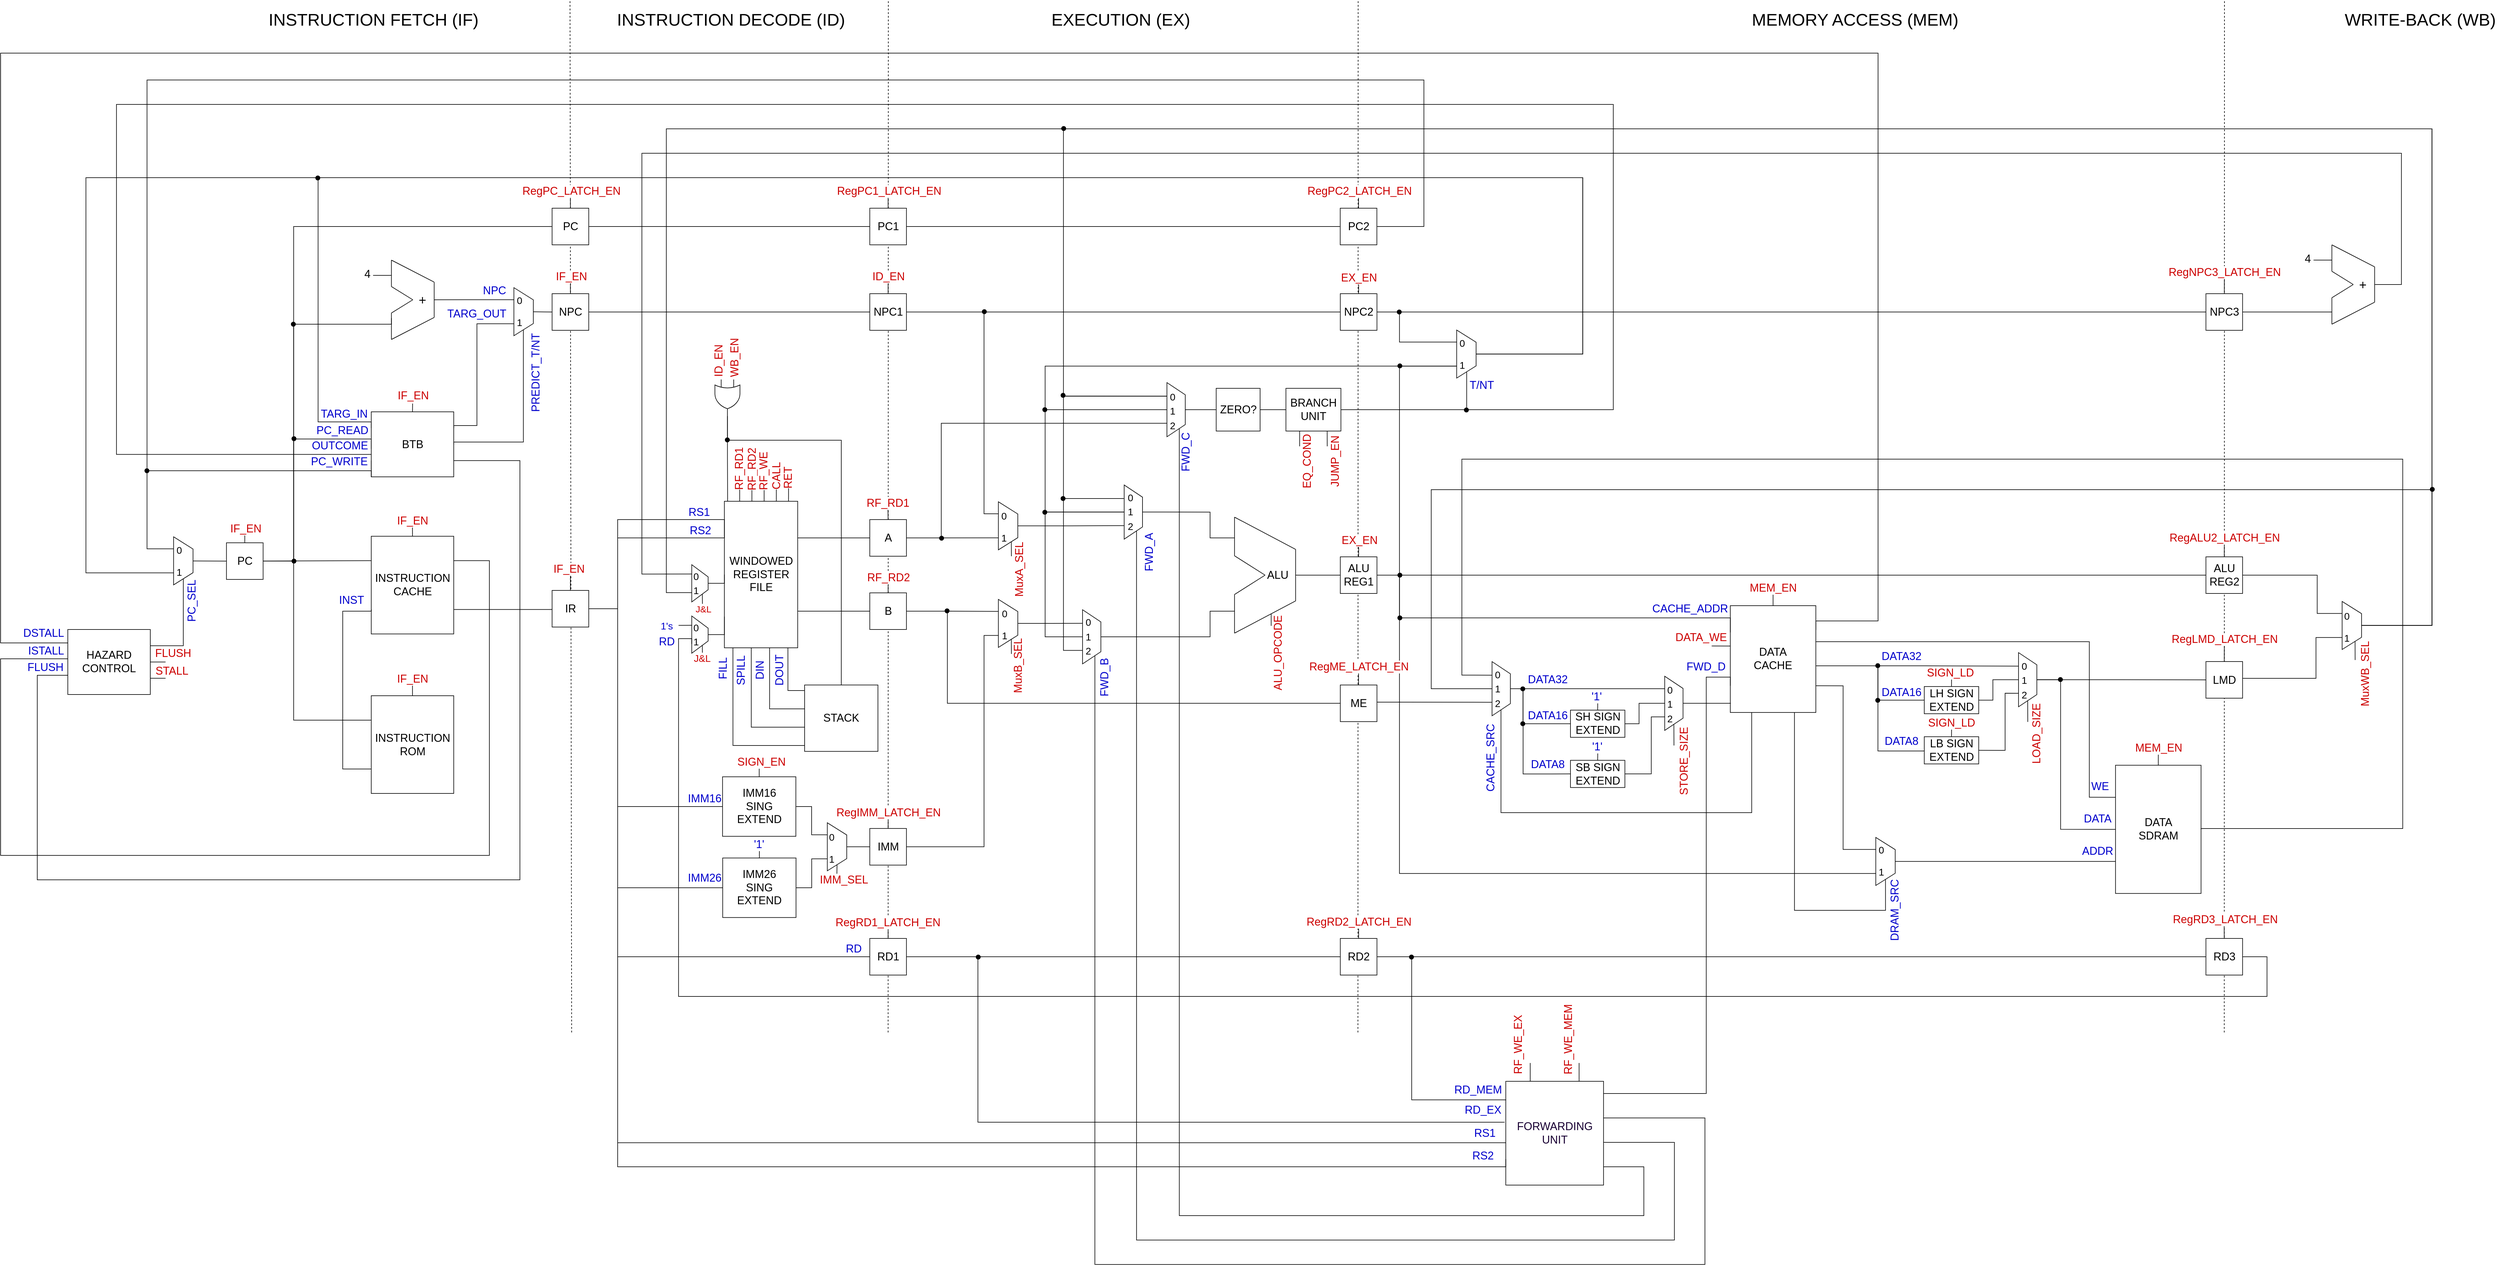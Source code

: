 <mxfile version="13.7.7" type="github">
  <diagram id="jrDMd2VkX8Fc1aG8_HDz" name="Page-1">
    <mxGraphModel dx="4634" dy="3264" grid="1" gridSize="10" guides="1" tooltips="1" connect="1" arrows="1" fold="1" page="1" pageScale="1" pageWidth="850" pageHeight="1100" math="0" shadow="0">
      <root>
        <mxCell id="0" />
        <mxCell id="1" parent="0" />
        <mxCell id="9u0KMjUZt_Quz6K7kKN--252" style="rounded=0;orthogonalLoop=1;jettySize=auto;html=1;exitX=0;exitY=0.25;exitDx=0;exitDy=0;endArrow=none;endFill=0;strokeWidth=1;fontSize=18;fontColor=#CC0000;" parent="1" edge="1">
          <mxGeometry relative="1" as="geometry">
            <mxPoint x="479.674" y="-260" as="targetPoint" />
            <mxPoint x="479.73" y="-220" as="sourcePoint" />
          </mxGeometry>
        </mxCell>
        <mxCell id="9u0KMjUZt_Quz6K7kKN--253" style="rounded=0;orthogonalLoop=1;jettySize=auto;html=1;exitX=0;exitY=0.5;exitDx=0;exitDy=0;endArrow=none;endFill=0;strokeWidth=1;fontSize=18;fontColor=#CC0000;" parent="1" edge="1">
          <mxGeometry relative="1" as="geometry">
            <mxPoint x="459.674" y="-260" as="targetPoint" />
            <mxPoint x="459.73" y="-220" as="sourcePoint" />
          </mxGeometry>
        </mxCell>
        <mxCell id="9u0KMjUZt_Quz6K7kKN--254" style="rounded=0;orthogonalLoop=1;jettySize=auto;html=1;exitX=0;exitY=0.75;exitDx=0;exitDy=0;endArrow=none;endFill=0;strokeWidth=1;fontSize=18;fontColor=#CC0000;" parent="1" edge="1">
          <mxGeometry relative="1" as="geometry">
            <mxPoint x="439.674" y="-260" as="targetPoint" />
            <mxPoint x="439.73" y="-220" as="sourcePoint" />
          </mxGeometry>
        </mxCell>
        <mxCell id="9u0KMjUZt_Quz6K7kKN--255" value="RF_RD1" style="edgeLabel;html=1;align=center;verticalAlign=middle;resizable=0;points=[];fontSize=18;fontColor=#CC0000;horizontal=0;" parent="9u0KMjUZt_Quz6K7kKN--254" vertex="1" connectable="0">
          <mxGeometry x="0.873" y="1" relative="1" as="geometry">
            <mxPoint y="-15.29" as="offset" />
          </mxGeometry>
        </mxCell>
        <mxCell id="6sOKHbeOXGZ0Ycy-URYJ-102" style="edgeStyle=orthogonalEdgeStyle;rounded=0;orthogonalLoop=1;jettySize=auto;html=1;exitX=0;exitY=0.25;exitDx=0;exitDy=0;endArrow=none;endFill=0;strokeColor=#000000;fontColor=#FF8000;" parent="1" edge="1">
          <mxGeometry relative="1" as="geometry">
            <mxPoint x="499.692" y="-249" as="targetPoint" />
            <mxPoint x="499.67" y="-220" as="sourcePoint" />
            <Array as="points">
              <mxPoint x="499.67" y="-229" />
              <mxPoint x="499.67" y="-229" />
            </Array>
          </mxGeometry>
        </mxCell>
        <mxCell id="6sOKHbeOXGZ0Ycy-URYJ-103" style="edgeStyle=orthogonalEdgeStyle;rounded=0;orthogonalLoop=1;jettySize=auto;html=1;exitX=0;exitY=0.25;exitDx=0;exitDy=0;endArrow=none;endFill=0;strokeColor=#000000;fontColor=#FF8000;" parent="1" edge="1">
          <mxGeometry relative="1" as="geometry">
            <mxPoint x="519.692" y="-249" as="targetPoint" />
            <mxPoint x="519.67" y="-220" as="sourcePoint" />
          </mxGeometry>
        </mxCell>
        <mxCell id="1cLS8z4R6pwAI6_2UdPh-3" style="edgeStyle=orthogonalEdgeStyle;rounded=0;orthogonalLoop=1;jettySize=auto;html=1;exitX=1;exitY=0.25;exitDx=0;exitDy=0;entryX=0.084;entryY=1.005;entryDx=0;entryDy=0;endArrow=none;endFill=0;entryPerimeter=0;" edge="1" parent="1" target="6sOKHbeOXGZ0Ycy-URYJ-94">
          <mxGeometry relative="1" as="geometry">
            <mxPoint x="518.67" y="20" as="sourcePoint" />
            <mxPoint x="544.005" y="108.082" as="targetPoint" />
            <Array as="points">
              <mxPoint x="519" y="90" />
            </Array>
          </mxGeometry>
        </mxCell>
        <mxCell id="1cLS8z4R6pwAI6_2UdPh-4" style="edgeStyle=orthogonalEdgeStyle;rounded=0;orthogonalLoop=1;jettySize=auto;html=1;exitX=1;exitY=0.5;exitDx=0;exitDy=0;entryX=0.36;entryY=0.996;entryDx=0;entryDy=0;endArrow=none;endFill=0;entryPerimeter=0;" edge="1" parent="1" target="6sOKHbeOXGZ0Ycy-URYJ-94">
          <mxGeometry relative="1" as="geometry">
            <mxPoint x="488.67" y="20" as="sourcePoint" />
            <mxPoint x="544.005" y="135.27" as="targetPoint" />
            <Array as="points">
              <mxPoint x="489" y="120" />
              <mxPoint x="544" y="120" />
            </Array>
          </mxGeometry>
        </mxCell>
        <mxCell id="1cLS8z4R6pwAI6_2UdPh-8" style="edgeStyle=orthogonalEdgeStyle;rounded=0;orthogonalLoop=1;jettySize=auto;html=1;exitX=1;exitY=1;exitDx=0;exitDy=0;entryX=0.911;entryY=0.997;entryDx=0;entryDy=0;endArrow=none;endFill=0;entryPerimeter=0;" edge="1" parent="1" target="6sOKHbeOXGZ0Ycy-URYJ-94">
          <mxGeometry relative="1" as="geometry">
            <mxPoint x="428.67" y="20" as="sourcePoint" />
            <mxPoint x="544.005" y="189.645" as="targetPoint" />
            <Array as="points">
              <mxPoint x="429" y="180" />
              <mxPoint x="544" y="180" />
            </Array>
          </mxGeometry>
        </mxCell>
        <mxCell id="1cLS8z4R6pwAI6_2UdPh-9" style="edgeStyle=orthogonalEdgeStyle;rounded=0;orthogonalLoop=1;jettySize=auto;html=1;exitX=1;exitY=0.75;exitDx=0;exitDy=0;entryX=0.635;entryY=0.998;entryDx=0;entryDy=0;endArrow=none;endFill=0;entryPerimeter=0;" edge="1" parent="1" target="6sOKHbeOXGZ0Ycy-URYJ-94">
          <mxGeometry relative="1" as="geometry">
            <mxPoint x="458.67" y="20" as="sourcePoint" />
            <mxPoint x="544.005" y="135.27" as="targetPoint" />
            <Array as="points">
              <mxPoint x="459" y="150" />
              <mxPoint x="544" y="150" />
            </Array>
          </mxGeometry>
        </mxCell>
        <mxCell id="dThmx-n3adpbhEAnUbLH-52" value="WINDOWED&lt;br&gt;REGISTER&lt;br&gt;FILE" style="rounded=0;whiteSpace=wrap;html=1;rotation=90;fontSize=18;horizontal=0;" parent="1" vertex="1">
          <mxGeometry x="354.67" y="-160" width="240" height="120" as="geometry" />
        </mxCell>
        <mxCell id="dThmx-n3adpbhEAnUbLH-64" style="edgeStyle=orthogonalEdgeStyle;rounded=0;orthogonalLoop=1;jettySize=auto;html=1;exitX=0.75;exitY=0;exitDx=0;exitDy=0;entryX=0;entryY=0.5;entryDx=0;entryDy=0;endArrow=none;endFill=0;" parent="1" source="dThmx-n3adpbhEAnUbLH-52" target="dThmx-n3adpbhEAnUbLH-60" edge="1">
          <mxGeometry relative="1" as="geometry" />
        </mxCell>
        <mxCell id="dThmx-n3adpbhEAnUbLH-65" style="edgeStyle=orthogonalEdgeStyle;rounded=0;orthogonalLoop=1;jettySize=auto;html=1;exitX=0.25;exitY=0;exitDx=0;exitDy=0;entryX=0;entryY=0.5;entryDx=0;entryDy=0;endArrow=none;endFill=0;" parent="1" source="dThmx-n3adpbhEAnUbLH-52" target="dThmx-n3adpbhEAnUbLH-61" edge="1">
          <mxGeometry relative="1" as="geometry" />
        </mxCell>
        <mxCell id="dThmx-n3adpbhEAnUbLH-75" value="ZERO?" style="rounded=0;whiteSpace=wrap;html=1;fontSize=18;" parent="1" vertex="1">
          <mxGeometry x="1219.67" y="-405" width="71.86" height="70" as="geometry" />
        </mxCell>
        <mxCell id="HH7DKORKCEzCAmq62gNh-243" style="edgeStyle=orthogonalEdgeStyle;rounded=0;orthogonalLoop=1;jettySize=auto;html=1;exitX=0.25;exitY=1;exitDx=0;exitDy=0;endArrow=none;endFill=0;strokeColor=#000000;strokeWidth=1;fontColor=#0000CC;" parent="1" source="dThmx-n3adpbhEAnUbLH-77" edge="1">
          <mxGeometry relative="1" as="geometry">
            <mxPoint x="1356.21" y="-310" as="targetPoint" />
          </mxGeometry>
        </mxCell>
        <mxCell id="HH7DKORKCEzCAmq62gNh-245" style="edgeStyle=orthogonalEdgeStyle;rounded=0;orthogonalLoop=1;jettySize=auto;html=1;exitX=0.75;exitY=1;exitDx=0;exitDy=0;endArrow=none;endFill=0;strokeColor=#000000;strokeWidth=1;fontColor=#0000CC;" parent="1" source="dThmx-n3adpbhEAnUbLH-77" edge="1">
          <mxGeometry relative="1" as="geometry">
            <mxPoint x="1401.41" y="-310" as="targetPoint" />
          </mxGeometry>
        </mxCell>
        <mxCell id="OucOwQoPR7bq_wqjTsli-20" style="edgeStyle=orthogonalEdgeStyle;rounded=0;orthogonalLoop=1;jettySize=auto;html=1;endArrow=none;endFill=0;entryX=-0.001;entryY=0.627;entryDx=0;entryDy=0;entryPerimeter=0;exitX=1;exitY=0.5;exitDx=0;exitDy=0;" parent="1" source="dThmx-n3adpbhEAnUbLH-77" edge="1">
          <mxGeometry relative="1" as="geometry">
            <mxPoint x="1423.81" y="-367" as="sourcePoint" />
            <mxPoint x="-163.465" y="-296.724" as="targetPoint" />
            <Array as="points">
              <mxPoint x="1869.67" y="-370" />
              <mxPoint x="1869.67" y="-870" />
              <mxPoint x="-580.33" y="-870" />
              <mxPoint x="-580.33" y="-297" />
            </Array>
          </mxGeometry>
        </mxCell>
        <mxCell id="dThmx-n3adpbhEAnUbLH-77" value="BRANCH UNIT" style="rounded=0;whiteSpace=wrap;html=1;fontSize=18;" parent="1" vertex="1">
          <mxGeometry x="1333.81" y="-405" width="90" height="70" as="geometry" />
        </mxCell>
        <mxCell id="dThmx-n3adpbhEAnUbLH-78" style="edgeStyle=orthogonalEdgeStyle;rounded=0;orthogonalLoop=1;jettySize=auto;html=1;exitX=1;exitY=0.5;exitDx=0;exitDy=0;entryX=0;entryY=0.5;entryDx=0;entryDy=0;endArrow=none;endFill=0;" parent="1" source="dThmx-n3adpbhEAnUbLH-75" target="dThmx-n3adpbhEAnUbLH-77" edge="1">
          <mxGeometry relative="1" as="geometry" />
        </mxCell>
        <mxCell id="OucOwQoPR7bq_wqjTsli-56" style="edgeStyle=orthogonalEdgeStyle;rounded=0;orthogonalLoop=1;jettySize=auto;html=1;entryX=0.75;entryY=1;entryDx=0;entryDy=0;endArrow=none;endFill=0;" parent="1" source="dThmx-n3adpbhEAnUbLH-111" target="9u0KMjUZt_Quz6K7kKN--139" edge="1">
          <mxGeometry relative="1" as="geometry">
            <Array as="points">
              <mxPoint x="1519.67" y="-99" />
              <mxPoint x="1519.67" y="-441" />
            </Array>
          </mxGeometry>
        </mxCell>
        <mxCell id="9u0KMjUZt_Quz6K7kKN--196" style="edgeStyle=orthogonalEdgeStyle;rounded=0;orthogonalLoop=1;jettySize=auto;html=1;exitX=1;exitY=0.5;exitDx=0;exitDy=0;entryX=0.25;entryY=1;entryDx=0;entryDy=0;endArrow=none;endFill=0;" parent="1" source="dThmx-n3adpbhEAnUbLH-129" target="dThmx-n3adpbhEAnUbLH-52" edge="1">
          <mxGeometry relative="1" as="geometry">
            <Array as="points">
              <mxPoint x="240" y="-44" />
              <mxPoint x="240" y="-160" />
            </Array>
          </mxGeometry>
        </mxCell>
        <mxCell id="9u0KMjUZt_Quz6K7kKN--197" style="edgeStyle=orthogonalEdgeStyle;rounded=0;orthogonalLoop=1;jettySize=auto;html=1;exitX=1;exitY=0.5;exitDx=0;exitDy=0;entryX=0.25;entryY=1;entryDx=0;entryDy=0;endArrow=none;endFill=0;" parent="1" source="dThmx-n3adpbhEAnUbLH-129" target="dThmx-n3adpbhEAnUbLH-52" edge="1">
          <mxGeometry relative="1" as="geometry">
            <Array as="points">
              <mxPoint x="240" y="-44" />
              <mxPoint x="240" y="-190" />
              <mxPoint x="415" y="-190" />
            </Array>
          </mxGeometry>
        </mxCell>
        <mxCell id="9u0KMjUZt_Quz6K7kKN--328" value="RS1" style="edgeLabel;html=1;align=center;verticalAlign=middle;resizable=0;points=[];fontSize=18;fontColor=#0000CC;" parent="9u0KMjUZt_Quz6K7kKN--197" vertex="1" connectable="0">
          <mxGeometry x="0.587" y="2" relative="1" as="geometry">
            <mxPoint x="10.2" y="-10" as="offset" />
          </mxGeometry>
        </mxCell>
        <mxCell id="9u0KMjUZt_Quz6K7kKN--242" style="edgeStyle=orthogonalEdgeStyle;rounded=0;orthogonalLoop=1;jettySize=auto;html=1;exitX=0.5;exitY=0;exitDx=0;exitDy=0;endArrow=none;endFill=0;strokeWidth=1;fontSize=18;fontColor=#CC0000;" parent="1" source="dThmx-n3adpbhEAnUbLH-130" edge="1">
          <mxGeometry relative="1" as="geometry">
            <mxPoint x="-370.33" y="-180" as="targetPoint" />
          </mxGeometry>
        </mxCell>
        <mxCell id="9u0KMjUZt_Quz6K7kKN--244" value="IF_EN" style="edgeLabel;html=1;align=center;verticalAlign=middle;resizable=0;points=[];fontSize=18;fontColor=#CC0000;" parent="9u0KMjUZt_Quz6K7kKN--242" vertex="1" connectable="0">
          <mxGeometry x="0.694" y="-1" relative="1" as="geometry">
            <mxPoint as="offset" />
          </mxGeometry>
        </mxCell>
        <mxCell id="OucOwQoPR7bq_wqjTsli-32" style="edgeStyle=orthogonalEdgeStyle;rounded=0;orthogonalLoop=1;jettySize=auto;html=1;entryX=0;entryY=0.5;entryDx=0;entryDy=0;endArrow=none;endFill=0;exitX=1;exitY=0.5;exitDx=0;exitDy=0;" parent="1" source="dThmx-n3adpbhEAnUbLH-130" edge="1">
          <mxGeometry relative="1" as="geometry">
            <mxPoint x="-360.33" y="-109.5" as="sourcePoint" />
            <mxPoint x="-163.33" y="-305.75" as="targetPoint" />
            <Array as="points">
              <mxPoint x="-290.33" y="-122" />
              <mxPoint x="-290.33" y="-322" />
              <mxPoint x="-163.33" y="-322" />
            </Array>
          </mxGeometry>
        </mxCell>
        <mxCell id="OucOwQoPR7bq_wqjTsli-36" style="rounded=0;orthogonalLoop=1;jettySize=auto;html=1;entryX=0;entryY=0.25;entryDx=0;entryDy=0;endArrow=none;endFill=0;" parent="1" source="dThmx-n3adpbhEAnUbLH-130" target="HH7DKORKCEzCAmq62gNh-207" edge="1">
          <mxGeometry relative="1" as="geometry" />
        </mxCell>
        <mxCell id="OucOwQoPR7bq_wqjTsli-38" style="edgeStyle=orthogonalEdgeStyle;rounded=0;orthogonalLoop=1;jettySize=auto;html=1;entryX=0;entryY=0.25;entryDx=0;entryDy=0;endArrow=none;endFill=0;" parent="1" source="dThmx-n3adpbhEAnUbLH-130" target="HH7DKORKCEzCAmq62gNh-212" edge="1">
          <mxGeometry relative="1" as="geometry">
            <Array as="points">
              <mxPoint x="-290.33" y="-122" />
              <mxPoint x="-290.33" y="139" />
            </Array>
          </mxGeometry>
        </mxCell>
        <mxCell id="OucOwQoPR7bq_wqjTsli-67" style="edgeStyle=orthogonalEdgeStyle;rounded=0;orthogonalLoop=1;jettySize=auto;html=1;entryX=0;entryY=0.5;entryDx=0;entryDy=0;endArrow=none;endFill=0;" parent="1" source="dThmx-n3adpbhEAnUbLH-130" target="OucOwQoPR7bq_wqjTsli-59" edge="1">
          <mxGeometry relative="1" as="geometry">
            <Array as="points">
              <mxPoint x="-290.33" y="-122" />
              <mxPoint x="-290.33" y="-670" />
            </Array>
          </mxGeometry>
        </mxCell>
        <mxCell id="dThmx-n3adpbhEAnUbLH-130" value="PC" style="rounded=0;whiteSpace=wrap;html=1;fontSize=18;" parent="1" vertex="1">
          <mxGeometry x="-400.33" y="-152" width="60" height="60" as="geometry" />
        </mxCell>
        <mxCell id="HH7DKORKCEzCAmq62gNh-57" style="edgeStyle=none;rounded=0;orthogonalLoop=1;jettySize=auto;html=1;exitX=0;exitY=0.25;exitDx=0;exitDy=0;endArrow=none;endFill=0;strokeColor=#000000;fontColor=#0000CC;" parent="1" edge="1">
          <mxGeometry relative="1" as="geometry">
            <mxPoint x="2030.68" y="17.001" as="targetPoint" />
            <mxPoint x="2061.17" y="17.085" as="sourcePoint" />
          </mxGeometry>
        </mxCell>
        <mxCell id="HH7DKORKCEzCAmq62gNh-59" style="edgeStyle=none;rounded=0;orthogonalLoop=1;jettySize=auto;html=1;endArrow=none;endFill=0;strokeColor=#000000;fontColor=#0000CC;" parent="1" source="dThmx-n3adpbhEAnUbLH-144" edge="1">
          <mxGeometry relative="1" as="geometry">
            <mxPoint x="2131.17" y="-79" as="targetPoint" />
          </mxGeometry>
        </mxCell>
        <mxCell id="HH7DKORKCEzCAmq62gNh-176" style="edgeStyle=orthogonalEdgeStyle;rounded=0;orthogonalLoop=1;jettySize=auto;html=1;entryX=0.25;entryY=1;entryDx=0;entryDy=0;endArrow=none;endFill=0;strokeColor=#000000;fontColor=#0000CC;exitX=1;exitY=0.5;exitDx=0;exitDy=0;" parent="1" target="HH7DKORKCEzCAmq62gNh-170" edge="1">
          <mxGeometry relative="1" as="geometry">
            <mxPoint x="2201.17" y="49.45" as="sourcePoint" />
            <Array as="points">
              <mxPoint x="2379.81" y="50" />
            </Array>
          </mxGeometry>
        </mxCell>
        <mxCell id="HH7DKORKCEzCAmq62gNh-177" style="edgeStyle=orthogonalEdgeStyle;rounded=0;orthogonalLoop=1;jettySize=auto;html=1;entryX=0.5;entryY=1;entryDx=0;entryDy=0;endArrow=none;endFill=0;strokeColor=#000000;fontColor=#0000CC;exitX=1;exitY=0.5;exitDx=0;exitDy=0;" parent="1" target="HH7DKORKCEzCAmq62gNh-164" edge="1">
          <mxGeometry relative="1" as="geometry">
            <mxPoint x="2201.17" y="49.45" as="sourcePoint" />
            <mxPoint x="2404.665" y="104.7" as="targetPoint" />
            <Array as="points">
              <mxPoint x="2302.81" y="50" />
              <mxPoint x="2302.81" y="106" />
            </Array>
          </mxGeometry>
        </mxCell>
        <mxCell id="HH7DKORKCEzCAmq62gNh-178" style="edgeStyle=orthogonalEdgeStyle;rounded=0;orthogonalLoop=1;jettySize=auto;html=1;entryX=0.5;entryY=1;entryDx=0;entryDy=0;endArrow=none;endFill=0;strokeColor=#000000;fontColor=#0000CC;exitX=1;exitY=0.5;exitDx=0;exitDy=0;" parent="1" target="HH7DKORKCEzCAmq62gNh-168" edge="1">
          <mxGeometry relative="1" as="geometry">
            <mxPoint x="2201.17" y="49.45" as="sourcePoint" />
            <mxPoint x="2405.665" y="188.9" as="targetPoint" />
            <Array as="points">
              <mxPoint x="2302.81" y="50" />
              <mxPoint x="2302.81" y="189" />
              <mxPoint x="2378.81" y="189" />
            </Array>
          </mxGeometry>
        </mxCell>
        <mxCell id="OucOwQoPR7bq_wqjTsli-84" style="edgeStyle=orthogonalEdgeStyle;rounded=0;orthogonalLoop=1;jettySize=auto;html=1;exitX=1;exitY=0.25;exitDx=0;exitDy=0;entryX=0;entryY=0.25;entryDx=0;entryDy=0;endArrow=none;endFill=0;" parent="1" target="OucOwQoPR7bq_wqjTsli-154" edge="1">
          <mxGeometry relative="1" as="geometry">
            <mxPoint x="2201.17" y="-9.275" as="sourcePoint" />
            <mxPoint x="-660.33" y="23.45" as="targetPoint" />
            <Array as="points">
              <mxPoint x="2201" y="-24" />
              <mxPoint x="2303" y="-24" />
              <mxPoint x="2303" y="-954" />
              <mxPoint x="-770" y="-954" />
              <mxPoint x="-770" y="12" />
              <mxPoint x="-660" y="12" />
            </Array>
          </mxGeometry>
        </mxCell>
        <mxCell id="dThmx-n3adpbhEAnUbLH-144" value="DATA&lt;br&gt;CACHE" style="rounded=0;whiteSpace=wrap;html=1;fontSize=18;" parent="1" vertex="1">
          <mxGeometry x="2061.17" y="-49" width="140" height="174.9" as="geometry" />
        </mxCell>
        <mxCell id="6sOKHbeOXGZ0Ycy-URYJ-71" style="edgeStyle=orthogonalEdgeStyle;rounded=0;orthogonalLoop=1;jettySize=auto;html=1;exitX=1;exitY=0.5;exitDx=0;exitDy=0;entryX=0;entryY=0.25;entryDx=0;entryDy=0;endArrow=none;endFill=0;strokeColor=#000000;" parent="1" source="dThmx-n3adpbhEAnUbLH-111" target="dThmx-n3adpbhEAnUbLH-144" edge="1">
          <mxGeometry relative="1" as="geometry">
            <Array as="points">
              <mxPoint x="1519.67" y="-99" />
              <mxPoint x="1519.67" y="-29" />
              <mxPoint x="2061.67" y="-29" />
            </Array>
            <mxPoint x="1765.43" y="318.5" as="targetPoint" />
          </mxGeometry>
        </mxCell>
        <mxCell id="9u0KMjUZt_Quz6K7kKN--13" style="edgeStyle=orthogonalEdgeStyle;rounded=0;orthogonalLoop=1;jettySize=auto;html=1;exitX=0.5;exitY=0;exitDx=0;exitDy=0;entryX=0.75;entryY=1;entryDx=0;entryDy=0;endArrow=none;endFill=0;" parent="1" source="9u0KMjUZt_Quz6K7kKN--11" edge="1">
          <mxGeometry relative="1" as="geometry">
            <mxPoint x="414.67" y="-31.0" as="targetPoint" />
          </mxGeometry>
        </mxCell>
        <mxCell id="9u0KMjUZt_Quz6K7kKN--26" style="edgeStyle=orthogonalEdgeStyle;rounded=0;orthogonalLoop=1;jettySize=auto;html=1;exitX=1;exitY=0.25;exitDx=0;exitDy=0;endArrow=none;endFill=0;" parent="1" source="9u0KMjUZt_Quz6K7kKN--11" edge="1">
          <mxGeometry relative="1" as="geometry">
            <mxPoint x="378.877" y="39.0" as="targetPoint" />
          </mxGeometry>
        </mxCell>
        <mxCell id="9u0KMjUZt_Quz6K7kKN--29" value="J&amp;amp;L" style="edgeLabel;html=1;align=center;verticalAlign=middle;resizable=0;points=[];fontColor=#CC0000;fontSize=16;" parent="9u0KMjUZt_Quz6K7kKN--26" vertex="1" connectable="0">
          <mxGeometry x="0.825" y="-1" relative="1" as="geometry">
            <mxPoint as="offset" />
          </mxGeometry>
        </mxCell>
        <mxCell id="9u0KMjUZt_Quz6K7kKN--194" style="edgeStyle=orthogonalEdgeStyle;rounded=0;orthogonalLoop=1;jettySize=auto;html=1;exitX=0.25;exitY=1;exitDx=0;exitDy=0;endArrow=none;endFill=0;" parent="1" source="9u0KMjUZt_Quz6K7kKN--11" edge="1">
          <mxGeometry relative="1" as="geometry">
            <mxPoint x="339.67" y="-17" as="targetPoint" />
          </mxGeometry>
        </mxCell>
        <mxCell id="9u0KMjUZt_Quz6K7kKN--195" value="&lt;font color=&quot;#0000cc&quot;&gt;1&#39;s&lt;/font&gt;" style="edgeLabel;html=1;align=center;verticalAlign=middle;resizable=0;points=[];fontSize=16;" parent="9u0KMjUZt_Quz6K7kKN--194" vertex="1" connectable="0">
          <mxGeometry x="1" y="-1" relative="1" as="geometry">
            <mxPoint x="-21" y="0.67" as="offset" />
          </mxGeometry>
        </mxCell>
        <mxCell id="9u0KMjUZt_Quz6K7kKN--11" value="" style="shape=trapezoid;perimeter=trapezoidPerimeter;whiteSpace=wrap;html=1;fixedSize=1;rotation=90;" parent="1" vertex="1">
          <mxGeometry x="344.17" y="-15" width="60.99" height="26.8" as="geometry" />
        </mxCell>
        <mxCell id="9u0KMjUZt_Quz6K7kKN--34" style="edgeStyle=orthogonalEdgeStyle;rounded=0;orthogonalLoop=1;jettySize=auto;html=1;exitX=1;exitY=0.25;exitDx=0;exitDy=0;endArrow=none;endFill=0;" parent="1" source="9u0KMjUZt_Quz6K7kKN--36" edge="1">
          <mxGeometry relative="1" as="geometry">
            <mxPoint x="378.877" y="-45.0" as="targetPoint" />
          </mxGeometry>
        </mxCell>
        <mxCell id="9u0KMjUZt_Quz6K7kKN--35" value="J&amp;amp;L" style="edgeLabel;html=1;align=center;verticalAlign=middle;resizable=0;points=[];fontSize=15;fontColor=#CC0000;" parent="9u0KMjUZt_Quz6K7kKN--34" vertex="1" connectable="0">
          <mxGeometry x="0.825" y="-1" relative="1" as="geometry">
            <mxPoint x="1.82" y="3.03" as="offset" />
          </mxGeometry>
        </mxCell>
        <mxCell id="9u0KMjUZt_Quz6K7kKN--37" style="edgeStyle=orthogonalEdgeStyle;rounded=0;orthogonalLoop=1;jettySize=auto;html=1;exitX=0.5;exitY=0;exitDx=0;exitDy=0;entryX=0.5;entryY=1;entryDx=0;entryDy=0;endArrow=none;endFill=0;" parent="1" source="9u0KMjUZt_Quz6K7kKN--36" target="dThmx-n3adpbhEAnUbLH-52" edge="1">
          <mxGeometry relative="1" as="geometry" />
        </mxCell>
        <mxCell id="9u0KMjUZt_Quz6K7kKN--36" value="" style="shape=trapezoid;perimeter=trapezoidPerimeter;whiteSpace=wrap;html=1;fixedSize=1;rotation=90;" parent="1" vertex="1">
          <mxGeometry x="344.17" y="-99" width="60.99" height="26.8" as="geometry" />
        </mxCell>
        <mxCell id="9u0KMjUZt_Quz6K7kKN--49" value="" style="endArrow=none;dashed=1;html=1;strokeWidth=1;" parent="1" edge="1">
          <mxGeometry width="50" height="50" relative="1" as="geometry">
            <mxPoint x="164.67" y="650" as="sourcePoint" />
            <mxPoint x="162" y="-1040" as="targetPoint" />
          </mxGeometry>
        </mxCell>
        <mxCell id="9u0KMjUZt_Quz6K7kKN--51" style="edgeStyle=orthogonalEdgeStyle;rounded=0;orthogonalLoop=1;jettySize=auto;html=1;exitX=1;exitY=0.5;exitDx=0;exitDy=0;entryX=0;entryY=0.5;entryDx=0;entryDy=0;endArrow=none;endFill=0;" parent="1" source="dThmx-n3adpbhEAnUbLH-129" target="9u0KMjUZt_Quz6K7kKN--50" edge="1">
          <mxGeometry relative="1" as="geometry">
            <Array as="points">
              <mxPoint x="240" y="-44" />
              <mxPoint x="240" y="526" />
            </Array>
          </mxGeometry>
        </mxCell>
        <mxCell id="9u0KMjUZt_Quz6K7kKN--53" style="edgeStyle=orthogonalEdgeStyle;rounded=0;orthogonalLoop=1;jettySize=auto;html=1;exitX=1;exitY=0.5;exitDx=0;exitDy=0;endArrow=none;endFill=0;" parent="1" source="dThmx-n3adpbhEAnUbLH-126" target="9u0KMjUZt_Quz6K7kKN--52" edge="1">
          <mxGeometry relative="1" as="geometry" />
        </mxCell>
        <mxCell id="9u0KMjUZt_Quz6K7kKN--275" style="edgeStyle=none;rounded=0;orthogonalLoop=1;jettySize=auto;html=1;exitX=1;exitY=0.25;exitDx=0;exitDy=0;endArrow=none;endFill=0;strokeWidth=1;fontSize=18;fontColor=#CC0000;" parent="1" source="9u0KMjUZt_Quz6K7kKN--55" edge="1">
          <mxGeometry relative="1" as="geometry">
            <mxPoint x="884.47" y="-130" as="targetPoint" />
          </mxGeometry>
        </mxCell>
        <mxCell id="9u0KMjUZt_Quz6K7kKN--276" value="MuxA_SEL" style="edgeLabel;html=1;align=center;verticalAlign=middle;resizable=0;points=[];fontSize=18;fontColor=#CC0000;horizontal=0;" parent="9u0KMjUZt_Quz6K7kKN--275" vertex="1" connectable="0">
          <mxGeometry x="0.528" y="1" relative="1" as="geometry">
            <mxPoint x="11.48" y="27.71" as="offset" />
          </mxGeometry>
        </mxCell>
        <mxCell id="9u0KMjUZt_Quz6K7kKN--55" value="" style="shape=trapezoid;perimeter=trapezoidPerimeter;whiteSpace=wrap;html=1;fixedSize=1;rotation=90;" parent="1" vertex="1">
          <mxGeometry x="839.67" y="-195.67" width="78.75" height="31.8" as="geometry" />
        </mxCell>
        <mxCell id="9u0KMjUZt_Quz6K7kKN--57" style="rounded=0;orthogonalLoop=1;jettySize=auto;html=1;exitX=1;exitY=0.5;exitDx=0;exitDy=0;entryX=0.75;entryY=1;entryDx=0;entryDy=0;endArrow=none;endFill=0;" parent="1" source="dThmx-n3adpbhEAnUbLH-61" target="9u0KMjUZt_Quz6K7kKN--55" edge="1">
          <mxGeometry relative="1" as="geometry" />
        </mxCell>
        <mxCell id="9u0KMjUZt_Quz6K7kKN--58" style="edgeStyle=orthogonalEdgeStyle;rounded=0;orthogonalLoop=1;jettySize=auto;html=1;entryX=0.25;entryY=1;entryDx=0;entryDy=0;endArrow=none;endFill=0;" parent="1" source="9u0KMjUZt_Quz6K7kKN--52" target="9u0KMjUZt_Quz6K7kKN--55" edge="1">
          <mxGeometry relative="1" as="geometry">
            <Array as="points">
              <mxPoint x="839.67" y="-530" />
              <mxPoint x="839.67" y="-199" />
            </Array>
          </mxGeometry>
        </mxCell>
        <mxCell id="9u0KMjUZt_Quz6K7kKN--279" style="edgeStyle=none;rounded=0;orthogonalLoop=1;jettySize=auto;html=1;exitX=1;exitY=0.25;exitDx=0;exitDy=0;endArrow=none;endFill=0;strokeWidth=1;fontSize=18;fontColor=#CC0000;" parent="1" source="9u0KMjUZt_Quz6K7kKN--59" edge="1">
          <mxGeometry relative="1" as="geometry">
            <mxPoint x="884.47" y="30" as="targetPoint" />
          </mxGeometry>
        </mxCell>
        <mxCell id="9u0KMjUZt_Quz6K7kKN--280" value="MuxB_SEL" style="edgeLabel;html=1;align=center;verticalAlign=middle;resizable=0;points=[];fontSize=18;fontColor=#CC0000;horizontal=0;" parent="9u0KMjUZt_Quz6K7kKN--279" vertex="1" connectable="0">
          <mxGeometry x="0.398" relative="1" as="geometry">
            <mxPoint x="11.49" y="27.14" as="offset" />
          </mxGeometry>
        </mxCell>
        <mxCell id="9u0KMjUZt_Quz6K7kKN--59" value="" style="shape=trapezoid;perimeter=trapezoidPerimeter;whiteSpace=wrap;html=1;fixedSize=1;rotation=90;" parent="1" vertex="1">
          <mxGeometry x="839.67" y="-35.9" width="78.75" height="31.8" as="geometry" />
        </mxCell>
        <mxCell id="9u0KMjUZt_Quz6K7kKN--96" style="edgeStyle=elbowEdgeStyle;rounded=0;orthogonalLoop=1;jettySize=auto;html=1;exitX=1;exitY=0.5;exitDx=0;exitDy=0;entryX=0.25;entryY=1;entryDx=0;entryDy=0;endArrow=none;endFill=0;" parent="1" source="dThmx-n3adpbhEAnUbLH-60" target="9u0KMjUZt_Quz6K7kKN--59" edge="1">
          <mxGeometry relative="1" as="geometry" />
        </mxCell>
        <mxCell id="9u0KMjUZt_Quz6K7kKN--97" style="edgeStyle=elbowEdgeStyle;rounded=0;orthogonalLoop=1;jettySize=auto;html=1;exitX=1;exitY=0.5;exitDx=0;exitDy=0;entryX=0.75;entryY=1;entryDx=0;entryDy=0;endArrow=none;endFill=0;" parent="1" source="dThmx-n3adpbhEAnUbLH-62" target="9u0KMjUZt_Quz6K7kKN--59" edge="1">
          <mxGeometry relative="1" as="geometry">
            <Array as="points">
              <mxPoint x="839.67" y="51" />
              <mxPoint x="829.67" y="51" />
              <mxPoint x="809.67" y="171" />
              <mxPoint x="799.67" y="171" />
            </Array>
            <mxPoint x="863.145" y="130.688" as="targetPoint" />
          </mxGeometry>
        </mxCell>
        <mxCell id="HH7DKORKCEzCAmq62gNh-199" style="edgeStyle=orthogonalEdgeStyle;rounded=0;orthogonalLoop=1;jettySize=auto;html=1;endArrow=none;endFill=0;strokeColor=#000000;fontColor=#0000CC;" parent="1" source="9u0KMjUZt_Quz6K7kKN--62" edge="1">
          <mxGeometry relative="1" as="geometry">
            <mxPoint x="1249.67" y="-160" as="targetPoint" />
            <Array as="points">
              <mxPoint x="1209.67" y="-202" />
              <mxPoint x="1209.67" y="-160" />
            </Array>
          </mxGeometry>
        </mxCell>
        <mxCell id="9u0KMjUZt_Quz6K7kKN--62" value="" style="shape=trapezoid;perimeter=trapezoidPerimeter;whiteSpace=wrap;html=1;fixedSize=1;rotation=90;" parent="1" vertex="1">
          <mxGeometry x="1039.67" y="-217.34" width="88.75" height="30" as="geometry" />
        </mxCell>
        <mxCell id="9u0KMjUZt_Quz6K7kKN--63" style="edgeStyle=orthogonalEdgeStyle;rounded=0;orthogonalLoop=1;jettySize=auto;html=1;entryX=0.75;entryY=1;entryDx=0;entryDy=0;endArrow=none;endFill=0;" parent="1" source="9u0KMjUZt_Quz6K7kKN--55" target="9u0KMjUZt_Quz6K7kKN--62" edge="1">
          <mxGeometry relative="1" as="geometry">
            <mxPoint x="939.675" y="-179.77" as="sourcePoint" />
          </mxGeometry>
        </mxCell>
        <mxCell id="9u0KMjUZt_Quz6K7kKN--90" style="edgeStyle=elbowEdgeStyle;rounded=0;orthogonalLoop=1;jettySize=auto;html=1;exitX=0.75;exitY=1;exitDx=0;exitDy=0;entryX=0.25;entryY=1;entryDx=0;entryDy=0;endArrow=none;endFill=0;" parent="1" source="9u0KMjUZt_Quz6K7kKN--64" target="9u0KMjUZt_Quz6K7kKN--62" edge="1">
          <mxGeometry relative="1" as="geometry">
            <Array as="points">
              <mxPoint x="969.67" y="-130" />
            </Array>
          </mxGeometry>
        </mxCell>
        <mxCell id="HH7DKORKCEzCAmq62gNh-200" style="edgeStyle=orthogonalEdgeStyle;rounded=0;orthogonalLoop=1;jettySize=auto;html=1;endArrow=none;endFill=0;strokeColor=#000000;fontColor=#0000CC;" parent="1" source="9u0KMjUZt_Quz6K7kKN--64" edge="1">
          <mxGeometry relative="1" as="geometry">
            <mxPoint x="1249.67" y="-40" as="targetPoint" />
            <Array as="points">
              <mxPoint x="1209.67" y="2" />
              <mxPoint x="1209.67" y="-40" />
            </Array>
          </mxGeometry>
        </mxCell>
        <mxCell id="9u0KMjUZt_Quz6K7kKN--64" value="" style="shape=trapezoid;perimeter=trapezoidPerimeter;whiteSpace=wrap;html=1;fixedSize=1;rotation=90;" parent="1" vertex="1">
          <mxGeometry x="971.53" y="-13" width="88.75" height="30" as="geometry" />
        </mxCell>
        <mxCell id="9u0KMjUZt_Quz6K7kKN--98" style="edgeStyle=elbowEdgeStyle;rounded=0;orthogonalLoop=1;jettySize=auto;html=1;exitX=0.5;exitY=0;exitDx=0;exitDy=0;entryX=0.25;entryY=1;entryDx=0;entryDy=0;endArrow=none;endFill=0;" parent="1" source="9u0KMjUZt_Quz6K7kKN--59" target="9u0KMjUZt_Quz6K7kKN--64" edge="1">
          <mxGeometry relative="1" as="geometry" />
        </mxCell>
        <mxCell id="9u0KMjUZt_Quz6K7kKN--86" style="edgeStyle=elbowEdgeStyle;rounded=0;orthogonalLoop=1;jettySize=auto;html=1;exitX=0.5;exitY=1;exitDx=0;exitDy=0;entryX=0.5;entryY=1;entryDx=0;entryDy=0;endArrow=none;endFill=0;" parent="1" source="9u0KMjUZt_Quz6K7kKN--62" target="9u0KMjUZt_Quz6K7kKN--64" edge="1">
          <mxGeometry relative="1" as="geometry">
            <Array as="points">
              <mxPoint x="939.67" y="-180" />
              <mxPoint x="969.67" y="-130" />
              <mxPoint x="974.4" y="-90" />
            </Array>
          </mxGeometry>
        </mxCell>
        <mxCell id="9u0KMjUZt_Quz6K7kKN--76" style="edgeStyle=elbowEdgeStyle;rounded=0;orthogonalLoop=1;jettySize=auto;html=1;entryX=0;entryY=0.5;entryDx=0;entryDy=0;endArrow=none;endFill=0;" parent="1" source="9u0KMjUZt_Quz6K7kKN--75" target="dThmx-n3adpbhEAnUbLH-75" edge="1">
          <mxGeometry relative="1" as="geometry" />
        </mxCell>
        <mxCell id="9u0KMjUZt_Quz6K7kKN--87" style="edgeStyle=elbowEdgeStyle;rounded=0;orthogonalLoop=1;jettySize=auto;html=1;exitX=0.25;exitY=1;exitDx=0;exitDy=0;entryX=0.25;entryY=1;entryDx=0;entryDy=0;endArrow=none;endFill=0;" parent="1" source="9u0KMjUZt_Quz6K7kKN--75" target="9u0KMjUZt_Quz6K7kKN--62" edge="1">
          <mxGeometry relative="1" as="geometry">
            <Array as="points">
              <mxPoint x="969.67" y="-320" />
              <mxPoint x="929.67" y="-290" />
            </Array>
          </mxGeometry>
        </mxCell>
        <mxCell id="9u0KMjUZt_Quz6K7kKN--75" value="" style="shape=trapezoid;perimeter=trapezoidPerimeter;whiteSpace=wrap;html=1;fixedSize=1;rotation=90;" parent="1" vertex="1">
          <mxGeometry x="1109.67" y="-385" width="88.75" height="30" as="geometry" />
        </mxCell>
        <mxCell id="9u0KMjUZt_Quz6K7kKN--82" style="edgeStyle=elbowEdgeStyle;rounded=0;orthogonalLoop=1;jettySize=auto;html=1;entryX=0.75;entryY=1;entryDx=0;entryDy=0;endArrow=none;endFill=0;" parent="1" source="dThmx-n3adpbhEAnUbLH-61" target="9u0KMjUZt_Quz6K7kKN--75" edge="1">
          <mxGeometry relative="1" as="geometry">
            <Array as="points">
              <mxPoint x="769.67" y="-290" />
            </Array>
          </mxGeometry>
        </mxCell>
        <mxCell id="9u0KMjUZt_Quz6K7kKN--85" style="edgeStyle=elbowEdgeStyle;rounded=0;orthogonalLoop=1;jettySize=auto;html=1;exitX=0.5;exitY=1;exitDx=0;exitDy=0;entryX=0.5;entryY=1;entryDx=0;entryDy=0;endArrow=none;endFill=0;" parent="1" source="9u0KMjUZt_Quz6K7kKN--62" target="9u0KMjUZt_Quz6K7kKN--75" edge="1">
          <mxGeometry relative="1" as="geometry">
            <Array as="points">
              <mxPoint x="939.67" y="-210" />
              <mxPoint x="969.67" y="-260" />
              <mxPoint x="929.67" y="-290" />
            </Array>
          </mxGeometry>
        </mxCell>
        <mxCell id="9u0KMjUZt_Quz6K7kKN--100" style="edgeStyle=elbowEdgeStyle;rounded=0;orthogonalLoop=1;jettySize=auto;html=1;entryX=0;entryY=0.5;entryDx=0;entryDy=0;endArrow=none;endFill=0;" parent="1" source="dThmx-n3adpbhEAnUbLH-60" edge="1">
          <mxGeometry relative="1" as="geometry">
            <Array as="points">
              <mxPoint x="779.67" y="30" />
              <mxPoint x="769.67" y="80" />
            </Array>
            <mxPoint x="1422.81" y="110.9" as="targetPoint" />
          </mxGeometry>
        </mxCell>
        <mxCell id="9u0KMjUZt_Quz6K7kKN--95" style="edgeStyle=elbowEdgeStyle;rounded=0;orthogonalLoop=1;jettySize=auto;html=1;exitX=1;exitY=0.5;exitDx=0;exitDy=0;entryX=0;entryY=0.5;entryDx=0;entryDy=0;endArrow=none;endFill=0;" parent="1" source="9u0KMjUZt_Quz6K7kKN--50" edge="1">
          <mxGeometry relative="1" as="geometry">
            <mxPoint x="1422.81" y="526.0" as="targetPoint" />
          </mxGeometry>
        </mxCell>
        <mxCell id="9u0KMjUZt_Quz6K7kKN--102" style="edgeStyle=elbowEdgeStyle;rounded=0;orthogonalLoop=1;jettySize=auto;html=1;entryX=0;entryY=0.5;entryDx=0;entryDy=0;endArrow=none;endFill=0;" parent="1" source="9u0KMjUZt_Quz6K7kKN--52" edge="1">
          <mxGeometry relative="1" as="geometry">
            <mxPoint x="1422.81" y="-530" as="targetPoint" />
          </mxGeometry>
        </mxCell>
        <mxCell id="HH7DKORKCEzCAmq62gNh-196" style="edgeStyle=orthogonalEdgeStyle;rounded=0;orthogonalLoop=1;jettySize=auto;html=1;entryX=0;entryY=0.5;entryDx=0;entryDy=0;endArrow=none;endFill=0;strokeColor=#000000;fontColor=#0000CC;" parent="1" source="9u0KMjUZt_Quz6K7kKN--94" target="9u0KMjUZt_Quz6K7kKN--125" edge="1">
          <mxGeometry relative="1" as="geometry" />
        </mxCell>
        <mxCell id="9u0KMjUZt_Quz6K7kKN--193" style="edgeStyle=orthogonalEdgeStyle;rounded=0;orthogonalLoop=1;jettySize=auto;html=1;exitX=0.75;exitY=1;exitDx=0;exitDy=0;entryX=1;entryY=0.5;entryDx=0;entryDy=0;endArrow=none;endFill=0;" parent="1" source="9u0KMjUZt_Quz6K7kKN--11" target="9u0KMjUZt_Quz6K7kKN--125" edge="1">
          <mxGeometry relative="1" as="geometry">
            <Array as="points">
              <mxPoint x="361.67" y="5" />
              <mxPoint x="339.67" y="5" />
              <mxPoint x="339.67" y="591" />
              <mxPoint x="2939.67" y="591" />
              <mxPoint x="2939.67" y="526" />
            </Array>
          </mxGeometry>
        </mxCell>
        <mxCell id="9u0KMjUZt_Quz6K7kKN--327" value="RD" style="edgeLabel;html=1;align=center;verticalAlign=middle;resizable=0;points=[];fontSize=18;fontColor=#0000CC;" parent="9u0KMjUZt_Quz6K7kKN--193" vertex="1" connectable="0">
          <mxGeometry x="-0.971" y="-2" relative="1" as="geometry">
            <mxPoint x="-18.06" y="-12.94" as="offset" />
          </mxGeometry>
        </mxCell>
        <mxCell id="9u0KMjUZt_Quz6K7kKN--147" style="edgeStyle=orthogonalEdgeStyle;rounded=0;orthogonalLoop=1;jettySize=auto;html=1;entryX=0.75;entryY=1;entryDx=0;entryDy=0;endArrow=none;endFill=0;exitX=0.5;exitY=0;exitDx=0;exitDy=0;" parent="1" source="9u0KMjUZt_Quz6K7kKN--139" target="OucOwQoPR7bq_wqjTsli-75" edge="1">
          <mxGeometry relative="1" as="geometry">
            <Array as="points">
              <mxPoint x="1819.67" y="-461" />
              <mxPoint x="1819.67" y="-750" />
              <mxPoint x="-630.33" y="-750" />
              <mxPoint x="-630.33" y="-103" />
            </Array>
          </mxGeometry>
        </mxCell>
        <mxCell id="OucOwQoPR7bq_wqjTsli-39" style="edgeStyle=orthogonalEdgeStyle;rounded=0;orthogonalLoop=1;jettySize=auto;html=1;entryX=0;entryY=0.25;entryDx=0;entryDy=0;endArrow=none;endFill=0;" parent="1" source="9u0KMjUZt_Quz6K7kKN--139" target="OucOwQoPR7bq_wqjTsli-22" edge="1">
          <mxGeometry relative="1" as="geometry">
            <Array as="points">
              <mxPoint x="1819.67" y="-461" />
              <mxPoint x="1819.67" y="-750" />
              <mxPoint x="-250.33" y="-750" />
              <mxPoint x="-250.33" y="-350" />
              <mxPoint x="-163.33" y="-350" />
            </Array>
          </mxGeometry>
        </mxCell>
        <mxCell id="9u0KMjUZt_Quz6K7kKN--139" value="" style="shape=trapezoid;perimeter=trapezoidPerimeter;whiteSpace=wrap;html=1;fixedSize=1;rotation=90;" parent="1" vertex="1">
          <mxGeometry x="1589.81" y="-477" width="78.75" height="31.8" as="geometry" />
        </mxCell>
        <mxCell id="9u0KMjUZt_Quz6K7kKN--140" style="edgeStyle=elbowEdgeStyle;rounded=0;orthogonalLoop=1;jettySize=auto;html=1;exitX=1;exitY=0.5;exitDx=0;exitDy=0;entryX=1;entryY=0.5;entryDx=0;entryDy=0;endArrow=none;endFill=0;" parent="1" source="dThmx-n3adpbhEAnUbLH-77" target="9u0KMjUZt_Quz6K7kKN--139" edge="1">
          <mxGeometry relative="1" as="geometry">
            <Array as="points">
              <mxPoint x="1629.67" y="-360" />
            </Array>
          </mxGeometry>
        </mxCell>
        <mxCell id="9u0KMjUZt_Quz6K7kKN--123" style="edgeStyle=elbowEdgeStyle;rounded=0;orthogonalLoop=1;jettySize=auto;html=1;exitX=0.5;exitY=1;exitDx=0;exitDy=0;endArrow=none;endFill=0;entryX=0.75;entryY=1;entryDx=0;entryDy=0;" parent="1" source="9u0KMjUZt_Quz6K7kKN--75" target="9u0KMjUZt_Quz6K7kKN--139" edge="1">
          <mxGeometry relative="1" as="geometry">
            <mxPoint x="1439.67" y="-480" as="targetPoint" />
            <Array as="points">
              <mxPoint x="939.67" y="-450" />
            </Array>
          </mxGeometry>
        </mxCell>
        <mxCell id="9u0KMjUZt_Quz6K7kKN--142" style="edgeStyle=elbowEdgeStyle;rounded=0;orthogonalLoop=1;jettySize=auto;html=1;exitX=1;exitY=0.5;exitDx=0;exitDy=0;entryX=0.25;entryY=1;entryDx=0;entryDy=0;endArrow=none;endFill=0;" parent="1" source="9u0KMjUZt_Quz6K7kKN--101" target="9u0KMjUZt_Quz6K7kKN--139" edge="1">
          <mxGeometry relative="1" as="geometry">
            <Array as="points">
              <mxPoint x="1519.67" y="-500" />
            </Array>
          </mxGeometry>
        </mxCell>
        <mxCell id="9u0KMjUZt_Quz6K7kKN--185" style="edgeStyle=orthogonalEdgeStyle;rounded=0;orthogonalLoop=1;jettySize=auto;html=1;exitX=0.25;exitY=1;exitDx=0;exitDy=0;endArrow=none;endFill=0;entryX=1;entryY=0.5;entryDx=0;entryDy=0;" parent="1" source="9u0KMjUZt_Quz6K7kKN--36" target="9u0KMjUZt_Quz6K7kKN--166" edge="1">
          <mxGeometry relative="1" as="geometry">
            <mxPoint x="2369.67" y="-575" as="targetPoint" />
            <Array as="points">
              <mxPoint x="279.67" y="-101" />
              <mxPoint x="279.67" y="-790" />
              <mxPoint x="3159.67" y="-790" />
              <mxPoint x="3159.67" y="-575" />
            </Array>
          </mxGeometry>
        </mxCell>
        <mxCell id="9u0KMjUZt_Quz6K7kKN--180" style="edgeStyle=orthogonalEdgeStyle;rounded=0;orthogonalLoop=1;jettySize=auto;html=1;exitX=0;exitY=0.5;exitDx=0;exitDy=0;endArrow=none;endFill=0;" parent="1" source="9u0KMjUZt_Quz6K7kKN--179" target="dThmx-n3adpbhEAnUbLH-111" edge="1">
          <mxGeometry relative="1" as="geometry" />
        </mxCell>
        <mxCell id="9u0KMjUZt_Quz6K7kKN--320" style="edgeStyle=none;rounded=0;orthogonalLoop=1;jettySize=auto;html=1;exitX=1;exitY=0.25;exitDx=0;exitDy=0;endArrow=none;endFill=0;strokeWidth=1;fontSize=18;fontColor=#CC0000;" parent="1" source="9u0KMjUZt_Quz6K7kKN--186" edge="1">
          <mxGeometry relative="1" as="geometry">
            <mxPoint x="3083.88" y="40" as="targetPoint" />
          </mxGeometry>
        </mxCell>
        <mxCell id="9u0KMjUZt_Quz6K7kKN--321" value="MuxWB_SEL" style="edgeLabel;html=1;align=center;verticalAlign=middle;resizable=0;points=[];fontSize=18;fontColor=#CC0000;horizontal=0;" parent="9u0KMjUZt_Quz6K7kKN--320" vertex="1" connectable="0">
          <mxGeometry x="0.256" y="1" relative="1" as="geometry">
            <mxPoint x="15.13" y="34.46" as="offset" />
          </mxGeometry>
        </mxCell>
        <mxCell id="9u0KMjUZt_Quz6K7kKN--186" value="" style="shape=trapezoid;perimeter=trapezoidPerimeter;whiteSpace=wrap;html=1;fixedSize=1;rotation=90;" parent="1" vertex="1">
          <mxGeometry x="3039.13" y="-32.5" width="78.75" height="31.8" as="geometry" />
        </mxCell>
        <mxCell id="9u0KMjUZt_Quz6K7kKN--190" style="edgeStyle=orthogonalEdgeStyle;rounded=0;orthogonalLoop=1;jettySize=auto;html=1;exitX=0.75;exitY=1;exitDx=0;exitDy=0;entryX=0.5;entryY=0;entryDx=0;entryDy=0;endArrow=none;endFill=0;" parent="1" source="9u0KMjUZt_Quz6K7kKN--36" target="9u0KMjUZt_Quz6K7kKN--186" edge="1">
          <mxGeometry relative="1" as="geometry">
            <Array as="points">
              <mxPoint x="319.67" y="-70" />
              <mxPoint x="319.67" y="-830" />
              <mxPoint x="3209.67" y="-830" />
              <mxPoint x="3209.67" y="-17" />
            </Array>
          </mxGeometry>
        </mxCell>
        <mxCell id="9u0KMjUZt_Quz6K7kKN--191" style="edgeStyle=orthogonalEdgeStyle;rounded=0;orthogonalLoop=1;jettySize=auto;html=1;exitX=0.25;exitY=1;exitDx=0;exitDy=0;entryX=0.5;entryY=0;entryDx=0;entryDy=0;endArrow=none;endFill=0;" parent="1" source="9u0KMjUZt_Quz6K7kKN--75" target="9u0KMjUZt_Quz6K7kKN--186" edge="1">
          <mxGeometry relative="1" as="geometry">
            <Array as="points">
              <mxPoint x="969.67" y="-392" />
              <mxPoint x="969.67" y="-830" />
              <mxPoint x="3209.67" y="-830" />
              <mxPoint x="3209.67" y="-17" />
            </Array>
          </mxGeometry>
        </mxCell>
        <mxCell id="HH7DKORKCEzCAmq62gNh-124" style="edgeStyle=orthogonalEdgeStyle;rounded=0;orthogonalLoop=1;jettySize=auto;html=1;entryX=0.75;entryY=1;entryDx=0;entryDy=0;endArrow=none;endFill=0;strokeColor=#000000;fontColor=#0000CC;" parent="1" source="9u0KMjUZt_Quz6K7kKN--129" target="9u0KMjUZt_Quz6K7kKN--186" edge="1">
          <mxGeometry relative="1" as="geometry">
            <Array as="points">
              <mxPoint x="3019.8" y="70" />
              <mxPoint x="3019.8" y="3" />
            </Array>
          </mxGeometry>
        </mxCell>
        <mxCell id="9u0KMjUZt_Quz6K7kKN--188" style="edgeStyle=orthogonalEdgeStyle;rounded=0;orthogonalLoop=1;jettySize=auto;html=1;exitX=1;exitY=0.5;exitDx=0;exitDy=0;entryX=0.25;entryY=1;entryDx=0;entryDy=0;endArrow=none;endFill=0;" parent="1" source="9u0KMjUZt_Quz6K7kKN--179" target="9u0KMjUZt_Quz6K7kKN--186" edge="1">
          <mxGeometry relative="1" as="geometry">
            <Array as="points">
              <mxPoint x="3021.8" y="-99" />
              <mxPoint x="3021.8" y="-36" />
            </Array>
          </mxGeometry>
        </mxCell>
        <mxCell id="9u0KMjUZt_Quz6K7kKN--225" style="edgeStyle=orthogonalEdgeStyle;rounded=0;orthogonalLoop=1;jettySize=auto;html=1;entryX=1;entryY=0.5;entryDx=0;entryDy=0;endArrow=none;endFill=0;strokeWidth=1;fontSize=18;fontColor=#CC0000;" parent="1" target="9u0KMjUZt_Quz6K7kKN--50" edge="1">
          <mxGeometry relative="1" as="geometry">
            <Array as="points">
              <mxPoint x="829.67" y="797" />
              <mxPoint x="829.67" y="526" />
            </Array>
            <mxPoint x="1691.67" y="797" as="sourcePoint" />
            <mxPoint x="712.67" y="523" as="targetPoint" />
          </mxGeometry>
        </mxCell>
        <mxCell id="9u0KMjUZt_Quz6K7kKN--322" style="edgeStyle=none;rounded=0;orthogonalLoop=1;jettySize=auto;html=1;exitX=0.25;exitY=0;exitDx=0;exitDy=0;endArrow=none;endFill=0;strokeWidth=1;fontSize=18;fontColor=#CC0000;" parent="1" source="9u0KMjUZt_Quz6K7kKN--223" edge="1">
          <mxGeometry relative="1" as="geometry">
            <mxPoint x="1733.67" y="700" as="targetPoint" />
          </mxGeometry>
        </mxCell>
        <mxCell id="9u0KMjUZt_Quz6K7kKN--324" value="RF_WE_EX" style="edgeLabel;html=1;align=center;verticalAlign=middle;resizable=0;points=[];fontSize=18;fontColor=#CC0000;horizontal=0;" parent="9u0KMjUZt_Quz6K7kKN--322" vertex="1" connectable="0">
          <mxGeometry x="0.848" relative="1" as="geometry">
            <mxPoint x="-19.85" y="-32.22" as="offset" />
          </mxGeometry>
        </mxCell>
        <mxCell id="9u0KMjUZt_Quz6K7kKN--323" style="edgeStyle=none;rounded=0;orthogonalLoop=1;jettySize=auto;html=1;exitX=0.75;exitY=0;exitDx=0;exitDy=0;endArrow=none;endFill=0;strokeWidth=1;fontSize=18;fontColor=#CC0000;" parent="1" source="9u0KMjUZt_Quz6K7kKN--223" edge="1">
          <mxGeometry relative="1" as="geometry">
            <mxPoint x="1813.67" y="700" as="targetPoint" />
          </mxGeometry>
        </mxCell>
        <mxCell id="HH7DKORKCEzCAmq62gNh-198" style="edgeStyle=orthogonalEdgeStyle;rounded=0;orthogonalLoop=1;jettySize=auto;html=1;endArrow=none;endFill=0;strokeColor=#000000;fontColor=#0000CC;entryX=0;entryY=0.75;entryDx=0;entryDy=0;" parent="1" source="9u0KMjUZt_Quz6K7kKN--223" target="dThmx-n3adpbhEAnUbLH-144" edge="1">
          <mxGeometry relative="1" as="geometry">
            <mxPoint x="2059.81" y="68" as="targetPoint" />
            <Array as="points">
              <mxPoint x="2021.81" y="750" />
              <mxPoint x="2021.81" y="68" />
              <mxPoint x="2060.81" y="68" />
            </Array>
          </mxGeometry>
        </mxCell>
        <mxCell id="HH7DKORKCEzCAmq62gNh-201" style="edgeStyle=orthogonalEdgeStyle;rounded=0;orthogonalLoop=1;jettySize=auto;html=1;entryX=1;entryY=0.25;entryDx=0;entryDy=0;endArrow=none;endFill=0;strokeColor=#000000;fontColor=#0000CC;" parent="1" source="9u0KMjUZt_Quz6K7kKN--223" target="9u0KMjUZt_Quz6K7kKN--75" edge="1">
          <mxGeometry relative="1" as="geometry">
            <Array as="points">
              <mxPoint x="1919.67" y="870" />
              <mxPoint x="1919.67" y="950" />
              <mxPoint x="1159.67" y="950" />
            </Array>
          </mxGeometry>
        </mxCell>
        <mxCell id="HH7DKORKCEzCAmq62gNh-204" style="edgeStyle=orthogonalEdgeStyle;rounded=0;orthogonalLoop=1;jettySize=auto;html=1;entryX=1;entryY=0.25;entryDx=0;entryDy=0;endArrow=none;endFill=0;strokeColor=#000000;fontColor=#0000CC;" parent="1" source="9u0KMjUZt_Quz6K7kKN--223" target="9u0KMjUZt_Quz6K7kKN--62" edge="1">
          <mxGeometry relative="1" as="geometry">
            <Array as="points">
              <mxPoint x="1969.67" y="830" />
              <mxPoint x="1969.67" y="990" />
              <mxPoint x="1089.67" y="990" />
            </Array>
          </mxGeometry>
        </mxCell>
        <mxCell id="HH7DKORKCEzCAmq62gNh-206" style="edgeStyle=orthogonalEdgeStyle;rounded=0;orthogonalLoop=1;jettySize=auto;html=1;entryX=1;entryY=0.25;entryDx=0;entryDy=0;endArrow=none;endFill=0;strokeColor=#000000;fontColor=#0000CC;" parent="1" source="9u0KMjUZt_Quz6K7kKN--223" target="9u0KMjUZt_Quz6K7kKN--64" edge="1">
          <mxGeometry relative="1" as="geometry">
            <Array as="points">
              <mxPoint x="2019.67" y="790" />
              <mxPoint x="2019.67" y="1030" />
              <mxPoint x="1021.67" y="1030" />
            </Array>
          </mxGeometry>
        </mxCell>
        <mxCell id="9u0KMjUZt_Quz6K7kKN--223" value="&lt;font color=&quot;#190033&quot;&gt;FORWARDING UNIT&lt;/font&gt;" style="rounded=0;whiteSpace=wrap;html=1;fontSize=18;" parent="1" vertex="1">
          <mxGeometry x="1693.67" y="730" width="160" height="170" as="geometry" />
        </mxCell>
        <mxCell id="9u0KMjUZt_Quz6K7kKN--226" style="edgeStyle=orthogonalEdgeStyle;rounded=0;orthogonalLoop=1;jettySize=auto;html=1;entryX=0;entryY=0.75;entryDx=0;entryDy=0;endArrow=none;endFill=0;strokeWidth=1;fontSize=18;fontColor=#CC0000;exitX=1;exitY=0.5;exitDx=0;exitDy=0;" parent="1" source="dThmx-n3adpbhEAnUbLH-129" target="9u0KMjUZt_Quz6K7kKN--223" edge="1">
          <mxGeometry relative="1" as="geometry">
            <Array as="points">
              <mxPoint x="240" y="-44" />
              <mxPoint x="240" y="870" />
              <mxPoint x="1694" y="870" />
            </Array>
            <mxPoint x="159.67" y="31" as="sourcePoint" />
            <mxPoint x="2306.58" y="701.22" as="targetPoint" />
          </mxGeometry>
        </mxCell>
        <mxCell id="9u0KMjUZt_Quz6K7kKN--227" style="edgeStyle=orthogonalEdgeStyle;rounded=0;orthogonalLoop=1;jettySize=auto;html=1;endArrow=none;endFill=0;strokeWidth=1;fontSize=18;fontColor=#CC0000;entryX=0;entryY=0.592;entryDx=0;entryDy=0;entryPerimeter=0;exitX=1;exitY=0.5;exitDx=0;exitDy=0;" parent="1" source="dThmx-n3adpbhEAnUbLH-129" target="9u0KMjUZt_Quz6K7kKN--223" edge="1">
          <mxGeometry relative="1" as="geometry">
            <mxPoint x="2306.74" y="671" as="targetPoint" />
            <Array as="points">
              <mxPoint x="240" y="-44" />
              <mxPoint x="240" y="831" />
            </Array>
            <mxPoint x="159.67" y="31" as="sourcePoint" />
          </mxGeometry>
        </mxCell>
        <mxCell id="9u0KMjUZt_Quz6K7kKN--224" style="edgeStyle=orthogonalEdgeStyle;rounded=0;orthogonalLoop=1;jettySize=auto;html=1;endArrow=none;endFill=0;strokeWidth=1;fontSize=18;fontColor=#CC0000;entryX=0.003;entryY=0.179;entryDx=0;entryDy=0;entryPerimeter=0;" parent="1" source="9u0KMjUZt_Quz6K7kKN--94" target="9u0KMjUZt_Quz6K7kKN--223" edge="1">
          <mxGeometry relative="1" as="geometry">
            <Array as="points">
              <mxPoint x="1539.67" y="526" />
              <mxPoint x="1539.67" y="760" />
            </Array>
            <mxPoint x="1866.81" y="930" as="targetPoint" />
          </mxGeometry>
        </mxCell>
        <mxCell id="9u0KMjUZt_Quz6K7kKN--330" value="RD_MEM" style="edgeLabel;html=1;align=center;verticalAlign=middle;resizable=0;points=[];fontSize=18;fontColor=#0000CC;" parent="9u0KMjUZt_Quz6K7kKN--224" vertex="1" connectable="0">
          <mxGeometry x="0.893" y="8" relative="1" as="geometry">
            <mxPoint x="-22.92" y="-8.43" as="offset" />
          </mxGeometry>
        </mxCell>
        <mxCell id="9u0KMjUZt_Quz6K7kKN--256" value="RF_RD2" style="edgeLabel;html=1;align=center;verticalAlign=middle;resizable=0;points=[];fontSize=18;fontColor=#CC0000;horizontal=0;" parent="1" vertex="1" connectable="0">
          <mxGeometry x="459.667" y="-272.002" as="geometry" />
        </mxCell>
        <mxCell id="9u0KMjUZt_Quz6K7kKN--257" value="RF_WE" style="edgeLabel;html=1;align=center;verticalAlign=middle;resizable=0;points=[];fontSize=18;fontColor=#CC0000;horizontal=0;" parent="1" vertex="1" connectable="0">
          <mxGeometry x="478.667" y="-269.002" as="geometry" />
        </mxCell>
        <mxCell id="9u0KMjUZt_Quz6K7kKN--325" value="RF_WE_MEM" style="edgeLabel;html=1;align=center;verticalAlign=middle;resizable=0;points=[];fontSize=18;fontColor=#CC0000;horizontal=0;" parent="1" vertex="1" connectable="0">
          <mxGeometry x="1795.666" y="662.003" as="geometry" />
        </mxCell>
        <mxCell id="9u0KMjUZt_Quz6K7kKN--329" value="RS2" style="edgeLabel;html=1;align=center;verticalAlign=middle;resizable=0;points=[];fontSize=18;fontColor=#0000CC;" parent="1" vertex="1" connectable="0">
          <mxGeometry x="388.663" y="-195.67" as="geometry">
            <mxPoint x="-14" y="23" as="offset" />
          </mxGeometry>
        </mxCell>
        <mxCell id="9u0KMjUZt_Quz6K7kKN--331" value="RD_EX" style="edgeLabel;html=1;align=center;verticalAlign=middle;resizable=0;points=[];fontSize=18;fontColor=#0000CC;" parent="1" vertex="1" connectable="0">
          <mxGeometry x="1653.666" y="777" as="geometry">
            <mxPoint x="2" as="offset" />
          </mxGeometry>
        </mxCell>
        <mxCell id="9u0KMjUZt_Quz6K7kKN--332" value="RS1" style="edgeLabel;html=1;align=center;verticalAlign=middle;resizable=0;points=[];fontSize=18;fontColor=#0000CC;" parent="1" vertex="1" connectable="0">
          <mxGeometry x="1641.806" y="820" as="geometry">
            <mxPoint x="17" y="-5" as="offset" />
          </mxGeometry>
        </mxCell>
        <mxCell id="9u0KMjUZt_Quz6K7kKN--333" value="RS2" style="edgeLabel;html=1;align=center;verticalAlign=middle;resizable=0;points=[];fontSize=18;fontColor=#0000CC;" parent="1" vertex="1" connectable="0">
          <mxGeometry x="1653.666" y="852" as="geometry">
            <mxPoint x="2" as="offset" />
          </mxGeometry>
        </mxCell>
        <mxCell id="BWXcSawq8DC5SIe4_S4r-3" value="" style="ellipse;whiteSpace=wrap;html=1;aspect=fixed;fillColor=#000000;" parent="1" vertex="1">
          <mxGeometry x="1516.81" y="-102.5" width="7" height="7" as="geometry" />
        </mxCell>
        <mxCell id="BWXcSawq8DC5SIe4_S4r-21" value="" style="ellipse;whiteSpace=wrap;html=1;aspect=fixed;fillColor=#000000;" parent="1" vertex="1">
          <mxGeometry x="836.67" y="-534" width="7" height="7" as="geometry" />
        </mxCell>
        <mxCell id="BWXcSawq8DC5SIe4_S4r-22" value="" style="ellipse;whiteSpace=wrap;html=1;aspect=fixed;fillColor=#000000;" parent="1" vertex="1">
          <mxGeometry x="-293.33" y="-125.5" width="7" height="7" as="geometry" />
        </mxCell>
        <mxCell id="BWXcSawq8DC5SIe4_S4r-23" value="" style="ellipse;whiteSpace=wrap;html=1;aspect=fixed;fillColor=#000000;" parent="1" vertex="1">
          <mxGeometry x="775.67" y="-44" width="7" height="7" as="geometry" />
        </mxCell>
        <mxCell id="BWXcSawq8DC5SIe4_S4r-24" value="" style="ellipse;whiteSpace=wrap;html=1;aspect=fixed;fillColor=#000000;" parent="1" vertex="1">
          <mxGeometry x="766.67" y="-163" width="7" height="7" as="geometry" />
        </mxCell>
        <mxCell id="BWXcSawq8DC5SIe4_S4r-26" value="" style="ellipse;whiteSpace=wrap;html=1;aspect=fixed;fillColor=#000000;" parent="1" vertex="1">
          <mxGeometry x="966.53" y="-834" width="7" height="7" as="geometry" />
        </mxCell>
        <mxCell id="BWXcSawq8DC5SIe4_S4r-27" value="" style="ellipse;whiteSpace=wrap;html=1;aspect=fixed;fillColor=#000000;" parent="1" vertex="1">
          <mxGeometry x="965.53" y="-397" width="7" height="7" as="geometry" />
        </mxCell>
        <mxCell id="BWXcSawq8DC5SIe4_S4r-28" value="" style="ellipse;whiteSpace=wrap;html=1;aspect=fixed;fillColor=#000000;" parent="1" vertex="1">
          <mxGeometry x="965.53" y="-228" width="7" height="7" as="geometry" />
        </mxCell>
        <mxCell id="BWXcSawq8DC5SIe4_S4r-29" value="" style="ellipse;whiteSpace=wrap;html=1;aspect=fixed;fillColor=#000000;" parent="1" vertex="1">
          <mxGeometry x="935.67" y="-373.5" width="7" height="7" as="geometry" />
        </mxCell>
        <mxCell id="BWXcSawq8DC5SIe4_S4r-30" value="" style="ellipse;whiteSpace=wrap;html=1;aspect=fixed;fillColor=#000000;" parent="1" vertex="1">
          <mxGeometry x="935.67" y="-205.5" width="7" height="7" as="geometry" />
        </mxCell>
        <mxCell id="BWXcSawq8DC5SIe4_S4r-34" value="RD" style="edgeLabel;html=1;align=center;verticalAlign=middle;resizable=0;points=[];fontSize=18;fontColor=#0000CC;" parent="1" vertex="1" connectable="0">
          <mxGeometry x="632.666" y="473" as="geometry">
            <mxPoint x="-7" y="40" as="offset" />
          </mxGeometry>
        </mxCell>
        <mxCell id="6sOKHbeOXGZ0Ycy-URYJ-6" value="IMM26" style="edgeLabel;html=1;align=center;verticalAlign=bottom;resizable=0;points=[];fontSize=18;fontColor=#0000CC;labelPosition=center;verticalLabelPosition=top;" parent="1" vertex="1" connectable="0">
          <mxGeometry x="388.666" y="370" as="geometry">
            <mxPoint x="-7" y="40" as="offset" />
          </mxGeometry>
        </mxCell>
        <mxCell id="BWXcSawq8DC5SIe4_S4r-19" value="" style="ellipse;whiteSpace=wrap;html=1;aspect=fixed;fillColor=#000000;" parent="1" vertex="1">
          <mxGeometry x="1515.81" y="-533.5" width="7" height="7" as="geometry" />
        </mxCell>
        <mxCell id="9u0KMjUZt_Quz6K7kKN--144" style="edgeStyle=elbowEdgeStyle;rounded=0;orthogonalLoop=1;jettySize=auto;html=1;entryX=0;entryY=0.5;entryDx=0;entryDy=0;endArrow=none;endFill=0;" parent="1" source="BWXcSawq8DC5SIe4_S4r-19" target="9u0KMjUZt_Quz6K7kKN--143" edge="1">
          <mxGeometry relative="1" as="geometry" />
        </mxCell>
        <mxCell id="6sOKHbeOXGZ0Ycy-URYJ-13" style="edgeStyle=elbowEdgeStyle;rounded=0;orthogonalLoop=1;jettySize=auto;html=1;entryX=0;entryY=0.5;entryDx=0;entryDy=0;endArrow=none;endFill=0;" parent="1" source="9u0KMjUZt_Quz6K7kKN--101" target="BWXcSawq8DC5SIe4_S4r-19" edge="1">
          <mxGeometry relative="1" as="geometry">
            <mxPoint x="1483.81" y="-530" as="sourcePoint" />
            <mxPoint x="2047.81" y="-530" as="targetPoint" />
          </mxGeometry>
        </mxCell>
        <mxCell id="6sOKHbeOXGZ0Ycy-URYJ-54" value="" style="ellipse;whiteSpace=wrap;html=1;aspect=fixed;fillColor=#000000;" parent="1" vertex="1">
          <mxGeometry x="826.67" y="523" width="7" height="7" as="geometry" />
        </mxCell>
        <mxCell id="6sOKHbeOXGZ0Ycy-URYJ-58" value="" style="ellipse;whiteSpace=wrap;html=1;aspect=fixed;fillColor=#000000;" parent="1" vertex="1">
          <mxGeometry x="1535.81" y="523" width="7" height="7" as="geometry" />
        </mxCell>
        <mxCell id="6sOKHbeOXGZ0Ycy-URYJ-82" value="" style="ellipse;whiteSpace=wrap;html=1;aspect=fixed;fillColor=#000000;" parent="1" vertex="1">
          <mxGeometry x="1516.81" y="-445.2" width="7" height="7" as="geometry" />
        </mxCell>
        <mxCell id="6sOKHbeOXGZ0Ycy-URYJ-94" value="STACK" style="rounded=0;whiteSpace=wrap;html=1;rotation=90;fontSize=18;horizontal=0;" parent="1" vertex="1">
          <mxGeometry x="551.63" y="75.27" width="108.75" height="120" as="geometry" />
        </mxCell>
        <mxCell id="6sOKHbeOXGZ0Ycy-URYJ-104" value="CALL" style="edgeLabel;html=1;align=center;verticalAlign=middle;resizable=0;points=[];fontSize=18;fontColor=#CC0000;horizontal=0;" parent="1" vertex="1" connectable="0">
          <mxGeometry x="499.667" y="-261.002" as="geometry" />
        </mxCell>
        <mxCell id="6sOKHbeOXGZ0Ycy-URYJ-105" value="RET" style="edgeLabel;html=1;align=center;verticalAlign=middle;resizable=0;points=[];fontSize=18;fontColor=#CC0000;horizontal=0;" parent="1" vertex="1" connectable="0">
          <mxGeometry x="506.667" y="-265.002" as="geometry">
            <mxPoint x="12" y="-7" as="offset" />
          </mxGeometry>
        </mxCell>
        <mxCell id="6sOKHbeOXGZ0Ycy-URYJ-110" value="FILL" style="edgeLabel;html=1;align=center;verticalAlign=middle;resizable=0;points=[];fontSize=18;rotation=270;fontColor=#0000CC;" parent="1" vertex="1" connectable="0">
          <mxGeometry x="412.0" y="54.005" as="geometry" />
        </mxCell>
        <mxCell id="6sOKHbeOXGZ0Ycy-URYJ-111" value="SPILL" style="edgeLabel;html=1;align=center;verticalAlign=middle;resizable=0;points=[];fontSize=18;rotation=270;fontColor=#0000CC;" parent="1" vertex="1" connectable="0">
          <mxGeometry x="442.0" y="57.255" as="geometry" />
        </mxCell>
        <mxCell id="6sOKHbeOXGZ0Ycy-URYJ-112" value="DIN" style="edgeLabel;html=1;align=center;verticalAlign=middle;resizable=0;points=[];fontSize=18;rotation=270;fontColor=#0000CC;" parent="1" vertex="1" connectable="0">
          <mxGeometry x="472.67" y="57.255" as="geometry" />
        </mxCell>
        <mxCell id="6sOKHbeOXGZ0Ycy-URYJ-113" value="DOUT" style="edgeLabel;html=1;align=center;verticalAlign=middle;resizable=0;points=[];fontSize=18;rotation=270;fontColor=#0000CC;" parent="1" vertex="1" connectable="0">
          <mxGeometry x="504.67" y="57.255" as="geometry" />
        </mxCell>
        <mxCell id="HH7DKORKCEzCAmq62gNh-65" style="edgeStyle=orthogonalEdgeStyle;rounded=0;orthogonalLoop=1;jettySize=auto;html=1;exitX=0.5;exitY=0;exitDx=0;exitDy=0;endArrow=none;endFill=0;strokeColor=#000000;fontColor=#0000CC;" parent="1" source="HH7DKORKCEzCAmq62gNh-1" edge="1">
          <mxGeometry relative="1" as="geometry">
            <mxPoint x="2761.727" y="191.33" as="targetPoint" />
          </mxGeometry>
        </mxCell>
        <mxCell id="HH7DKORKCEzCAmq62gNh-192" style="edgeStyle=orthogonalEdgeStyle;rounded=0;orthogonalLoop=1;jettySize=auto;html=1;exitX=0;exitY=0.25;exitDx=0;exitDy=0;endArrow=none;endFill=0;strokeColor=#000000;fontColor=#0000CC;" parent="1" source="HH7DKORKCEzCAmq62gNh-1" edge="1">
          <mxGeometry relative="1" as="geometry">
            <mxPoint x="2688.68" y="264.83" as="sourcePoint" />
            <mxPoint x="2211.81" y="10" as="targetPoint" />
            <Array as="points">
              <mxPoint x="2648.81" y="265" />
              <mxPoint x="2648.81" y="10" />
              <mxPoint x="2200.81" y="10" />
            </Array>
          </mxGeometry>
        </mxCell>
        <mxCell id="HH7DKORKCEzCAmq62gNh-1" value="DATA&lt;br&gt;SDRAM" style="rounded=0;whiteSpace=wrap;html=1;fontSize=18;" parent="1" vertex="1">
          <mxGeometry x="2691.68" y="212.33" width="140" height="210" as="geometry" />
        </mxCell>
        <mxCell id="HH7DKORKCEzCAmq62gNh-17" value="" style="shape=trapezoid;perimeter=trapezoidPerimeter;whiteSpace=wrap;html=1;fixedSize=1;rotation=90;" parent="1" vertex="1">
          <mxGeometry x="1641.81" y="72" width="88.75" height="30" as="geometry" />
        </mxCell>
        <mxCell id="6sOKHbeOXGZ0Ycy-URYJ-22" style="edgeStyle=orthogonalEdgeStyle;rounded=0;orthogonalLoop=1;jettySize=auto;html=1;entryX=0.75;entryY=1;entryDx=0;entryDy=0;endArrow=none;endFill=0;" parent="1" source="9u0KMjUZt_Quz6K7kKN--93" target="HH7DKORKCEzCAmq62gNh-17" edge="1">
          <mxGeometry relative="1" as="geometry">
            <Array as="points">
              <mxPoint x="1527.81" y="109" />
              <mxPoint x="1527.81" y="109" />
            </Array>
            <mxPoint x="1765.43" y="373.5" as="targetPoint" />
          </mxGeometry>
        </mxCell>
        <mxCell id="HH7DKORKCEzCAmq62gNh-138" style="edgeStyle=orthogonalEdgeStyle;rounded=0;orthogonalLoop=1;jettySize=auto;html=1;exitX=0.25;exitY=1;exitDx=0;exitDy=0;entryX=1;entryY=0.5;entryDx=0;entryDy=0;endArrow=none;endFill=0;strokeColor=#000000;fontColor=#0000CC;" parent="1" source="dThmx-n3adpbhEAnUbLH-144" target="HH7DKORKCEzCAmq62gNh-17" edge="1">
          <mxGeometry relative="1" as="geometry">
            <Array as="points">
              <mxPoint x="2095.81" y="290" />
              <mxPoint x="1685.81" y="290" />
              <mxPoint x="1685.81" y="121" />
            </Array>
          </mxGeometry>
        </mxCell>
        <mxCell id="6sOKHbeOXGZ0Ycy-URYJ-30" style="edgeStyle=orthogonalEdgeStyle;rounded=0;orthogonalLoop=1;jettySize=auto;html=1;entryX=0.5;entryY=1;entryDx=0;entryDy=0;endArrow=none;endFill=0;strokeColor=#000000;" parent="1" source="9u0KMjUZt_Quz6K7kKN--186" target="HH7DKORKCEzCAmq62gNh-17" edge="1">
          <mxGeometry relative="1" as="geometry">
            <Array as="points">
              <mxPoint x="3209.67" y="-17" />
              <mxPoint x="3209.67" y="-239" />
              <mxPoint x="1571.67" y="-239" />
              <mxPoint x="1571.67" y="87" />
            </Array>
            <mxPoint x="1692.035" y="73.213" as="targetPoint" />
          </mxGeometry>
        </mxCell>
        <mxCell id="HH7DKORKCEzCAmq62gNh-74" style="edgeStyle=orthogonalEdgeStyle;rounded=0;orthogonalLoop=1;jettySize=auto;html=1;entryX=0.25;entryY=1;entryDx=0;entryDy=0;endArrow=none;endFill=0;strokeColor=#000000;fontColor=#0000CC;exitX=1;exitY=0.5;exitDx=0;exitDy=0;" parent="1" source="HH7DKORKCEzCAmq62gNh-1" target="HH7DKORKCEzCAmq62gNh-17" edge="1">
          <mxGeometry relative="1" as="geometry">
            <Array as="points">
              <mxPoint x="3161.81" y="316" />
              <mxPoint x="3161.81" y="-289" />
              <mxPoint x="1621.81" y="-289" />
              <mxPoint x="1621.81" y="65" />
            </Array>
          </mxGeometry>
        </mxCell>
        <mxCell id="HH7DKORKCEzCAmq62gNh-29" value="&lt;font style=&quot;font-size: 18px&quot;&gt;DATA_WE&lt;/font&gt;" style="edgeLabel;html=1;align=center;verticalAlign=middle;resizable=0;points=[];fontColor=#CC0000;horizontal=1;" parent="1" vertex="1" connectable="0">
          <mxGeometry x="2013.161" y="2.8" as="geometry" />
        </mxCell>
        <mxCell id="HH7DKORKCEzCAmq62gNh-31" value="&lt;font style=&quot;font-size: 18px&quot;&gt;FWD_D&lt;/font&gt;" style="edgeLabel;html=1;align=center;verticalAlign=middle;resizable=0;points=[];horizontal=1;fontColor=#0000CC;" parent="1" vertex="1" connectable="0">
          <mxGeometry x="2021.181" y="50.55" as="geometry" />
        </mxCell>
        <mxCell id="HH7DKORKCEzCAmq62gNh-37" value="&lt;font style=&quot;font-size: 18px&quot;&gt;MEM_EN&lt;/font&gt;" style="edgeLabel;html=1;align=center;verticalAlign=middle;resizable=0;points=[];fontColor=#CC0000;horizontal=1;" parent="1" vertex="1" connectable="0">
          <mxGeometry x="2131.171" y="-78.199" as="geometry" />
        </mxCell>
        <mxCell id="HH7DKORKCEzCAmq62gNh-55" value="&lt;font style=&quot;font-size: 18px&quot;&gt;MEM_EN&lt;/font&gt;" style="edgeLabel;html=1;align=center;verticalAlign=middle;resizable=0;points=[];fontColor=#CC0000;horizontal=1;" parent="1" vertex="1" connectable="0">
          <mxGeometry x="2761.671" y="183.331" as="geometry" />
        </mxCell>
        <mxCell id="HH7DKORKCEzCAmq62gNh-63" value="&lt;font style=&quot;font-size: 18px&quot;&gt;CACHE_SRC&lt;/font&gt;" style="edgeLabel;html=1;align=center;verticalAlign=middle;resizable=0;points=[];fontColor=#0000CC;horizontal=0;" parent="1" vertex="1" connectable="0">
          <mxGeometry x="1668.558" y="200.9" as="geometry" />
        </mxCell>
        <mxCell id="HH7DKORKCEzCAmq62gNh-73" value="&lt;span style=&quot;font-size: 18px;&quot;&gt;ADDR&lt;/span&gt;" style="edgeLabel;html=1;align=center;verticalAlign=middle;resizable=0;points=[];fontColor=#0000CC;" parent="1" vertex="1" connectable="0">
          <mxGeometry x="2661.81" y="353.0" as="geometry" />
        </mxCell>
        <mxCell id="HH7DKORKCEzCAmq62gNh-191" style="edgeStyle=orthogonalEdgeStyle;rounded=0;orthogonalLoop=1;jettySize=auto;html=1;entryX=0;entryY=0.75;entryDx=0;entryDy=0;endArrow=none;endFill=0;strokeColor=#000000;fontColor=#0000CC;" parent="1" source="HH7DKORKCEzCAmq62gNh-79" target="HH7DKORKCEzCAmq62gNh-1" edge="1">
          <mxGeometry relative="1" as="geometry" />
        </mxCell>
        <mxCell id="HH7DKORKCEzCAmq62gNh-79" value="" style="shape=trapezoid;perimeter=trapezoidPerimeter;whiteSpace=wrap;html=1;fixedSize=1;rotation=90;" parent="1" vertex="1">
          <mxGeometry x="2275.81" y="354" width="78.75" height="31.8" as="geometry" />
        </mxCell>
        <mxCell id="HH7DKORKCEzCAmq62gNh-80" style="edgeStyle=orthogonalEdgeStyle;rounded=0;orthogonalLoop=1;jettySize=auto;html=1;entryX=0.75;entryY=1;entryDx=0;entryDy=0;endArrow=none;endFill=0;strokeColor=#000000;fontColor=#0000CC;" parent="1" source="dThmx-n3adpbhEAnUbLH-111" target="HH7DKORKCEzCAmq62gNh-79" edge="1">
          <mxGeometry relative="1" as="geometry">
            <Array as="points">
              <mxPoint x="1519.67" y="-99" />
              <mxPoint x="1519.67" y="390" />
            </Array>
          </mxGeometry>
        </mxCell>
        <mxCell id="HH7DKORKCEzCAmq62gNh-81" value="" style="ellipse;whiteSpace=wrap;html=1;aspect=fixed;fillColor=#000000;" parent="1" vertex="1">
          <mxGeometry x="1516.81" y="-32.5" width="7" height="7" as="geometry" />
        </mxCell>
        <mxCell id="HH7DKORKCEzCAmq62gNh-82" style="edgeStyle=orthogonalEdgeStyle;rounded=0;orthogonalLoop=1;jettySize=auto;html=1;exitX=1;exitY=0.75;exitDx=0;exitDy=0;entryX=0.25;entryY=1;entryDx=0;entryDy=0;endArrow=none;endFill=0;strokeColor=#000000;fontColor=#0000CC;" parent="1" source="dThmx-n3adpbhEAnUbLH-144" target="HH7DKORKCEzCAmq62gNh-79" edge="1">
          <mxGeometry relative="1" as="geometry">
            <Array as="points">
              <mxPoint x="2245.81" y="82" />
              <mxPoint x="2245.81" y="350" />
            </Array>
          </mxGeometry>
        </mxCell>
        <mxCell id="HH7DKORKCEzCAmq62gNh-87" value="&lt;font style=&quot;font-size: 18px&quot;&gt;DRAM_SRC&lt;/font&gt;" style="edgeLabel;html=1;align=center;verticalAlign=middle;resizable=0;points=[];fontColor=#0000CC;horizontal=0;" parent="1" vertex="1" connectable="0">
          <mxGeometry x="2329.998" y="450.0" as="geometry" />
        </mxCell>
        <mxCell id="HH7DKORKCEzCAmq62gNh-89" value="&lt;span style=&quot;font-size: 18px;&quot;&gt;DATA&lt;/span&gt;" style="edgeLabel;html=1;align=center;verticalAlign=middle;resizable=0;points=[];fontColor=#0000CC;" parent="1" vertex="1" connectable="0">
          <mxGeometry x="2661.81" y="300.0" as="geometry" />
        </mxCell>
        <mxCell id="HH7DKORKCEzCAmq62gNh-90" value="&lt;font&gt;&lt;span style=&quot;font-size: 18px&quot;&gt;CACHE_ADDR&lt;/span&gt;&lt;/font&gt;" style="edgeLabel;html=1;align=center;verticalAlign=middle;resizable=0;points=[];fontColor=#0000CC;" parent="1" vertex="1" connectable="0">
          <mxGeometry x="1994.809" y="-44.0" as="geometry" />
        </mxCell>
        <mxCell id="HH7DKORKCEzCAmq62gNh-96" value="&lt;font style=&quot;font-size: 18px&quot;&gt;DSTALL&lt;/font&gt;" style="edgeLabel;html=1;align=center;verticalAlign=middle;resizable=0;points=[];fontColor=#0000CC;" parent="1" vertex="1" connectable="0">
          <mxGeometry x="-700.002" y="-4.1" as="geometry" />
        </mxCell>
        <mxCell id="HH7DKORKCEzCAmq62gNh-86" style="edgeStyle=orthogonalEdgeStyle;rounded=0;orthogonalLoop=1;jettySize=auto;html=1;exitX=0.75;exitY=1;exitDx=0;exitDy=0;entryX=1;entryY=0.5;entryDx=0;entryDy=0;endArrow=none;endFill=0;strokeColor=#000000;fontColor=#0000CC;" parent="1" source="dThmx-n3adpbhEAnUbLH-144" target="HH7DKORKCEzCAmq62gNh-79" edge="1">
          <mxGeometry relative="1" as="geometry">
            <Array as="points">
              <mxPoint x="2165.81" y="450" />
              <mxPoint x="2314.81" y="450" />
            </Array>
          </mxGeometry>
        </mxCell>
        <mxCell id="HH7DKORKCEzCAmq62gNh-111" style="edgeStyle=orthogonalEdgeStyle;rounded=0;orthogonalLoop=1;jettySize=auto;html=1;entryX=0;entryY=0.5;entryDx=0;entryDy=0;endArrow=none;endFill=0;strokeColor=#000000;fontColor=#0000CC;" parent="1" source="HH7DKORKCEzCAmq62gNh-103" target="dThmx-n3adpbhEAnUbLH-62" edge="1">
          <mxGeometry relative="1" as="geometry" />
        </mxCell>
        <mxCell id="HH7DKORKCEzCAmq62gNh-117" style="edgeStyle=orthogonalEdgeStyle;rounded=0;orthogonalLoop=1;jettySize=auto;html=1;exitX=1;exitY=0.5;exitDx=0;exitDy=0;endArrow=none;endFill=0;strokeColor=#000000;fontColor=#0000CC;" parent="1" source="HH7DKORKCEzCAmq62gNh-103" edge="1">
          <mxGeometry relative="1" as="geometry">
            <mxPoint x="598.67" y="400" as="targetPoint" />
          </mxGeometry>
        </mxCell>
        <mxCell id="HH7DKORKCEzCAmq62gNh-103" value="" style="shape=trapezoid;perimeter=trapezoidPerimeter;whiteSpace=wrap;html=1;fixedSize=1;rotation=90;" parent="1" vertex="1">
          <mxGeometry x="559.67" y="330" width="78.75" height="31.8" as="geometry" />
        </mxCell>
        <mxCell id="HH7DKORKCEzCAmq62gNh-105" style="edgeStyle=orthogonalEdgeStyle;rounded=0;orthogonalLoop=1;jettySize=auto;html=1;entryX=0.75;entryY=1;entryDx=0;entryDy=0;endArrow=none;endFill=0;strokeColor=#000000;fontColor=#0000CC;" parent="1" source="HH7DKORKCEzCAmq62gNh-104" target="HH7DKORKCEzCAmq62gNh-103" edge="1">
          <mxGeometry relative="1" as="geometry" />
        </mxCell>
        <mxCell id="HH7DKORKCEzCAmq62gNh-115" style="edgeStyle=orthogonalEdgeStyle;rounded=0;orthogonalLoop=1;jettySize=auto;html=1;exitX=0;exitY=0.5;exitDx=0;exitDy=0;endArrow=none;endFill=0;strokeColor=#000000;fontColor=#0000CC;" parent="1" source="HH7DKORKCEzCAmq62gNh-104" edge="1">
          <mxGeometry relative="1" as="geometry">
            <mxPoint x="472.051" y="340" as="targetPoint" />
          </mxGeometry>
        </mxCell>
        <mxCell id="HH7DKORKCEzCAmq62gNh-116" value="&lt;span style=&quot;font-size: 18px&quot;&gt;&#39;1&#39;&lt;/span&gt;" style="edgeLabel;html=1;align=center;verticalAlign=middle;resizable=0;points=[];fontColor=#0000CC;" parent="HH7DKORKCEzCAmq62gNh-115" vertex="1" connectable="0">
          <mxGeometry x="0.69" relative="1" as="geometry">
            <mxPoint x="-1" y="-2" as="offset" />
          </mxGeometry>
        </mxCell>
        <mxCell id="HH7DKORKCEzCAmq62gNh-104" value="IMM26&lt;br&gt;SING EXTEND" style="rounded=0;whiteSpace=wrap;html=1;rotation=90;fontSize=18;horizontal=0;" parent="1" vertex="1">
          <mxGeometry x="423.17" y="353" width="97.5" height="120" as="geometry" />
        </mxCell>
        <mxCell id="HH7DKORKCEzCAmq62gNh-119" style="edgeStyle=orthogonalEdgeStyle;rounded=0;orthogonalLoop=1;jettySize=auto;html=1;entryX=0.5;entryY=1;entryDx=0;entryDy=0;endArrow=none;endFill=0;strokeColor=#000000;fontColor=#0000CC;exitX=1;exitY=0.5;exitDx=0;exitDy=0;" parent="1" source="dThmx-n3adpbhEAnUbLH-129" target="HH7DKORKCEzCAmq62gNh-104" edge="1">
          <mxGeometry relative="1" as="geometry">
            <mxPoint x="169.67" y="-100" as="sourcePoint" />
            <mxPoint x="416.92" y="413" as="targetPoint" />
            <Array as="points">
              <mxPoint x="240" y="-44" />
              <mxPoint x="240" y="413" />
            </Array>
          </mxGeometry>
        </mxCell>
        <mxCell id="HH7DKORKCEzCAmq62gNh-107" style="edgeStyle=orthogonalEdgeStyle;rounded=0;orthogonalLoop=1;jettySize=auto;html=1;exitX=0.5;exitY=0;exitDx=0;exitDy=0;entryX=0.25;entryY=1;entryDx=0;entryDy=0;endArrow=none;endFill=0;strokeColor=#000000;fontColor=#0000CC;" parent="1" source="HH7DKORKCEzCAmq62gNh-106" target="HH7DKORKCEzCAmq62gNh-103" edge="1">
          <mxGeometry relative="1" as="geometry" />
        </mxCell>
        <mxCell id="HH7DKORKCEzCAmq62gNh-112" style="edgeStyle=orthogonalEdgeStyle;rounded=0;orthogonalLoop=1;jettySize=auto;html=1;exitX=0;exitY=0.5;exitDx=0;exitDy=0;endArrow=none;endFill=0;strokeColor=#000000;fontColor=#0000CC;" parent="1" source="HH7DKORKCEzCAmq62gNh-106" edge="1">
          <mxGeometry relative="1" as="geometry">
            <mxPoint x="471.67" y="210" as="targetPoint" />
          </mxGeometry>
        </mxCell>
        <mxCell id="HH7DKORKCEzCAmq62gNh-106" value="IMM16&lt;br&gt;SING EXTEND" style="rounded=0;whiteSpace=wrap;html=1;rotation=90;fontSize=18;horizontal=0;" parent="1" vertex="1">
          <mxGeometry x="422.92" y="220" width="97.5" height="120" as="geometry" />
        </mxCell>
        <mxCell id="HH7DKORKCEzCAmq62gNh-114" value="SIGN_EN" style="edgeLabel;html=1;align=center;verticalAlign=middle;resizable=0;points=[];fontSize=18;fontColor=#CC0000;" parent="1" vertex="1" connectable="0">
          <mxGeometry x="471.67" y="207.001" as="geometry">
            <mxPoint x="3" as="offset" />
          </mxGeometry>
        </mxCell>
        <mxCell id="HH7DKORKCEzCAmq62gNh-118" value="IMM_SEL" style="edgeLabel;html=1;align=center;verticalAlign=middle;resizable=0;points=[];fontSize=18;fontColor=#CC0000;" parent="1" vertex="1" connectable="0">
          <mxGeometry x="609.67" y="400.001" as="geometry" />
        </mxCell>
        <mxCell id="HH7DKORKCEzCAmq62gNh-121" value="IMM16" style="edgeLabel;html=1;align=center;verticalAlign=bottom;resizable=0;points=[];fontSize=18;fontColor=#0000CC;labelPosition=center;verticalLabelPosition=top;" parent="1" vertex="1" connectable="0">
          <mxGeometry x="388.666" y="240" as="geometry">
            <mxPoint x="-7" y="40" as="offset" />
          </mxGeometry>
        </mxCell>
        <mxCell id="HH7DKORKCEzCAmq62gNh-120" style="edgeStyle=orthogonalEdgeStyle;rounded=0;orthogonalLoop=1;jettySize=auto;html=1;entryX=0.5;entryY=1;entryDx=0;entryDy=0;endArrow=none;endFill=0;strokeColor=#000000;fontColor=#0000CC;exitX=1;exitY=0.5;exitDx=0;exitDy=0;" parent="1" source="dThmx-n3adpbhEAnUbLH-129" target="HH7DKORKCEzCAmq62gNh-106" edge="1">
          <mxGeometry relative="1" as="geometry">
            <mxPoint x="159.67" y="-100.0" as="sourcePoint" />
            <mxPoint x="406.67" y="280" as="targetPoint" />
            <Array as="points">
              <mxPoint x="240" y="-44" />
              <mxPoint x="240" y="280" />
            </Array>
          </mxGeometry>
        </mxCell>
        <mxCell id="HH7DKORKCEzCAmq62gNh-152" style="edgeStyle=orthogonalEdgeStyle;rounded=0;orthogonalLoop=1;jettySize=auto;html=1;exitX=0;exitY=0.5;exitDx=0;exitDy=0;endArrow=none;endFill=0;strokeColor=#000000;fontColor=#0000CC;" parent="1" source="HH7DKORKCEzCAmq62gNh-126" edge="1">
          <mxGeometry relative="1" as="geometry">
            <mxPoint x="1844.239" y="100" as="targetPoint" />
          </mxGeometry>
        </mxCell>
        <mxCell id="HH7DKORKCEzCAmq62gNh-126" value="SH SIGN&lt;br&gt;EXTEND" style="rounded=0;whiteSpace=wrap;html=1;rotation=90;fontSize=18;horizontal=0;" parent="1" vertex="1">
          <mxGeometry x="1821.81" y="99.8" width="44.55" height="89.1" as="geometry" />
        </mxCell>
        <mxCell id="HH7DKORKCEzCAmq62gNh-129" style="edgeStyle=orthogonalEdgeStyle;rounded=0;orthogonalLoop=1;jettySize=auto;html=1;exitX=0.5;exitY=0;exitDx=0;exitDy=0;entryX=0.5;entryY=1;entryDx=0;entryDy=0;endArrow=none;endFill=0;strokeColor=#000000;fontColor=#0000CC;" parent="1" source="HH7DKORKCEzCAmq62gNh-17" target="HH7DKORKCEzCAmq62gNh-126" edge="1">
          <mxGeometry relative="1" as="geometry">
            <Array as="points">
              <mxPoint x="1721.81" y="87" />
              <mxPoint x="1721.81" y="144" />
            </Array>
          </mxGeometry>
        </mxCell>
        <mxCell id="HH7DKORKCEzCAmq62gNh-150" style="edgeStyle=orthogonalEdgeStyle;rounded=0;orthogonalLoop=1;jettySize=auto;html=1;exitX=0;exitY=0.5;exitDx=0;exitDy=0;endArrow=none;endFill=0;strokeColor=#000000;fontColor=#0000CC;" parent="1" source="HH7DKORKCEzCAmq62gNh-127" edge="1">
          <mxGeometry relative="1" as="geometry">
            <mxPoint x="1844.239" y="190" as="targetPoint" />
          </mxGeometry>
        </mxCell>
        <mxCell id="HH7DKORKCEzCAmq62gNh-151" value="&lt;font style=&quot;font-size: 18px&quot;&gt;&#39;1&#39;&lt;/font&gt;" style="edgeLabel;html=1;align=center;verticalAlign=middle;resizable=0;points=[];fontColor=#0000CC;" parent="HH7DKORKCEzCAmq62gNh-150" vertex="1" connectable="0">
          <mxGeometry x="0.94" relative="1" as="geometry">
            <mxPoint x="-1" y="-9" as="offset" />
          </mxGeometry>
        </mxCell>
        <mxCell id="HH7DKORKCEzCAmq62gNh-127" value="SB SIGN&lt;br&gt;EXTEND" style="rounded=0;whiteSpace=wrap;html=1;rotation=90;fontSize=18;horizontal=0;" parent="1" vertex="1">
          <mxGeometry x="1821.81" y="182" width="44.55" height="89.1" as="geometry" />
        </mxCell>
        <mxCell id="HH7DKORKCEzCAmq62gNh-130" style="edgeStyle=orthogonalEdgeStyle;rounded=0;orthogonalLoop=1;jettySize=auto;html=1;entryX=0.5;entryY=1;entryDx=0;entryDy=0;endArrow=none;endFill=0;strokeColor=#000000;fontColor=#0000CC;exitX=0.5;exitY=0;exitDx=0;exitDy=0;" parent="1" source="HH7DKORKCEzCAmq62gNh-17" target="HH7DKORKCEzCAmq62gNh-127" edge="1">
          <mxGeometry relative="1" as="geometry">
            <Array as="points">
              <mxPoint x="1722" y="87" />
              <mxPoint x="1722" y="227" />
            </Array>
          </mxGeometry>
        </mxCell>
        <mxCell id="HH7DKORKCEzCAmq62gNh-137" style="edgeStyle=orthogonalEdgeStyle;rounded=0;orthogonalLoop=1;jettySize=auto;html=1;entryX=0.005;entryY=0.914;entryDx=0;entryDy=0;entryPerimeter=0;endArrow=none;endFill=0;strokeColor=#000000;fontColor=#0000CC;" parent="1" source="HH7DKORKCEzCAmq62gNh-132" target="dThmx-n3adpbhEAnUbLH-144" edge="1">
          <mxGeometry relative="1" as="geometry" />
        </mxCell>
        <mxCell id="HH7DKORKCEzCAmq62gNh-140" style="edgeStyle=orthogonalEdgeStyle;rounded=0;orthogonalLoop=1;jettySize=auto;html=1;exitX=1;exitY=0.5;exitDx=0;exitDy=0;endArrow=none;endFill=0;strokeColor=#000000;fontColor=#0000CC;" parent="1" source="HH7DKORKCEzCAmq62gNh-132" edge="1">
          <mxGeometry relative="1" as="geometry">
            <mxPoint x="1968.953" y="180" as="targetPoint" />
          </mxGeometry>
        </mxCell>
        <mxCell id="HH7DKORKCEzCAmq62gNh-132" value="" style="shape=trapezoid;perimeter=trapezoidPerimeter;whiteSpace=wrap;html=1;fixedSize=1;rotation=90;" parent="1" vertex="1">
          <mxGeometry x="1924.41" y="95.9" width="88.75" height="30" as="geometry" />
        </mxCell>
        <mxCell id="HH7DKORKCEzCAmq62gNh-141" value="&lt;font style=&quot;font-size: 18px&quot;&gt;STORE_SIZE&lt;/font&gt;" style="edgeLabel;html=1;align=center;verticalAlign=middle;resizable=0;points=[];fontColor=#CC0000;horizontal=0;" parent="1" vertex="1" connectable="0">
          <mxGeometry x="1984.811" y="206.0" as="geometry" />
        </mxCell>
        <mxCell id="HH7DKORKCEzCAmq62gNh-153" value="&lt;font style=&quot;font-size: 18px&quot;&gt;&#39;1&#39;&lt;/font&gt;" style="edgeLabel;html=1;align=center;verticalAlign=middle;resizable=0;points=[];fontColor=#0000CC;" parent="1" vertex="1" connectable="0">
          <mxGeometry x="1842.083" y="99.802" as="geometry" />
        </mxCell>
        <mxCell id="HH7DKORKCEzCAmq62gNh-155" value="&lt;span style=&quot;font-size: 18px&quot;&gt;&lt;font color=&quot;#0000cc&quot;&gt;DATA16&lt;/font&gt;&lt;/span&gt;" style="edgeLabel;html=1;align=center;verticalAlign=middle;resizable=0;points=[];fontColor=#CC0000;" parent="1" vertex="1" connectable="0">
          <mxGeometry x="1761.808" y="130.9" as="geometry" />
        </mxCell>
        <mxCell id="HH7DKORKCEzCAmq62gNh-156" value="&lt;span style=&quot;font-size: 18px&quot;&gt;&lt;font color=&quot;#0000cc&quot;&gt;DATA8&lt;/font&gt;&lt;/span&gt;" style="edgeLabel;html=1;align=center;verticalAlign=middle;resizable=0;points=[];fontColor=#CC0000;" parent="1" vertex="1" connectable="0">
          <mxGeometry x="1761.808" y="211.0" as="geometry" />
        </mxCell>
        <mxCell id="HH7DKORKCEzCAmq62gNh-157" value="&lt;span style=&quot;font-size: 18px&quot;&gt;&lt;font color=&quot;#0000cc&quot;&gt;DATA32&lt;/font&gt;&lt;/span&gt;" style="edgeLabel;html=1;align=center;verticalAlign=middle;resizable=0;points=[];fontColor=#CC0000;" parent="1" vertex="1" connectable="0">
          <mxGeometry x="1761.808" y="72.0" as="geometry" />
        </mxCell>
        <mxCell id="HH7DKORKCEzCAmq62gNh-163" style="edgeStyle=orthogonalEdgeStyle;rounded=0;orthogonalLoop=1;jettySize=auto;html=1;exitX=0;exitY=0.5;exitDx=0;exitDy=0;endArrow=none;endFill=0;strokeColor=#000000;fontColor=#0000CC;" parent="1" source="HH7DKORKCEzCAmq62gNh-164" edge="1">
          <mxGeometry relative="1" as="geometry">
            <mxPoint x="2423.369" y="61.35" as="targetPoint" />
          </mxGeometry>
        </mxCell>
        <mxCell id="HH7DKORKCEzCAmq62gNh-164" value="LH SIGN&lt;br&gt;EXTEND" style="rounded=0;whiteSpace=wrap;html=1;rotation=90;fontSize=18;horizontal=0;" parent="1" vertex="1">
          <mxGeometry x="2400.94" y="61.15" width="44.55" height="89.1" as="geometry" />
        </mxCell>
        <mxCell id="HH7DKORKCEzCAmq62gNh-136" style="edgeStyle=orthogonalEdgeStyle;rounded=0;orthogonalLoop=1;jettySize=auto;html=1;entryX=0.23;entryY=1.001;entryDx=0;entryDy=0;entryPerimeter=0;endArrow=none;endFill=0;strokeColor=#000000;fontColor=#0000CC;" parent="1" source="HH7DKORKCEzCAmq62gNh-17" target="HH7DKORKCEzCAmq62gNh-132" edge="1">
          <mxGeometry relative="1" as="geometry" />
        </mxCell>
        <mxCell id="HH7DKORKCEzCAmq62gNh-166" style="edgeStyle=orthogonalEdgeStyle;rounded=0;orthogonalLoop=1;jettySize=auto;html=1;exitX=0;exitY=0.5;exitDx=0;exitDy=0;endArrow=none;endFill=0;strokeColor=#000000;fontColor=#0000CC;" parent="1" source="HH7DKORKCEzCAmq62gNh-168" edge="1">
          <mxGeometry relative="1" as="geometry">
            <mxPoint x="2423.369" y="151.35" as="targetPoint" />
          </mxGeometry>
        </mxCell>
        <mxCell id="HH7DKORKCEzCAmq62gNh-167" value="&lt;span style=&quot;color: rgb(204 , 0 , 0) ; font-size: 18px&quot;&gt;SIGN_LD&lt;/span&gt;" style="edgeLabel;html=1;align=center;verticalAlign=middle;resizable=0;points=[];fontColor=#0000CC;" parent="HH7DKORKCEzCAmq62gNh-166" vertex="1" connectable="0">
          <mxGeometry x="0.94" relative="1" as="geometry">
            <mxPoint x="-1" y="-9" as="offset" />
          </mxGeometry>
        </mxCell>
        <mxCell id="HH7DKORKCEzCAmq62gNh-168" value="LB SIGN&lt;br&gt;EXTEND" style="rounded=0;whiteSpace=wrap;html=1;rotation=90;fontSize=18;horizontal=0;" parent="1" vertex="1">
          <mxGeometry x="2400.94" y="143.35" width="44.55" height="89.1" as="geometry" />
        </mxCell>
        <mxCell id="HH7DKORKCEzCAmq62gNh-133" style="edgeStyle=orthogonalEdgeStyle;rounded=0;orthogonalLoop=1;jettySize=auto;html=1;endArrow=none;endFill=0;strokeColor=#000000;fontColor=#0000CC;entryX=0.5;entryY=1;entryDx=0;entryDy=0;" parent="1" source="HH7DKORKCEzCAmq62gNh-126" target="HH7DKORKCEzCAmq62gNh-132" edge="1">
          <mxGeometry relative="1" as="geometry">
            <mxPoint x="1921.81" y="110" as="targetPoint" />
            <Array as="points">
              <mxPoint x="1911.81" y="144" />
              <mxPoint x="1911.81" y="111" />
            </Array>
          </mxGeometry>
        </mxCell>
        <mxCell id="HH7DKORKCEzCAmq62gNh-169" style="edgeStyle=orthogonalEdgeStyle;rounded=0;orthogonalLoop=1;jettySize=auto;html=1;exitX=1;exitY=0.5;exitDx=0;exitDy=0;endArrow=none;endFill=0;strokeColor=#000000;fontColor=#0000CC;" parent="1" source="HH7DKORKCEzCAmq62gNh-170" edge="1">
          <mxGeometry relative="1" as="geometry">
            <mxPoint x="2548.083" y="141.35" as="targetPoint" />
          </mxGeometry>
        </mxCell>
        <mxCell id="HH7DKORKCEzCAmq62gNh-188" style="edgeStyle=orthogonalEdgeStyle;rounded=0;orthogonalLoop=1;jettySize=auto;html=1;entryX=0;entryY=0.5;entryDx=0;entryDy=0;endArrow=none;endFill=0;strokeColor=#000000;fontColor=#0000CC;" parent="1" source="HH7DKORKCEzCAmq62gNh-170" target="9u0KMjUZt_Quz6K7kKN--129" edge="1">
          <mxGeometry relative="1" as="geometry" />
        </mxCell>
        <mxCell id="HH7DKORKCEzCAmq62gNh-189" style="edgeStyle=orthogonalEdgeStyle;rounded=0;orthogonalLoop=1;jettySize=auto;html=1;entryX=0;entryY=0.5;entryDx=0;entryDy=0;endArrow=none;endFill=0;strokeColor=#000000;fontColor=#0000CC;" parent="1" source="HH7DKORKCEzCAmq62gNh-170" target="HH7DKORKCEzCAmq62gNh-1" edge="1">
          <mxGeometry relative="1" as="geometry">
            <Array as="points">
              <mxPoint x="2601.81" y="72" />
              <mxPoint x="2601.81" y="317" />
            </Array>
          </mxGeometry>
        </mxCell>
        <mxCell id="HH7DKORKCEzCAmq62gNh-170" value="" style="shape=trapezoid;perimeter=trapezoidPerimeter;whiteSpace=wrap;html=1;fixedSize=1;rotation=90;" parent="1" vertex="1">
          <mxGeometry x="2503.54" y="57.25" width="88.75" height="30" as="geometry" />
        </mxCell>
        <mxCell id="HH7DKORKCEzCAmq62gNh-171" value="&lt;font style=&quot;font-size: 18px&quot;&gt;LOAD_SIZE&lt;/font&gt;" style="edgeLabel;html=1;align=center;verticalAlign=middle;resizable=0;points=[];fontColor=#CC0000;horizontal=0;" parent="1" vertex="1" connectable="0">
          <mxGeometry x="2561.811" y="161.0" as="geometry" />
        </mxCell>
        <mxCell id="HH7DKORKCEzCAmq62gNh-172" value="&lt;font style=&quot;font-size: 18px&quot; color=&quot;#cc0000&quot;&gt;SIGN_LD&lt;/font&gt;" style="edgeLabel;html=1;align=center;verticalAlign=middle;resizable=0;points=[];fontColor=#0000CC;" parent="1" vertex="1" connectable="0">
          <mxGeometry x="2421.213" y="61.152" as="geometry" />
        </mxCell>
        <mxCell id="HH7DKORKCEzCAmq62gNh-173" value="&lt;span style=&quot;font-size: 18px&quot;&gt;&lt;font color=&quot;#0000cc&quot;&gt;DATA16&lt;/font&gt;&lt;/span&gt;" style="edgeLabel;html=1;align=center;verticalAlign=middle;resizable=0;points=[];fontColor=#CC0000;" parent="1" vertex="1" connectable="0">
          <mxGeometry x="2340.938" y="92.25" as="geometry" />
        </mxCell>
        <mxCell id="HH7DKORKCEzCAmq62gNh-174" value="&lt;span style=&quot;font-size: 18px&quot;&gt;&lt;font color=&quot;#0000cc&quot;&gt;DATA8&lt;/font&gt;&lt;/span&gt;" style="edgeLabel;html=1;align=center;verticalAlign=middle;resizable=0;points=[];fontColor=#CC0000;" parent="1" vertex="1" connectable="0">
          <mxGeometry x="2340.938" y="172.35" as="geometry" />
        </mxCell>
        <mxCell id="HH7DKORKCEzCAmq62gNh-175" value="&lt;span style=&quot;font-size: 18px&quot;&gt;&lt;font color=&quot;#0000cc&quot;&gt;DATA32&lt;/font&gt;&lt;/span&gt;" style="edgeLabel;html=1;align=center;verticalAlign=middle;resizable=0;points=[];fontColor=#CC0000;" parent="1" vertex="1" connectable="0">
          <mxGeometry x="2340.938" y="33.35" as="geometry" />
        </mxCell>
        <mxCell id="HH7DKORKCEzCAmq62gNh-193" value="&lt;font&gt;&lt;span style=&quot;font-size: 18px&quot;&gt;WE&lt;/span&gt;&lt;/font&gt;" style="edgeLabel;html=1;align=center;verticalAlign=middle;resizable=0;points=[];fontColor=#0000CC;" parent="1" vertex="1" connectable="0">
          <mxGeometry x="2644.81" y="310.0" as="geometry">
            <mxPoint x="21" y="-63" as="offset" />
          </mxGeometry>
        </mxCell>
        <mxCell id="HH7DKORKCEzCAmq62gNh-202" value="&lt;font&gt;FWD_C&lt;/font&gt;" style="edgeLabel;html=1;align=center;verticalAlign=middle;resizable=0;points=[];fontSize=18;horizontal=0;fontColor=#0000CC;" parent="1" vertex="1" connectable="0">
          <mxGeometry x="1169.666" y="-299.996" as="geometry" />
        </mxCell>
        <mxCell id="HH7DKORKCEzCAmq62gNh-203" value="&lt;font&gt;FWD_A&lt;/font&gt;" style="edgeLabel;html=1;align=center;verticalAlign=middle;resizable=0;points=[];fontSize=18;horizontal=0;fontColor=#0000CC;" parent="1" vertex="1" connectable="0">
          <mxGeometry x="1109.667" y="-136.004" as="geometry" />
        </mxCell>
        <mxCell id="HH7DKORKCEzCAmq62gNh-205" value="&lt;font&gt;FWD_B&lt;/font&gt;" style="edgeLabel;html=1;align=center;verticalAlign=middle;resizable=0;points=[];fontSize=18;horizontal=0;fontColor=#0000CC;" parent="1" vertex="1" connectable="0">
          <mxGeometry x="1036.669" y="69.007" as="geometry" />
        </mxCell>
        <mxCell id="HH7DKORKCEzCAmq62gNh-223" style="edgeStyle=orthogonalEdgeStyle;rounded=0;orthogonalLoop=1;jettySize=auto;html=1;exitX=1;exitY=0.75;exitDx=0;exitDy=0;entryX=0;entryY=0.5;entryDx=0;entryDy=0;endArrow=none;endFill=0;strokeColor=#000000;fontColor=#0000CC;" parent="1" source="HH7DKORKCEzCAmq62gNh-207" target="dThmx-n3adpbhEAnUbLH-129" edge="1">
          <mxGeometry relative="1" as="geometry">
            <Array as="points">
              <mxPoint x="132.67" y="-43" />
            </Array>
          </mxGeometry>
        </mxCell>
        <mxCell id="HH7DKORKCEzCAmq62gNh-227" style="edgeStyle=none;rounded=0;orthogonalLoop=1;jettySize=auto;html=1;exitX=0.5;exitY=0;exitDx=0;exitDy=0;endArrow=none;endFill=0;strokeColor=#000000;fontColor=#0000CC;" parent="1" source="HH7DKORKCEzCAmq62gNh-207" edge="1">
          <mxGeometry relative="1" as="geometry">
            <mxPoint x="-95.901" y="-182.5" as="targetPoint" />
          </mxGeometry>
        </mxCell>
        <mxCell id="OucOwQoPR7bq_wqjTsli-89" style="edgeStyle=orthogonalEdgeStyle;rounded=0;orthogonalLoop=1;jettySize=auto;html=1;exitX=1;exitY=0.25;exitDx=0;exitDy=0;entryX=0;entryY=0.5;entryDx=0;entryDy=0;endArrow=none;endFill=0;" parent="1" source="HH7DKORKCEzCAmq62gNh-207" target="OucOwQoPR7bq_wqjTsli-154" edge="1">
          <mxGeometry relative="1" as="geometry">
            <mxPoint x="-660.33" y="53.45" as="targetPoint" />
            <Array as="points">
              <mxPoint x="30" y="-123" />
              <mxPoint x="30" y="360" />
              <mxPoint x="-770" y="360" />
              <mxPoint x="-770" y="38" />
              <mxPoint x="-660" y="38" />
            </Array>
          </mxGeometry>
        </mxCell>
        <mxCell id="HH7DKORKCEzCAmq62gNh-207" value="&lt;font style=&quot;font-size: 18px&quot;&gt;INSTRUCTION&lt;br&gt;CACHE&lt;br&gt;&lt;/font&gt;" style="rounded=0;whiteSpace=wrap;html=1;fontSize=18;" parent="1" vertex="1">
          <mxGeometry x="-163.33" y="-162.7" width="135" height="160" as="geometry" />
        </mxCell>
        <mxCell id="HH7DKORKCEzCAmq62gNh-217" style="edgeStyle=orthogonalEdgeStyle;rounded=0;orthogonalLoop=1;jettySize=auto;html=1;exitX=0;exitY=0.75;exitDx=0;exitDy=0;entryX=0;entryY=0.75;entryDx=0;entryDy=0;endArrow=none;endFill=0;strokeColor=#000000;fontColor=#0000CC;" parent="1" source="HH7DKORKCEzCAmq62gNh-212" target="HH7DKORKCEzCAmq62gNh-207" edge="1">
          <mxGeometry relative="1" as="geometry">
            <Array as="points">
              <mxPoint x="-210" y="219" />
              <mxPoint x="-210" y="-40" />
              <mxPoint x="-163" y="-40" />
            </Array>
          </mxGeometry>
        </mxCell>
        <mxCell id="HH7DKORKCEzCAmq62gNh-218" style="edgeStyle=orthogonalEdgeStyle;rounded=0;orthogonalLoop=1;jettySize=auto;html=1;exitX=0.5;exitY=0;exitDx=0;exitDy=0;endArrow=none;endFill=0;strokeColor=#000000;fontColor=#0000CC;" parent="1" source="HH7DKORKCEzCAmq62gNh-212" edge="1">
          <mxGeometry relative="1" as="geometry">
            <mxPoint x="-95.847" y="77.5" as="targetPoint" />
          </mxGeometry>
        </mxCell>
        <mxCell id="HH7DKORKCEzCAmq62gNh-212" value="&lt;font style=&quot;font-size: 18px&quot;&gt;INSTRUCTION&lt;br&gt;ROM&lt;br&gt;&lt;/font&gt;" style="rounded=0;whiteSpace=wrap;html=1;fontSize=18;" parent="1" vertex="1">
          <mxGeometry x="-163.33" y="98.5" width="135" height="160" as="geometry" />
        </mxCell>
        <mxCell id="HH7DKORKCEzCAmq62gNh-221" value="IF_EN" style="edgeLabel;html=1;align=center;verticalAlign=middle;resizable=0;points=[];fontSize=18;fontColor=#CC0000;" parent="1" vertex="1" connectable="0">
          <mxGeometry x="-95.83" y="-187.999" as="geometry" />
        </mxCell>
        <mxCell id="HH7DKORKCEzCAmq62gNh-222" value="IF_EN" style="edgeLabel;html=1;align=center;verticalAlign=middle;resizable=0;points=[];fontSize=18;fontColor=#CC0000;" parent="1" vertex="1" connectable="0">
          <mxGeometry x="-95.83" y="71.051" as="geometry" />
        </mxCell>
        <mxCell id="HH7DKORKCEzCAmq62gNh-230" value="ISTALL" style="edgeLabel;html=1;align=center;verticalAlign=middle;resizable=0;points=[];fontSize=18;fontColor=#0000CC;" parent="1" vertex="1" connectable="0">
          <mxGeometry x="-696" y="25.001" as="geometry" />
        </mxCell>
        <mxCell id="HH7DKORKCEzCAmq62gNh-234" value="INST" style="edgeLabel;html=1;align=center;verticalAlign=middle;resizable=0;points=[];fontSize=18;fontColor=#0000CC;" parent="1" vertex="1" connectable="0">
          <mxGeometry x="-188.33" y="-51.495" as="geometry">
            <mxPoint x="-8" y="-7" as="offset" />
          </mxGeometry>
        </mxCell>
        <mxCell id="HH7DKORKCEzCAmq62gNh-239" value="" style="endArrow=none;dashed=1;html=1;strokeWidth=1;" parent="1" edge="1">
          <mxGeometry width="50" height="50" relative="1" as="geometry">
            <mxPoint x="682.67" y="650" as="sourcePoint" />
            <mxPoint x="683" y="-1040" as="targetPoint" />
          </mxGeometry>
        </mxCell>
        <mxCell id="HH7DKORKCEzCAmq62gNh-240" value="" style="endArrow=none;dashed=1;html=1;strokeWidth=1;" parent="1" edge="1">
          <mxGeometry width="50" height="50" relative="1" as="geometry">
            <mxPoint x="1451.67" y="650" as="sourcePoint" />
            <mxPoint x="1452" y="-1040" as="targetPoint" />
          </mxGeometry>
        </mxCell>
        <mxCell id="HH7DKORKCEzCAmq62gNh-241" value="" style="endArrow=none;dashed=1;html=1;strokeWidth=1;" parent="1" edge="1">
          <mxGeometry width="50" height="50" relative="1" as="geometry">
            <mxPoint x="2869.67" y="650" as="sourcePoint" />
            <mxPoint x="2870" y="-1040" as="targetPoint" />
          </mxGeometry>
        </mxCell>
        <mxCell id="HH7DKORKCEzCAmq62gNh-242" value="EQ_COND" style="edgeLabel;html=1;align=center;verticalAlign=middle;resizable=0;points=[];fontSize=18;fontColor=#CC0000;horizontal=0;" parent="1" vertex="1" connectable="0">
          <mxGeometry x="1367.807" y="-284.999" as="geometry" />
        </mxCell>
        <mxCell id="HH7DKORKCEzCAmq62gNh-250" value="" style="ellipse;whiteSpace=wrap;html=1;aspect=fixed;fillColor=#000000;" parent="1" vertex="1">
          <mxGeometry x="3206.67" y="-243" width="7" height="7" as="geometry" />
        </mxCell>
        <mxCell id="HH7DKORKCEzCAmq62gNh-134" style="edgeStyle=orthogonalEdgeStyle;rounded=0;orthogonalLoop=1;jettySize=auto;html=1;entryX=0.75;entryY=1;entryDx=0;entryDy=0;endArrow=none;endFill=0;strokeColor=#000000;fontColor=#0000CC;" parent="1" source="HH7DKORKCEzCAmq62gNh-127" target="HH7DKORKCEzCAmq62gNh-132" edge="1">
          <mxGeometry relative="1" as="geometry">
            <Array as="points">
              <mxPoint x="1931.81" y="227" />
              <mxPoint x="1931.81" y="133" />
            </Array>
          </mxGeometry>
        </mxCell>
        <mxCell id="HH7DKORKCEzCAmq62gNh-162" style="edgeStyle=orthogonalEdgeStyle;rounded=0;orthogonalLoop=1;jettySize=auto;html=1;endArrow=none;endFill=0;strokeColor=#000000;fontColor=#0000CC;entryX=0.5;entryY=1;entryDx=0;entryDy=0;" parent="1" source="HH7DKORKCEzCAmq62gNh-164" target="HH7DKORKCEzCAmq62gNh-170" edge="1">
          <mxGeometry relative="1" as="geometry">
            <mxPoint x="2500.94" y="71.35" as="targetPoint" />
            <Array as="points">
              <mxPoint x="2490.94" y="105.35" />
              <mxPoint x="2490.94" y="72.35" />
            </Array>
          </mxGeometry>
        </mxCell>
        <mxCell id="HH7DKORKCEzCAmq62gNh-165" style="edgeStyle=orthogonalEdgeStyle;rounded=0;orthogonalLoop=1;jettySize=auto;html=1;entryX=0.75;entryY=1;entryDx=0;entryDy=0;endArrow=none;endFill=0;strokeColor=#000000;fontColor=#0000CC;" parent="1" source="HH7DKORKCEzCAmq62gNh-168" target="HH7DKORKCEzCAmq62gNh-170" edge="1">
          <mxGeometry relative="1" as="geometry">
            <Array as="points">
              <mxPoint x="2510.94" y="188.35" />
              <mxPoint x="2510.94" y="94.35" />
            </Array>
          </mxGeometry>
        </mxCell>
        <mxCell id="HH7DKORKCEzCAmq62gNh-252" value="" style="group;fillColor=#ffffff;" parent="1" vertex="1" connectable="0">
          <mxGeometry x="-160.33" y="-615" width="100" height="130" as="geometry" />
        </mxCell>
        <mxCell id="9u0KMjUZt_Quz6K7kKN--162" value="" style="group;fontSize=18;" parent="HH7DKORKCEzCAmq62gNh-252" vertex="1" connectable="0">
          <mxGeometry width="100" height="130" as="geometry" />
        </mxCell>
        <mxCell id="dThmx-n3adpbhEAnUbLH-48" style="edgeStyle=orthogonalEdgeStyle;rounded=0;orthogonalLoop=1;jettySize=auto;html=1;endArrow=none;endFill=0;" parent="9u0KMjUZt_Quz6K7kKN--162" edge="1">
          <mxGeometry relative="1" as="geometry">
            <mxPoint y="25" as="targetPoint" />
            <mxPoint x="30" y="25" as="sourcePoint" />
          </mxGeometry>
        </mxCell>
        <mxCell id="9u0KMjUZt_Quz6K7kKN--46" value="4" style="edgeLabel;html=1;align=center;verticalAlign=middle;resizable=0;points=[];fontSize=18;" parent="dThmx-n3adpbhEAnUbLH-48" vertex="1" connectable="0">
          <mxGeometry x="0.925" y="-2" relative="1" as="geometry">
            <mxPoint x="-10.59" as="offset" />
          </mxGeometry>
        </mxCell>
        <mxCell id="dThmx-n3adpbhEAnUbLH-131" value="" style="group;rounded=0;connectable=1;" parent="9u0KMjUZt_Quz6K7kKN--162" vertex="1" connectable="0">
          <mxGeometry x="30" width="70" height="130" as="geometry" />
        </mxCell>
        <mxCell id="dThmx-n3adpbhEAnUbLH-132" value="" style="group" parent="dThmx-n3adpbhEAnUbLH-131" vertex="1" connectable="0">
          <mxGeometry width="70" height="130" as="geometry" />
        </mxCell>
        <mxCell id="dThmx-n3adpbhEAnUbLH-133" value="" style="endArrow=none;html=1;" parent="dThmx-n3adpbhEAnUbLH-132" edge="1">
          <mxGeometry width="50" height="50" relative="1" as="geometry">
            <mxPoint y="43.333" as="sourcePoint" />
            <mxPoint as="targetPoint" />
          </mxGeometry>
        </mxCell>
        <mxCell id="dThmx-n3adpbhEAnUbLH-134" value="" style="endArrow=none;html=1;" parent="dThmx-n3adpbhEAnUbLH-132" edge="1">
          <mxGeometry width="50" height="50" relative="1" as="geometry">
            <mxPoint y="130" as="sourcePoint" />
            <mxPoint y="86.667" as="targetPoint" />
          </mxGeometry>
        </mxCell>
        <mxCell id="dThmx-n3adpbhEAnUbLH-135" value="" style="endArrow=none;html=1;" parent="dThmx-n3adpbhEAnUbLH-132" edge="1">
          <mxGeometry width="50" height="50" relative="1" as="geometry">
            <mxPoint x="70" y="93.889" as="sourcePoint" />
            <mxPoint x="70" y="36.111" as="targetPoint" />
          </mxGeometry>
        </mxCell>
        <mxCell id="dThmx-n3adpbhEAnUbLH-136" value="" style="endArrow=none;html=1;" parent="dThmx-n3adpbhEAnUbLH-132" edge="1">
          <mxGeometry width="50" height="50" relative="1" as="geometry">
            <mxPoint as="sourcePoint" />
            <mxPoint x="70" y="36.111" as="targetPoint" />
          </mxGeometry>
        </mxCell>
        <mxCell id="dThmx-n3adpbhEAnUbLH-137" value="" style="endArrow=none;html=1;" parent="dThmx-n3adpbhEAnUbLH-132" edge="1">
          <mxGeometry width="50" height="50" relative="1" as="geometry">
            <mxPoint y="130" as="sourcePoint" />
            <mxPoint x="70" y="93.889" as="targetPoint" />
          </mxGeometry>
        </mxCell>
        <mxCell id="dThmx-n3adpbhEAnUbLH-138" value="" style="endArrow=none;html=1;" parent="dThmx-n3adpbhEAnUbLH-132" edge="1">
          <mxGeometry width="50" height="50" relative="1" as="geometry">
            <mxPoint y="86.667" as="sourcePoint" />
            <mxPoint x="35" y="65" as="targetPoint" />
          </mxGeometry>
        </mxCell>
        <mxCell id="dThmx-n3adpbhEAnUbLH-139" value="" style="endArrow=none;html=1;" parent="dThmx-n3adpbhEAnUbLH-132" edge="1">
          <mxGeometry width="50" height="50" relative="1" as="geometry">
            <mxPoint y="43.333" as="sourcePoint" />
            <mxPoint x="35" y="65" as="targetPoint" />
          </mxGeometry>
        </mxCell>
        <mxCell id="9u0KMjUZt_Quz6K7kKN--47" value="&lt;font style=&quot;font-size: 21px&quot;&gt;+&lt;/font&gt;" style="text;html=1;align=center;verticalAlign=middle;resizable=0;points=[];autosize=1;" parent="dThmx-n3adpbhEAnUbLH-132" vertex="1">
          <mxGeometry x="35" y="55" width="30" height="20" as="geometry" />
        </mxCell>
        <mxCell id="HH7DKORKCEzCAmq62gNh-253" value="" style="group;fillColor=#ffffff;" parent="1" vertex="1" connectable="0">
          <mxGeometry x="3015.81" y="-640" width="100" height="130" as="geometry" />
        </mxCell>
        <mxCell id="9u0KMjUZt_Quz6K7kKN--163" value="" style="group;fontSize=18;" parent="HH7DKORKCEzCAmq62gNh-253" vertex="1" connectable="0">
          <mxGeometry width="100" height="130" as="geometry" />
        </mxCell>
        <mxCell id="9u0KMjUZt_Quz6K7kKN--164" style="edgeStyle=orthogonalEdgeStyle;rounded=0;orthogonalLoop=1;jettySize=auto;html=1;endArrow=none;endFill=0;" parent="9u0KMjUZt_Quz6K7kKN--163" edge="1">
          <mxGeometry relative="1" as="geometry">
            <mxPoint y="25" as="targetPoint" />
            <mxPoint x="30" y="25" as="sourcePoint" />
          </mxGeometry>
        </mxCell>
        <mxCell id="9u0KMjUZt_Quz6K7kKN--165" value="4" style="edgeLabel;html=1;align=center;verticalAlign=middle;resizable=0;points=[];fontSize=18;" parent="9u0KMjUZt_Quz6K7kKN--164" vertex="1" connectable="0">
          <mxGeometry x="0.925" y="-2" relative="1" as="geometry">
            <mxPoint x="-10.59" as="offset" />
          </mxGeometry>
        </mxCell>
        <mxCell id="9u0KMjUZt_Quz6K7kKN--166" value="" style="group;rounded=0;connectable=1;" parent="9u0KMjUZt_Quz6K7kKN--163" vertex="1" connectable="0">
          <mxGeometry x="30" width="70" height="130" as="geometry" />
        </mxCell>
        <mxCell id="9u0KMjUZt_Quz6K7kKN--167" value="" style="group" parent="9u0KMjUZt_Quz6K7kKN--166" vertex="1" connectable="0">
          <mxGeometry width="70" height="130" as="geometry" />
        </mxCell>
        <mxCell id="9u0KMjUZt_Quz6K7kKN--168" value="" style="endArrow=none;html=1;" parent="9u0KMjUZt_Quz6K7kKN--167" edge="1">
          <mxGeometry width="50" height="50" relative="1" as="geometry">
            <mxPoint y="43.333" as="sourcePoint" />
            <mxPoint as="targetPoint" />
          </mxGeometry>
        </mxCell>
        <mxCell id="9u0KMjUZt_Quz6K7kKN--169" value="" style="endArrow=none;html=1;" parent="9u0KMjUZt_Quz6K7kKN--167" edge="1">
          <mxGeometry width="50" height="50" relative="1" as="geometry">
            <mxPoint y="130" as="sourcePoint" />
            <mxPoint y="86.667" as="targetPoint" />
          </mxGeometry>
        </mxCell>
        <mxCell id="9u0KMjUZt_Quz6K7kKN--170" value="" style="endArrow=none;html=1;" parent="9u0KMjUZt_Quz6K7kKN--167" edge="1">
          <mxGeometry width="50" height="50" relative="1" as="geometry">
            <mxPoint x="70" y="93.889" as="sourcePoint" />
            <mxPoint x="70" y="36.111" as="targetPoint" />
          </mxGeometry>
        </mxCell>
        <mxCell id="9u0KMjUZt_Quz6K7kKN--171" value="" style="endArrow=none;html=1;" parent="9u0KMjUZt_Quz6K7kKN--167" edge="1">
          <mxGeometry width="50" height="50" relative="1" as="geometry">
            <mxPoint as="sourcePoint" />
            <mxPoint x="70" y="36.111" as="targetPoint" />
          </mxGeometry>
        </mxCell>
        <mxCell id="9u0KMjUZt_Quz6K7kKN--172" value="" style="endArrow=none;html=1;" parent="9u0KMjUZt_Quz6K7kKN--167" edge="1">
          <mxGeometry width="50" height="50" relative="1" as="geometry">
            <mxPoint y="130" as="sourcePoint" />
            <mxPoint x="70" y="93.889" as="targetPoint" />
          </mxGeometry>
        </mxCell>
        <mxCell id="9u0KMjUZt_Quz6K7kKN--173" value="" style="endArrow=none;html=1;" parent="9u0KMjUZt_Quz6K7kKN--167" edge="1">
          <mxGeometry width="50" height="50" relative="1" as="geometry">
            <mxPoint y="86.667" as="sourcePoint" />
            <mxPoint x="35" y="65" as="targetPoint" />
          </mxGeometry>
        </mxCell>
        <mxCell id="9u0KMjUZt_Quz6K7kKN--174" value="" style="endArrow=none;html=1;" parent="9u0KMjUZt_Quz6K7kKN--167" edge="1">
          <mxGeometry width="50" height="50" relative="1" as="geometry">
            <mxPoint y="43.333" as="sourcePoint" />
            <mxPoint x="35" y="65" as="targetPoint" />
          </mxGeometry>
        </mxCell>
        <mxCell id="9u0KMjUZt_Quz6K7kKN--175" value="&lt;font style=&quot;font-size: 21px&quot;&gt;+&lt;/font&gt;" style="text;html=1;align=center;verticalAlign=middle;resizable=0;points=[];autosize=1;" parent="9u0KMjUZt_Quz6K7kKN--167" vertex="1">
          <mxGeometry x="35" y="55" width="30" height="20" as="geometry" />
        </mxCell>
        <mxCell id="HH7DKORKCEzCAmq62gNh-254" style="edgeStyle=orthogonalEdgeStyle;rounded=0;orthogonalLoop=1;jettySize=auto;html=1;endArrow=none;endFill=0;strokeColor=#000000;strokeWidth=1;fontColor=#0000CC;" parent="1" edge="1">
          <mxGeometry relative="1" as="geometry">
            <mxPoint x="1349.67" y="-99" as="sourcePoint" />
            <mxPoint x="1422.81" y="-99" as="targetPoint" />
          </mxGeometry>
        </mxCell>
        <mxCell id="HH7DKORKCEzCAmq62gNh-257" value="" style="group;fillColor=#ffffff;" parent="1" vertex="1" connectable="0">
          <mxGeometry x="1249.67" y="-194" width="100" height="223.001" as="geometry" />
        </mxCell>
        <mxCell id="dThmx-n3adpbhEAnUbLH-94" value="" style="endArrow=none;html=1;" parent="HH7DKORKCEzCAmq62gNh-257" edge="1">
          <mxGeometry width="50" height="50" relative="1" as="geometry">
            <mxPoint y="63.333" as="sourcePoint" />
            <mxPoint as="targetPoint" />
          </mxGeometry>
        </mxCell>
        <mxCell id="dThmx-n3adpbhEAnUbLH-96" value="" style="endArrow=none;html=1;" parent="HH7DKORKCEzCAmq62gNh-257" edge="1">
          <mxGeometry width="50" height="50" relative="1" as="geometry">
            <mxPoint y="190" as="sourcePoint" />
            <mxPoint y="126.667" as="targetPoint" />
          </mxGeometry>
        </mxCell>
        <mxCell id="dThmx-n3adpbhEAnUbLH-97" value="" style="endArrow=none;html=1;" parent="HH7DKORKCEzCAmq62gNh-257" edge="1">
          <mxGeometry width="50" height="50" relative="1" as="geometry">
            <mxPoint x="100" y="137.222" as="sourcePoint" />
            <mxPoint x="100" y="52.778" as="targetPoint" />
          </mxGeometry>
        </mxCell>
        <mxCell id="dThmx-n3adpbhEAnUbLH-98" value="" style="endArrow=none;html=1;" parent="HH7DKORKCEzCAmq62gNh-257" edge="1">
          <mxGeometry width="50" height="50" relative="1" as="geometry">
            <mxPoint as="sourcePoint" />
            <mxPoint x="100" y="52.778" as="targetPoint" />
          </mxGeometry>
        </mxCell>
        <mxCell id="dThmx-n3adpbhEAnUbLH-99" value="" style="endArrow=none;html=1;" parent="HH7DKORKCEzCAmq62gNh-257" edge="1">
          <mxGeometry width="50" height="50" relative="1" as="geometry">
            <mxPoint y="190" as="sourcePoint" />
            <mxPoint x="100" y="137.222" as="targetPoint" />
          </mxGeometry>
        </mxCell>
        <mxCell id="dThmx-n3adpbhEAnUbLH-100" value="" style="endArrow=none;html=1;" parent="HH7DKORKCEzCAmq62gNh-257" edge="1">
          <mxGeometry width="50" height="50" relative="1" as="geometry">
            <mxPoint y="126.667" as="sourcePoint" />
            <mxPoint x="50" y="95" as="targetPoint" />
          </mxGeometry>
        </mxCell>
        <mxCell id="dThmx-n3adpbhEAnUbLH-101" value="" style="endArrow=none;html=1;" parent="HH7DKORKCEzCAmq62gNh-257" edge="1">
          <mxGeometry width="50" height="50" relative="1" as="geometry">
            <mxPoint y="63.333" as="sourcePoint" />
            <mxPoint x="50" y="95" as="targetPoint" />
          </mxGeometry>
        </mxCell>
        <mxCell id="9u0KMjUZt_Quz6K7kKN--74" value="&lt;font style=&quot;font-size: 18px&quot;&gt;ALU&lt;/font&gt;" style="text;html=1;align=center;verticalAlign=middle;resizable=0;points=[];autosize=1;" parent="HH7DKORKCEzCAmq62gNh-257" vertex="1">
          <mxGeometry x="45" y="85" width="50" height="20" as="geometry" />
        </mxCell>
        <mxCell id="HH7DKORKCEzCAmq62gNh-255" value="" style="endArrow=none;html=1;strokeColor=#000000;strokeWidth=1;fontColor=#0000CC;" parent="HH7DKORKCEzCAmq62gNh-257" edge="1">
          <mxGeometry width="50" height="50" relative="1" as="geometry">
            <mxPoint x="60" y="178" as="sourcePoint" />
            <mxPoint x="60" y="158" as="targetPoint" />
          </mxGeometry>
        </mxCell>
        <mxCell id="HH7DKORKCEzCAmq62gNh-256" value="ALU_OPCODE" style="edgeLabel;html=1;align=center;verticalAlign=middle;resizable=0;points=[];fontSize=18;fontColor=#CC0000;horizontal=0;" parent="HH7DKORKCEzCAmq62gNh-257" vertex="1" connectable="0">
          <mxGeometry x="70.997" y="223.001" as="geometry" />
        </mxCell>
        <mxCell id="HH7DKORKCEzCAmq62gNh-84" style="edgeStyle=orthogonalEdgeStyle;rounded=0;orthogonalLoop=1;jettySize=auto;html=1;endArrow=none;endFill=0;strokeColor=#000000;fontColor=#0000CC;" parent="1" source="9u0KMjUZt_Quz6K7kKN--143" edge="1">
          <mxGeometry relative="1" as="geometry">
            <mxPoint x="3045.81" y="-530" as="targetPoint" />
          </mxGeometry>
        </mxCell>
        <mxCell id="OucOwQoPR7bq_wqjTsli-7" style="edgeStyle=orthogonalEdgeStyle;rounded=0;orthogonalLoop=1;jettySize=auto;html=1;entryX=0.75;entryY=1;entryDx=0;entryDy=0;endArrow=none;endFill=0;exitX=1;exitY=0.25;exitDx=0;exitDy=0;" parent="1" source="OucOwQoPR7bq_wqjTsli-22" target="OucOwQoPR7bq_wqjTsli-4" edge="1">
          <mxGeometry relative="1" as="geometry">
            <mxPoint x="-50.83" y="-350.0" as="sourcePoint" />
            <Array as="points">
              <mxPoint x="-28.33" y="-344" />
              <mxPoint x="9.67" y="-344" />
              <mxPoint x="9.67" y="-511" />
            </Array>
          </mxGeometry>
        </mxCell>
        <mxCell id="OucOwQoPR7bq_wqjTsli-8" style="edgeStyle=orthogonalEdgeStyle;rounded=0;orthogonalLoop=1;jettySize=auto;html=1;entryX=1;entryY=0.5;entryDx=0;entryDy=0;endArrow=none;endFill=0;exitX=1;exitY=0.5;exitDx=0;exitDy=0;" parent="1" source="OucOwQoPR7bq_wqjTsli-22" target="OucOwQoPR7bq_wqjTsli-4" edge="1">
          <mxGeometry relative="1" as="geometry">
            <mxPoint x="-50.83" y="-320.0" as="sourcePoint" />
            <Array as="points">
              <mxPoint x="-28.33" y="-317" />
              <mxPoint x="85.67" y="-317" />
              <mxPoint x="85.67" y="-501" />
            </Array>
          </mxGeometry>
        </mxCell>
        <mxCell id="OucOwQoPR7bq_wqjTsli-5" style="rounded=0;orthogonalLoop=1;jettySize=auto;html=1;entryX=0;entryY=0.5;entryDx=0;entryDy=0;endArrow=none;endFill=0;" parent="1" source="OucOwQoPR7bq_wqjTsli-4" target="dThmx-n3adpbhEAnUbLH-126" edge="1">
          <mxGeometry relative="1" as="geometry" />
        </mxCell>
        <mxCell id="OucOwQoPR7bq_wqjTsli-4" value="" style="shape=trapezoid;perimeter=trapezoidPerimeter;whiteSpace=wrap;html=1;fixedSize=1;rotation=90;" parent="1" vertex="1">
          <mxGeometry x="46.67" y="-546.4" width="78.75" height="31.8" as="geometry" />
        </mxCell>
        <mxCell id="OucOwQoPR7bq_wqjTsli-6" style="rounded=0;orthogonalLoop=1;jettySize=auto;html=1;entryX=0.25;entryY=1;entryDx=0;entryDy=0;endArrow=none;endFill=0;" parent="1" target="OucOwQoPR7bq_wqjTsli-4" edge="1">
          <mxGeometry relative="1" as="geometry">
            <mxPoint x="-60.33" y="-550" as="sourcePoint" />
          </mxGeometry>
        </mxCell>
        <mxCell id="OucOwQoPR7bq_wqjTsli-10" value="IF_EN" style="edgeLabel;html=1;align=center;verticalAlign=middle;resizable=0;points=[];fontSize=18;fontColor=#CC0000;" parent="1" vertex="1" connectable="0">
          <mxGeometry x="-95.33" y="-393.499" as="geometry" />
        </mxCell>
        <mxCell id="OucOwQoPR7bq_wqjTsli-23" style="edgeStyle=orthogonalEdgeStyle;rounded=0;orthogonalLoop=1;jettySize=auto;html=1;exitX=0.5;exitY=0;exitDx=0;exitDy=0;endArrow=none;endFill=0;" parent="1" source="OucOwQoPR7bq_wqjTsli-22" edge="1">
          <mxGeometry relative="1" as="geometry">
            <mxPoint x="-95.663" y="-380" as="targetPoint" />
          </mxGeometry>
        </mxCell>
        <mxCell id="OucOwQoPR7bq_wqjTsli-76" style="edgeStyle=orthogonalEdgeStyle;rounded=0;orthogonalLoop=1;jettySize=auto;html=1;exitX=0;exitY=0.75;exitDx=0;exitDy=0;entryX=0.25;entryY=1;entryDx=0;entryDy=0;endArrow=none;endFill=0;" parent="1" source="OucOwQoPR7bq_wqjTsli-22" target="OucOwQoPR7bq_wqjTsli-75" edge="1">
          <mxGeometry relative="1" as="geometry">
            <Array as="points">
              <mxPoint x="-163.33" y="-270" />
              <mxPoint x="-530.33" y="-270" />
              <mxPoint x="-530.33" y="-142" />
            </Array>
          </mxGeometry>
        </mxCell>
        <mxCell id="OucOwQoPR7bq_wqjTsli-155" style="edgeStyle=orthogonalEdgeStyle;rounded=0;orthogonalLoop=1;jettySize=auto;html=1;exitX=1;exitY=0.75;exitDx=0;exitDy=0;entryX=0;entryY=0.75;entryDx=0;entryDy=0;endArrow=none;endFill=0;fontColor=#0000CC;" parent="1" source="OucOwQoPR7bq_wqjTsli-22" target="OucOwQoPR7bq_wqjTsli-154" edge="1">
          <mxGeometry relative="1" as="geometry">
            <Array as="points">
              <mxPoint x="80" y="-287" />
              <mxPoint x="80" y="400" />
              <mxPoint x="-710" y="400" />
              <mxPoint x="-710" y="65" />
              <mxPoint x="-660" y="65" />
            </Array>
          </mxGeometry>
        </mxCell>
        <mxCell id="OucOwQoPR7bq_wqjTsli-22" value="&lt;font style=&quot;font-size: 18px&quot;&gt;BTB&lt;br&gt;&lt;/font&gt;" style="rounded=0;whiteSpace=wrap;html=1;fontSize=18;" parent="1" vertex="1">
          <mxGeometry x="-163.33" y="-366.5" width="135" height="106.5" as="geometry" />
        </mxCell>
        <mxCell id="OucOwQoPR7bq_wqjTsli-25" value="" style="ellipse;whiteSpace=wrap;html=1;aspect=fixed;fillColor=#000000;" parent="1" vertex="1">
          <mxGeometry x="-293.33" y="-326" width="7" height="7" as="geometry" />
        </mxCell>
        <mxCell id="OucOwQoPR7bq_wqjTsli-26" value="" style="ellipse;whiteSpace=wrap;html=1;aspect=fixed;fillColor=#000000;" parent="1" vertex="1">
          <mxGeometry x="1625.69" y="-373.0" width="7" height="7" as="geometry" />
        </mxCell>
        <mxCell id="OucOwQoPR7bq_wqjTsli-27" value="&lt;span style=&quot;font-size: 18px&quot;&gt;&lt;font color=&quot;#0000cc&quot;&gt;T/NT&lt;/font&gt;&lt;/span&gt;" style="edgeLabel;html=1;align=center;verticalAlign=middle;resizable=0;points=[];fontColor=#CC0000;" parent="1" vertex="1" connectable="0">
          <mxGeometry x="1653.668" y="-410.0" as="geometry" />
        </mxCell>
        <mxCell id="OucOwQoPR7bq_wqjTsli-29" value="OUTCOME" style="edgeLabel;html=1;align=center;verticalAlign=middle;resizable=0;points=[];fontSize=18;fontColor=#0000CC;" parent="1" vertex="1" connectable="0">
          <mxGeometry x="-215.329" y="-311.0" as="geometry" />
        </mxCell>
        <mxCell id="OucOwQoPR7bq_wqjTsli-30" value="TARG_IN" style="edgeLabel;html=1;align=center;verticalAlign=middle;resizable=0;points=[];fontSize=18;fontColor=#0000CC;" parent="1" vertex="1" connectable="0">
          <mxGeometry x="-206.329" y="-362.0" as="geometry">
            <mxPoint x="-2" y="-1" as="offset" />
          </mxGeometry>
        </mxCell>
        <mxCell id="OucOwQoPR7bq_wqjTsli-34" value="PC_READ" style="edgeLabel;html=1;align=center;verticalAlign=middle;resizable=0;points=[];fontSize=18;fontColor=#0000CC;" parent="1" vertex="1" connectable="0">
          <mxGeometry x="-211.329" y="-336.0" as="geometry" />
        </mxCell>
        <mxCell id="OucOwQoPR7bq_wqjTsli-35" style="edgeStyle=orthogonalEdgeStyle;rounded=0;orthogonalLoop=1;jettySize=auto;html=1;endArrow=none;endFill=0;" parent="1" source="dThmx-n3adpbhEAnUbLH-130" edge="1">
          <mxGeometry relative="1" as="geometry">
            <mxPoint x="-130.33" y="-520" as="targetPoint" />
            <Array as="points">
              <mxPoint x="-290.33" y="-122" />
              <mxPoint x="-290.33" y="-510" />
              <mxPoint x="-130.33" y="-510" />
            </Array>
          </mxGeometry>
        </mxCell>
        <mxCell id="OucOwQoPR7bq_wqjTsli-40" value="" style="ellipse;whiteSpace=wrap;html=1;aspect=fixed;fillColor=#000000;" parent="1" vertex="1">
          <mxGeometry x="-254.33" y="-753" width="7" height="7" as="geometry" />
        </mxCell>
        <mxCell id="OucOwQoPR7bq_wqjTsli-41" value="TARG_OUT" style="edgeLabel;html=1;align=center;verticalAlign=middle;resizable=0;points=[];fontSize=18;fontColor=#0000CC;" parent="1" vertex="1" connectable="0">
          <mxGeometry x="10.671" y="-526.5" as="geometry">
            <mxPoint x="-2" y="-1" as="offset" />
          </mxGeometry>
        </mxCell>
        <mxCell id="OucOwQoPR7bq_wqjTsli-43" value="NPC" style="edgeLabel;html=1;align=center;verticalAlign=middle;resizable=0;points=[];fontSize=18;fontColor=#0000CC;" parent="1" vertex="1" connectable="0">
          <mxGeometry x="51.671" y="-510.0" as="geometry">
            <mxPoint x="-14" y="-55" as="offset" />
          </mxGeometry>
        </mxCell>
        <mxCell id="OucOwQoPR7bq_wqjTsli-44" value="PREDICT_T/NT" style="edgeLabel;html=1;align=center;verticalAlign=middle;resizable=0;points=[];fontSize=18;fontColor=#0000CC;horizontal=0;" parent="1" vertex="1" connectable="0">
          <mxGeometry x="119.671" y="-485.0" as="geometry">
            <mxPoint x="-14" y="-55" as="offset" />
          </mxGeometry>
        </mxCell>
        <mxCell id="OucOwQoPR7bq_wqjTsli-57" style="edgeStyle=orthogonalEdgeStyle;rounded=0;orthogonalLoop=1;jettySize=auto;html=1;exitX=0.5;exitY=0;exitDx=0;exitDy=0;endArrow=none;endFill=0;strokeWidth=1;fontSize=18;fontColor=#CC0000;" parent="1" source="OucOwQoPR7bq_wqjTsli-59" edge="1">
          <mxGeometry relative="1" as="geometry">
            <mxPoint x="162.67" y="-730" as="targetPoint" />
          </mxGeometry>
        </mxCell>
        <mxCell id="OucOwQoPR7bq_wqjTsli-58" value="RegPC_LATCH_EN" style="edgeLabel;html=1;align=center;verticalAlign=middle;resizable=0;points=[];fontSize=18;fontColor=#CC0000;" parent="OucOwQoPR7bq_wqjTsli-57" vertex="1" connectable="0">
          <mxGeometry x="0.886" y="-1" relative="1" as="geometry">
            <mxPoint as="offset" />
          </mxGeometry>
        </mxCell>
        <mxCell id="OucOwQoPR7bq_wqjTsli-68" style="edgeStyle=orthogonalEdgeStyle;rounded=0;orthogonalLoop=1;jettySize=auto;html=1;entryX=0;entryY=0.5;entryDx=0;entryDy=0;endArrow=none;endFill=0;" parent="1" source="OucOwQoPR7bq_wqjTsli-59" target="OucOwQoPR7bq_wqjTsli-62" edge="1">
          <mxGeometry relative="1" as="geometry" />
        </mxCell>
        <mxCell id="OucOwQoPR7bq_wqjTsli-59" value="&lt;font style=&quot;font-size: 18px&quot;&gt;PC&lt;/font&gt;" style="rounded=0;whiteSpace=wrap;html=1;fontSize=18;" parent="1" vertex="1">
          <mxGeometry x="132.67" y="-700" width="60" height="60" as="geometry" />
        </mxCell>
        <mxCell id="OucOwQoPR7bq_wqjTsli-69" style="edgeStyle=orthogonalEdgeStyle;rounded=0;orthogonalLoop=1;jettySize=auto;html=1;entryX=0;entryY=0.5;entryDx=0;entryDy=0;endArrow=none;endFill=0;" parent="1" source="OucOwQoPR7bq_wqjTsli-62" target="OucOwQoPR7bq_wqjTsli-66" edge="1">
          <mxGeometry relative="1" as="geometry" />
        </mxCell>
        <mxCell id="OucOwQoPR7bq_wqjTsli-70" style="edgeStyle=orthogonalEdgeStyle;rounded=0;orthogonalLoop=1;jettySize=auto;html=1;entryX=0;entryY=1;entryDx=0;entryDy=0;endArrow=none;endFill=0;" parent="1" source="OucOwQoPR7bq_wqjTsli-66" target="OucOwQoPR7bq_wqjTsli-22" edge="1">
          <mxGeometry relative="1" as="geometry">
            <Array as="points">
              <mxPoint x="1559.67" y="-670" />
              <mxPoint x="1559.67" y="-910" />
              <mxPoint x="-530.33" y="-910" />
              <mxPoint x="-530.33" y="-270" />
              <mxPoint x="-163.33" y="-270" />
            </Array>
          </mxGeometry>
        </mxCell>
        <mxCell id="9u0KMjUZt_Quz6K7kKN--247" style="edgeStyle=orthogonalEdgeStyle;rounded=0;orthogonalLoop=1;jettySize=auto;html=1;exitX=0.5;exitY=0;exitDx=0;exitDy=0;endArrow=none;endFill=0;strokeWidth=1;fontSize=18;fontColor=#CC0000;" parent="1" source="dThmx-n3adpbhEAnUbLH-126" edge="1">
          <mxGeometry relative="1" as="geometry">
            <mxPoint x="162.67" y="-590" as="targetPoint" />
          </mxGeometry>
        </mxCell>
        <mxCell id="9u0KMjUZt_Quz6K7kKN--249" value="IF_EN" style="edgeLabel;html=1;align=center;verticalAlign=middle;resizable=0;points=[];fontSize=18;fontColor=#CC0000;" parent="9u0KMjUZt_Quz6K7kKN--247" vertex="1" connectable="0">
          <mxGeometry x="0.886" y="-1" relative="1" as="geometry">
            <mxPoint as="offset" />
          </mxGeometry>
        </mxCell>
        <mxCell id="dThmx-n3adpbhEAnUbLH-126" value="&lt;font style=&quot;font-size: 18px&quot;&gt;NPC&lt;/font&gt;" style="rounded=0;whiteSpace=wrap;html=1;fontSize=18;" parent="1" vertex="1">
          <mxGeometry x="132.67" y="-560" width="60" height="60" as="geometry" />
        </mxCell>
        <mxCell id="HH7DKORKCEzCAmq62gNh-226" style="edgeStyle=none;rounded=0;orthogonalLoop=1;jettySize=auto;html=1;exitX=0.5;exitY=0;exitDx=0;exitDy=0;endArrow=none;endFill=0;strokeColor=#000000;fontColor=#0000CC;" parent="1" source="dThmx-n3adpbhEAnUbLH-129" edge="1">
          <mxGeometry relative="1" as="geometry">
            <mxPoint x="162.67" y="-110" as="targetPoint" />
          </mxGeometry>
        </mxCell>
        <mxCell id="dThmx-n3adpbhEAnUbLH-129" value="IR" style="rounded=0;whiteSpace=wrap;html=1;fontSize=18;" parent="1" vertex="1">
          <mxGeometry x="132.67" y="-74" width="60" height="60" as="geometry" />
        </mxCell>
        <mxCell id="HH7DKORKCEzCAmq62gNh-228" value="IF_EN" style="edgeLabel;html=1;align=center;verticalAlign=middle;resizable=0;points=[];fontSize=18;fontColor=#CC0000;" parent="1" vertex="1" connectable="0">
          <mxGeometry x="159.67" y="-109.499" as="geometry" />
        </mxCell>
        <mxCell id="9u0KMjUZt_Quz6K7kKN--267" style="edgeStyle=none;rounded=0;orthogonalLoop=1;jettySize=auto;html=1;exitX=0.5;exitY=0;exitDx=0;exitDy=0;endArrow=none;endFill=0;strokeWidth=1;fontSize=18;fontColor=#CC0000;" parent="1" source="dThmx-n3adpbhEAnUbLH-60" edge="1">
          <mxGeometry relative="1" as="geometry">
            <mxPoint x="682.813" y="-100" as="targetPoint" />
          </mxGeometry>
        </mxCell>
        <mxCell id="9u0KMjUZt_Quz6K7kKN--268" value="RF_RD2" style="edgeLabel;html=1;align=center;verticalAlign=middle;resizable=0;points=[];fontSize=18;fontColor=#CC0000;" parent="9u0KMjUZt_Quz6K7kKN--267" vertex="1" connectable="0">
          <mxGeometry x="0.638" relative="1" as="geometry">
            <mxPoint y="-1" as="offset" />
          </mxGeometry>
        </mxCell>
        <mxCell id="dThmx-n3adpbhEAnUbLH-60" value="B" style="rounded=0;whiteSpace=wrap;html=1;fontSize=18;" parent="1" vertex="1">
          <mxGeometry x="652.67" y="-70" width="60" height="60" as="geometry" />
        </mxCell>
        <mxCell id="9u0KMjUZt_Quz6K7kKN--263" style="edgeStyle=orthogonalEdgeStyle;rounded=0;orthogonalLoop=1;jettySize=auto;html=1;exitX=0.5;exitY=0;exitDx=0;exitDy=0;endArrow=none;endFill=0;strokeWidth=1;fontSize=18;fontColor=#CC0000;" parent="1" source="dThmx-n3adpbhEAnUbLH-61" edge="1">
          <mxGeometry relative="1" as="geometry">
            <mxPoint x="682.17" y="-220" as="targetPoint" />
          </mxGeometry>
        </mxCell>
        <mxCell id="9u0KMjUZt_Quz6K7kKN--264" value="RF_RD1" style="edgeLabel;html=1;align=center;verticalAlign=middle;resizable=0;points=[];fontSize=18;fontColor=#CC0000;" parent="9u0KMjUZt_Quz6K7kKN--263" vertex="1" connectable="0">
          <mxGeometry x="0.814" relative="1" as="geometry">
            <mxPoint as="offset" />
          </mxGeometry>
        </mxCell>
        <mxCell id="dThmx-n3adpbhEAnUbLH-61" value="A" style="rounded=0;whiteSpace=wrap;html=1;fontSize=18;" parent="1" vertex="1">
          <mxGeometry x="652.67" y="-190" width="60" height="60" as="geometry" />
        </mxCell>
        <mxCell id="HH7DKORKCEzCAmq62gNh-109" style="edgeStyle=orthogonalEdgeStyle;rounded=0;orthogonalLoop=1;jettySize=auto;html=1;exitX=0.5;exitY=0;exitDx=0;exitDy=0;endArrow=none;endFill=0;strokeColor=#000000;fontColor=#0000CC;" parent="1" source="dThmx-n3adpbhEAnUbLH-62" edge="1">
          <mxGeometry relative="1" as="geometry">
            <mxPoint x="682.842" y="290.0" as="targetPoint" />
          </mxGeometry>
        </mxCell>
        <mxCell id="dThmx-n3adpbhEAnUbLH-62" value="IMM" style="rounded=0;whiteSpace=wrap;html=1;fontSize=18;" parent="1" vertex="1">
          <mxGeometry x="652.67" y="315.9" width="60" height="60" as="geometry" />
        </mxCell>
        <mxCell id="9u0KMjUZt_Quz6K7kKN--271" style="edgeStyle=none;rounded=0;orthogonalLoop=1;jettySize=auto;html=1;exitX=0.5;exitY=0;exitDx=0;exitDy=0;endArrow=none;endFill=0;strokeWidth=1;fontSize=18;fontColor=#CC0000;" parent="1" source="9u0KMjUZt_Quz6K7kKN--50" edge="1">
          <mxGeometry relative="1" as="geometry">
            <mxPoint x="682.67" y="466" as="targetPoint" />
          </mxGeometry>
        </mxCell>
        <mxCell id="9u0KMjUZt_Quz6K7kKN--272" value="RegRD1_LATCH_EN" style="edgeLabel;html=1;align=center;verticalAlign=middle;resizable=0;points=[];fontSize=18;fontColor=#CC0000;" parent="9u0KMjUZt_Quz6K7kKN--271" vertex="1" connectable="0">
          <mxGeometry x="0.503" y="1" relative="1" as="geometry">
            <mxPoint y="-4" as="offset" />
          </mxGeometry>
        </mxCell>
        <mxCell id="9u0KMjUZt_Quz6K7kKN--50" value="RD1" style="rounded=0;whiteSpace=wrap;html=1;fontSize=18;" parent="1" vertex="1">
          <mxGeometry x="652.67" y="496" width="60" height="60" as="geometry" />
        </mxCell>
        <mxCell id="9u0KMjUZt_Quz6K7kKN--261" style="edgeStyle=orthogonalEdgeStyle;rounded=0;orthogonalLoop=1;jettySize=auto;html=1;exitX=0.5;exitY=0;exitDx=0;exitDy=0;endArrow=none;endFill=0;strokeWidth=1;fontSize=18;fontColor=#CC0000;" parent="1" source="9u0KMjUZt_Quz6K7kKN--52" edge="1">
          <mxGeometry relative="1" as="geometry">
            <mxPoint x="682.67" y="-580" as="targetPoint" />
          </mxGeometry>
        </mxCell>
        <mxCell id="9u0KMjUZt_Quz6K7kKN--262" value="ID_EN" style="edgeLabel;html=1;align=center;verticalAlign=middle;resizable=0;points=[];fontSize=18;fontColor=#CC0000;" parent="9u0KMjUZt_Quz6K7kKN--261" vertex="1" connectable="0">
          <mxGeometry x="0.788" relative="1" as="geometry">
            <mxPoint y="-10.09" as="offset" />
          </mxGeometry>
        </mxCell>
        <mxCell id="9u0KMjUZt_Quz6K7kKN--52" value="NPC1" style="rounded=0;whiteSpace=wrap;html=1;fontSize=18;" parent="1" vertex="1">
          <mxGeometry x="652.67" y="-560" width="60" height="60" as="geometry" />
        </mxCell>
        <mxCell id="HH7DKORKCEzCAmq62gNh-110" value="RegIMM_LATCH_EN" style="edgeLabel;html=1;align=center;verticalAlign=middle;resizable=0;points=[];fontSize=18;fontColor=#CC0000;" parent="1" vertex="1" connectable="0">
          <mxGeometry x="682.67" y="290.001" as="geometry" />
        </mxCell>
        <mxCell id="OucOwQoPR7bq_wqjTsli-60" style="edgeStyle=orthogonalEdgeStyle;rounded=0;orthogonalLoop=1;jettySize=auto;html=1;exitX=0.5;exitY=0;exitDx=0;exitDy=0;endArrow=none;endFill=0;strokeWidth=1;fontSize=18;fontColor=#CC0000;" parent="1" source="OucOwQoPR7bq_wqjTsli-62" edge="1">
          <mxGeometry relative="1" as="geometry">
            <mxPoint x="682.67" y="-730" as="targetPoint" />
          </mxGeometry>
        </mxCell>
        <mxCell id="OucOwQoPR7bq_wqjTsli-61" value="RegPC1_LATCH_EN" style="edgeLabel;html=1;align=center;verticalAlign=middle;resizable=0;points=[];fontSize=18;fontColor=#CC0000;" parent="OucOwQoPR7bq_wqjTsli-60" vertex="1" connectable="0">
          <mxGeometry x="0.886" y="-1" relative="1" as="geometry">
            <mxPoint as="offset" />
          </mxGeometry>
        </mxCell>
        <mxCell id="OucOwQoPR7bq_wqjTsli-62" value="PC1" style="rounded=0;whiteSpace=wrap;html=1;fontSize=18;" parent="1" vertex="1">
          <mxGeometry x="652.67" y="-700" width="60" height="60" as="geometry" />
        </mxCell>
        <mxCell id="9u0KMjUZt_Quz6K7kKN--285" style="edgeStyle=none;rounded=0;orthogonalLoop=1;jettySize=auto;html=1;exitX=0.5;exitY=0;exitDx=0;exitDy=0;endArrow=none;endFill=0;strokeWidth=1;fontSize=18;fontColor=#CC0000;" parent="1" source="dThmx-n3adpbhEAnUbLH-111" edge="1">
          <mxGeometry relative="1" as="geometry">
            <mxPoint x="1452.869" y="-160" as="targetPoint" />
          </mxGeometry>
        </mxCell>
        <mxCell id="9u0KMjUZt_Quz6K7kKN--287" value="EX_EN" style="edgeLabel;html=1;align=center;verticalAlign=middle;resizable=0;points=[];fontSize=18;fontColor=#CC0000;" parent="9u0KMjUZt_Quz6K7kKN--285" vertex="1" connectable="0">
          <mxGeometry x="0.75" y="-1" relative="1" as="geometry">
            <mxPoint as="offset" />
          </mxGeometry>
        </mxCell>
        <mxCell id="dThmx-n3adpbhEAnUbLH-111" value="ALU &lt;br style=&quot;font-size: 18px;&quot;&gt;REG1" style="rounded=0;whiteSpace=wrap;html=1;fontSize=18;" parent="1" vertex="1">
          <mxGeometry x="1422.81" y="-129" width="60" height="60" as="geometry" />
        </mxCell>
        <mxCell id="9u0KMjUZt_Quz6K7kKN--286" style="edgeStyle=none;rounded=0;orthogonalLoop=1;jettySize=auto;html=1;exitX=0.5;exitY=0;exitDx=0;exitDy=0;endArrow=none;endFill=0;strokeWidth=1;fontSize=18;fontColor=#CC0000;" parent="1" edge="1">
          <mxGeometry relative="1" as="geometry">
            <mxPoint x="1452.67" y="51" as="targetPoint" />
            <mxPoint x="1452.67" y="80.9" as="sourcePoint" />
          </mxGeometry>
        </mxCell>
        <mxCell id="9u0KMjUZt_Quz6K7kKN--288" value="RegME_LATCH_EN" style="edgeLabel;html=1;align=center;verticalAlign=middle;resizable=0;points=[];fontSize=18;fontColor=#CC0000;" parent="9u0KMjUZt_Quz6K7kKN--286" vertex="1" connectable="0">
          <mxGeometry x="0.837" relative="1" as="geometry">
            <mxPoint x="0.14" y="-2.4" as="offset" />
          </mxGeometry>
        </mxCell>
        <mxCell id="9u0KMjUZt_Quz6K7kKN--93" value="ME" style="rounded=0;whiteSpace=wrap;html=1;fontSize=18;" parent="1" vertex="1">
          <mxGeometry x="1422.81" y="80.9" width="60" height="60" as="geometry" />
        </mxCell>
        <mxCell id="9u0KMjUZt_Quz6K7kKN--292" style="edgeStyle=none;rounded=0;orthogonalLoop=1;jettySize=auto;html=1;endArrow=none;endFill=0;strokeWidth=1;fontSize=18;fontColor=#CC0000;" parent="1" source="9u0KMjUZt_Quz6K7kKN--94" edge="1">
          <mxGeometry relative="1" as="geometry">
            <mxPoint x="1452.81" y="466.0" as="targetPoint" />
          </mxGeometry>
        </mxCell>
        <mxCell id="9u0KMjUZt_Quz6K7kKN--293" value="RegRD2_LATCH_EN" style="edgeLabel;html=1;align=center;verticalAlign=middle;resizable=0;points=[];fontSize=18;fontColor=#CC0000;" parent="9u0KMjUZt_Quz6K7kKN--292" vertex="1" connectable="0">
          <mxGeometry x="0.798" relative="1" as="geometry">
            <mxPoint as="offset" />
          </mxGeometry>
        </mxCell>
        <mxCell id="9u0KMjUZt_Quz6K7kKN--94" value="RD2" style="rounded=0;whiteSpace=wrap;html=1;fontSize=18;" parent="1" vertex="1">
          <mxGeometry x="1422.81" y="496" width="60" height="60" as="geometry" />
        </mxCell>
        <mxCell id="9u0KMjUZt_Quz6K7kKN--290" style="edgeStyle=none;rounded=0;orthogonalLoop=1;jettySize=auto;html=1;endArrow=none;endFill=0;strokeWidth=1;fontSize=18;fontColor=#CC0000;" parent="1" source="9u0KMjUZt_Quz6K7kKN--101" edge="1">
          <mxGeometry relative="1" as="geometry">
            <mxPoint x="1452.81" y="-590" as="targetPoint" />
          </mxGeometry>
        </mxCell>
        <mxCell id="9u0KMjUZt_Quz6K7kKN--291" value="EX_EN" style="edgeLabel;html=1;align=center;verticalAlign=middle;resizable=0;points=[];fontSize=18;fontColor=#CC0000;" parent="9u0KMjUZt_Quz6K7kKN--290" vertex="1" connectable="0">
          <mxGeometry x="0.759" relative="1" as="geometry">
            <mxPoint as="offset" />
          </mxGeometry>
        </mxCell>
        <mxCell id="9u0KMjUZt_Quz6K7kKN--101" value="NPC2" style="rounded=0;whiteSpace=wrap;html=1;fontSize=18;" parent="1" vertex="1">
          <mxGeometry x="1422.81" y="-560" width="60" height="60" as="geometry" />
        </mxCell>
        <mxCell id="HH7DKORKCEzCAmq62gNh-244" value="JUMP_EN" style="edgeLabel;html=1;align=center;verticalAlign=middle;resizable=0;points=[];fontSize=18;fontColor=#CC0000;horizontal=0;" parent="1" vertex="1" connectable="0">
          <mxGeometry x="1413.81" y="-285.001" as="geometry" />
        </mxCell>
        <mxCell id="OucOwQoPR7bq_wqjTsli-64" style="edgeStyle=orthogonalEdgeStyle;rounded=0;orthogonalLoop=1;jettySize=auto;html=1;exitX=0.5;exitY=0;exitDx=0;exitDy=0;endArrow=none;endFill=0;strokeWidth=1;fontSize=18;fontColor=#CC0000;" parent="1" source="OucOwQoPR7bq_wqjTsli-66" edge="1">
          <mxGeometry relative="1" as="geometry">
            <mxPoint x="1452.67" y="-730" as="targetPoint" />
          </mxGeometry>
        </mxCell>
        <mxCell id="OucOwQoPR7bq_wqjTsli-65" value="RegPC2_LATCH_EN" style="edgeLabel;html=1;align=center;verticalAlign=middle;resizable=0;points=[];fontSize=18;fontColor=#CC0000;" parent="OucOwQoPR7bq_wqjTsli-64" vertex="1" connectable="0">
          <mxGeometry x="0.886" y="-1" relative="1" as="geometry">
            <mxPoint as="offset" />
          </mxGeometry>
        </mxCell>
        <mxCell id="OucOwQoPR7bq_wqjTsli-66" value="PC2" style="rounded=0;whiteSpace=wrap;html=1;fontSize=18;" parent="1" vertex="1">
          <mxGeometry x="1422.67" y="-700" width="60" height="60" as="geometry" />
        </mxCell>
        <mxCell id="OucOwQoPR7bq_wqjTsli-71" value="PC_WRITE" style="edgeLabel;html=1;align=center;verticalAlign=middle;resizable=0;points=[];fontSize=18;fontColor=#0000CC;" parent="1" vertex="1" connectable="0">
          <mxGeometry x="-216.329" y="-285.0" as="geometry" />
        </mxCell>
        <mxCell id="9u0KMjUZt_Quz6K7kKN--300" style="edgeStyle=none;rounded=0;orthogonalLoop=1;jettySize=auto;html=1;exitX=0.5;exitY=0;exitDx=0;exitDy=0;endArrow=none;endFill=0;strokeWidth=1;fontSize=18;fontColor=#CC0000;" parent="1" source="9u0KMjUZt_Quz6K7kKN--125" edge="1">
          <mxGeometry relative="1" as="geometry">
            <mxPoint x="2869.503" y="476" as="targetPoint" />
          </mxGeometry>
        </mxCell>
        <mxCell id="9u0KMjUZt_Quz6K7kKN--301" value="RegRD3_LATCH_EN" style="edgeLabel;html=1;align=center;verticalAlign=middle;resizable=0;points=[];fontSize=18;fontColor=#CC0000;" parent="9u0KMjUZt_Quz6K7kKN--300" vertex="1" connectable="0">
          <mxGeometry x="0.784" y="-1" relative="1" as="geometry">
            <mxPoint y="-13" as="offset" />
          </mxGeometry>
        </mxCell>
        <mxCell id="9u0KMjUZt_Quz6K7kKN--125" value="RD3" style="rounded=0;whiteSpace=wrap;html=1;fontSize=18;" parent="1" vertex="1">
          <mxGeometry x="2839.67" y="496" width="60" height="60" as="geometry" />
        </mxCell>
        <mxCell id="9u0KMjUZt_Quz6K7kKN--294" style="edgeStyle=none;rounded=0;orthogonalLoop=1;jettySize=auto;html=1;exitX=0.5;exitY=0;exitDx=0;exitDy=0;endArrow=none;endFill=0;strokeWidth=1;fontSize=18;fontColor=#CC0000;" parent="1" source="9u0KMjUZt_Quz6K7kKN--129" edge="1">
          <mxGeometry relative="1" as="geometry">
            <mxPoint x="2869.86" y="8.51" as="targetPoint" />
          </mxGeometry>
        </mxCell>
        <mxCell id="9u0KMjUZt_Quz6K7kKN--295" value="RegLMD_LATCH_EN" style="edgeLabel;html=1;align=center;verticalAlign=middle;resizable=0;points=[];fontSize=18;fontColor=#CC0000;" parent="9u0KMjUZt_Quz6K7kKN--294" vertex="1" connectable="0">
          <mxGeometry x="0.485" y="-1" relative="1" as="geometry">
            <mxPoint x="-1.14" y="-11.72" as="offset" />
          </mxGeometry>
        </mxCell>
        <mxCell id="9u0KMjUZt_Quz6K7kKN--129" value="LMD" style="rounded=0;whiteSpace=wrap;html=1;fontSize=18;" parent="1" vertex="1">
          <mxGeometry x="2839.67" y="42.51" width="60" height="60" as="geometry" />
        </mxCell>
        <mxCell id="9u0KMjUZt_Quz6K7kKN--298" style="edgeStyle=none;rounded=0;orthogonalLoop=1;jettySize=auto;html=1;endArrow=none;endFill=0;strokeWidth=1;fontSize=18;fontColor=#CC0000;" parent="1" source="9u0KMjUZt_Quz6K7kKN--143" edge="1">
          <mxGeometry relative="1" as="geometry">
            <mxPoint x="2869.86" y="-590" as="targetPoint" />
          </mxGeometry>
        </mxCell>
        <mxCell id="9u0KMjUZt_Quz6K7kKN--299" value="RegNPC3_LATCH_EN" style="edgeLabel;html=1;align=center;verticalAlign=middle;resizable=0;points=[];fontSize=18;fontColor=#CC0000;" parent="9u0KMjUZt_Quz6K7kKN--298" vertex="1" connectable="0">
          <mxGeometry x="0.654" relative="1" as="geometry">
            <mxPoint x="-0.16" y="-10.24" as="offset" />
          </mxGeometry>
        </mxCell>
        <mxCell id="9u0KMjUZt_Quz6K7kKN--143" value="NPC3" style="rounded=0;whiteSpace=wrap;html=1;fontSize=18;" parent="1" vertex="1">
          <mxGeometry x="2839.67" y="-560" width="60" height="60" as="geometry" />
        </mxCell>
        <mxCell id="9u0KMjUZt_Quz6K7kKN--296" style="edgeStyle=none;rounded=0;orthogonalLoop=1;jettySize=auto;html=1;exitX=0.5;exitY=0;exitDx=0;exitDy=0;endArrow=none;endFill=0;strokeWidth=1;fontSize=18;fontColor=#CC0000;" parent="1" source="9u0KMjUZt_Quz6K7kKN--179" edge="1">
          <mxGeometry relative="1" as="geometry">
            <mxPoint x="2869.86" y="-160" as="targetPoint" />
          </mxGeometry>
        </mxCell>
        <mxCell id="9u0KMjUZt_Quz6K7kKN--297" value="RegALU2_LATCH_EN" style="edgeLabel;html=1;align=center;verticalAlign=middle;resizable=0;points=[];fontSize=18;fontColor=#CC0000;" parent="9u0KMjUZt_Quz6K7kKN--296" vertex="1" connectable="0">
          <mxGeometry x="0.573" y="-1" relative="1" as="geometry">
            <mxPoint x="-1.15" y="-6.72" as="offset" />
          </mxGeometry>
        </mxCell>
        <mxCell id="9u0KMjUZt_Quz6K7kKN--179" value="ALU &lt;br style=&quot;font-size: 18px;&quot;&gt;REG2" style="rounded=0;whiteSpace=wrap;html=1;fontSize=18;" parent="1" vertex="1">
          <mxGeometry x="2839.67" y="-129" width="60" height="60" as="geometry" />
        </mxCell>
        <mxCell id="OucOwQoPR7bq_wqjTsli-73" value="" style="ellipse;whiteSpace=wrap;html=1;aspect=fixed;fillColor=#000000;" parent="1" vertex="1">
          <mxGeometry x="-294.33" y="-513.5" width="7" height="7" as="geometry" />
        </mxCell>
        <mxCell id="OucOwQoPR7bq_wqjTsli-77" style="rounded=0;orthogonalLoop=1;jettySize=auto;html=1;entryX=0;entryY=0.5;entryDx=0;entryDy=0;endArrow=none;endFill=0;" parent="1" source="OucOwQoPR7bq_wqjTsli-75" target="dThmx-n3adpbhEAnUbLH-130" edge="1">
          <mxGeometry relative="1" as="geometry" />
        </mxCell>
        <mxCell id="OucOwQoPR7bq_wqjTsli-75" value="" style="shape=trapezoid;perimeter=trapezoidPerimeter;whiteSpace=wrap;html=1;fixedSize=1;rotation=90;" parent="1" vertex="1">
          <mxGeometry x="-510.33" y="-138.3" width="78.75" height="31.8" as="geometry" />
        </mxCell>
        <mxCell id="OucOwQoPR7bq_wqjTsli-90" value="" style="group" parent="1" vertex="1" connectable="0">
          <mxGeometry x="-340.33" y="-1024" width="3660" height="30" as="geometry" />
        </mxCell>
        <mxCell id="9u0KMjUZt_Quz6K7kKN--212" value="&lt;font style=&quot;font-size: 28px&quot;&gt;INSTRUCTION FETCH (IF)&lt;/font&gt;" style="text;html=1;align=center;verticalAlign=middle;resizable=0;points=[];autosize=1;spacing=0;spacingTop=0;spacingLeft=0;" parent="OucOwQoPR7bq_wqjTsli-90" vertex="1">
          <mxGeometry width="360" height="30" as="geometry" />
        </mxCell>
        <mxCell id="9u0KMjUZt_Quz6K7kKN--213" value="&lt;font style=&quot;font-size: 28px&quot;&gt;INSTRUCTION DECODE (ID)&lt;/font&gt;" style="text;html=1;align=center;verticalAlign=middle;resizable=0;points=[];autosize=1;" parent="OucOwQoPR7bq_wqjTsli-90" vertex="1">
          <mxGeometry x="570" width="390" height="30" as="geometry" />
        </mxCell>
        <mxCell id="9u0KMjUZt_Quz6K7kKN--214" value="&lt;font style=&quot;font-size: 28px&quot;&gt;EXECUTION (EX)&lt;/font&gt;" style="text;html=1;align=center;verticalAlign=middle;resizable=0;points=[];autosize=1;" parent="OucOwQoPR7bq_wqjTsli-90" vertex="1">
          <mxGeometry x="1283" width="240" height="30" as="geometry" />
        </mxCell>
        <mxCell id="9u0KMjUZt_Quz6K7kKN--215" value="&lt;font style=&quot;font-size: 28px&quot;&gt;MEMORY ACCESS (MEM)&lt;/font&gt;" style="text;html=1;align=center;verticalAlign=middle;resizable=0;points=[];autosize=1;" parent="OucOwQoPR7bq_wqjTsli-90" vertex="1">
          <mxGeometry x="2430" width="350" height="30" as="geometry" />
        </mxCell>
        <mxCell id="9u0KMjUZt_Quz6K7kKN--216" value="&lt;font style=&quot;font-size: 28px&quot;&gt;WRITE-BACK (WB)&lt;/font&gt;" style="text;html=1;align=center;verticalAlign=middle;resizable=0;points=[];autosize=1;" parent="OucOwQoPR7bq_wqjTsli-90" vertex="1">
          <mxGeometry x="3400" width="260" height="30" as="geometry" />
        </mxCell>
        <mxCell id="OucOwQoPR7bq_wqjTsli-95" value="" style="ellipse;whiteSpace=wrap;html=1;aspect=fixed;fillColor=#000000;" parent="1" vertex="1">
          <mxGeometry x="-534" y="-273.5" width="7" height="7" as="geometry" />
        </mxCell>
        <mxCell id="OucOwQoPR7bq_wqjTsli-100" value="" style="group" parent="1" vertex="1" connectable="0">
          <mxGeometry x="580" y="320" width="20" height="55.9" as="geometry" />
        </mxCell>
        <mxCell id="OucOwQoPR7bq_wqjTsli-97" value="&lt;font color=&quot;#000000&quot; style=&quot;font-size: 16px&quot;&gt;0&lt;/font&gt;" style="text;html=1;align=center;verticalAlign=middle;resizable=0;points=[];autosize=1;fontColor=#0000CC;" parent="OucOwQoPR7bq_wqjTsli-100" vertex="1">
          <mxGeometry width="20" height="20" as="geometry" />
        </mxCell>
        <mxCell id="OucOwQoPR7bq_wqjTsli-99" value="&lt;font color=&quot;#000000&quot; style=&quot;font-size: 16px&quot;&gt;1&lt;/font&gt;" style="text;html=1;align=center;verticalAlign=middle;resizable=0;points=[];autosize=1;fontColor=#0000CC;" parent="OucOwQoPR7bq_wqjTsli-100" vertex="1">
          <mxGeometry y="35.9" width="20" height="20" as="geometry" />
        </mxCell>
        <mxCell id="OucOwQoPR7bq_wqjTsli-101" value="" style="group" parent="1" vertex="1" connectable="0">
          <mxGeometry x="-488" y="-150" width="20" height="55.9" as="geometry" />
        </mxCell>
        <mxCell id="OucOwQoPR7bq_wqjTsli-102" value="&lt;font color=&quot;#000000&quot; style=&quot;font-size: 16px&quot;&gt;0&lt;/font&gt;" style="text;html=1;align=center;verticalAlign=middle;resizable=0;points=[];autosize=1;fontColor=#0000CC;" parent="OucOwQoPR7bq_wqjTsli-101" vertex="1">
          <mxGeometry width="20" height="20" as="geometry" />
        </mxCell>
        <mxCell id="OucOwQoPR7bq_wqjTsli-103" value="&lt;font color=&quot;#000000&quot; style=&quot;font-size: 16px&quot;&gt;1&lt;/font&gt;" style="text;html=1;align=center;verticalAlign=middle;resizable=0;points=[];autosize=1;fontColor=#0000CC;" parent="OucOwQoPR7bq_wqjTsli-101" vertex="1">
          <mxGeometry y="35.9" width="20" height="20" as="geometry" />
        </mxCell>
        <mxCell id="OucOwQoPR7bq_wqjTsli-104" value="" style="group" parent="1" vertex="1" connectable="0">
          <mxGeometry x="69" y="-559" width="20" height="55.9" as="geometry" />
        </mxCell>
        <mxCell id="OucOwQoPR7bq_wqjTsli-105" value="&lt;font color=&quot;#000000&quot; style=&quot;font-size: 16px&quot;&gt;0&lt;/font&gt;" style="text;html=1;align=center;verticalAlign=middle;resizable=0;points=[];autosize=1;fontColor=#0000CC;" parent="OucOwQoPR7bq_wqjTsli-104" vertex="1">
          <mxGeometry width="20" height="20" as="geometry" />
        </mxCell>
        <mxCell id="OucOwQoPR7bq_wqjTsli-106" value="&lt;font color=&quot;#000000&quot; style=&quot;font-size: 16px&quot;&gt;1&lt;/font&gt;" style="text;html=1;align=center;verticalAlign=middle;resizable=0;points=[];autosize=1;fontColor=#0000CC;" parent="OucOwQoPR7bq_wqjTsli-104" vertex="1">
          <mxGeometry y="35.9" width="20" height="20" as="geometry" />
        </mxCell>
        <mxCell id="OucOwQoPR7bq_wqjTsli-107" value="" style="group" parent="1" vertex="1" connectable="0">
          <mxGeometry x="2298" y="341" width="20" height="55.9" as="geometry" />
        </mxCell>
        <mxCell id="OucOwQoPR7bq_wqjTsli-108" value="&lt;font color=&quot;#000000&quot; style=&quot;font-size: 16px&quot;&gt;0&lt;/font&gt;" style="text;html=1;align=center;verticalAlign=middle;resizable=0;points=[];autosize=1;fontColor=#0000CC;" parent="OucOwQoPR7bq_wqjTsli-107" vertex="1">
          <mxGeometry width="20" height="20" as="geometry" />
        </mxCell>
        <mxCell id="OucOwQoPR7bq_wqjTsli-109" value="&lt;font color=&quot;#000000&quot; style=&quot;font-size: 16px&quot;&gt;1&lt;/font&gt;" style="text;html=1;align=center;verticalAlign=middle;resizable=0;points=[];autosize=1;fontColor=#0000CC;" parent="OucOwQoPR7bq_wqjTsli-107" vertex="1">
          <mxGeometry y="35.9" width="20" height="20" as="geometry" />
        </mxCell>
        <mxCell id="OucOwQoPR7bq_wqjTsli-110" value="" style="group" parent="1" vertex="1" connectable="0">
          <mxGeometry x="3060" y="-42" width="20" height="55.9" as="geometry" />
        </mxCell>
        <mxCell id="OucOwQoPR7bq_wqjTsli-111" value="&lt;font color=&quot;#000000&quot; style=&quot;font-size: 16px&quot;&gt;0&lt;/font&gt;" style="text;html=1;align=center;verticalAlign=middle;resizable=0;points=[];autosize=1;fontColor=#0000CC;" parent="OucOwQoPR7bq_wqjTsli-110" vertex="1">
          <mxGeometry width="20" height="20" as="geometry" />
        </mxCell>
        <mxCell id="OucOwQoPR7bq_wqjTsli-112" value="&lt;font color=&quot;#000000&quot; style=&quot;font-size: 16px&quot;&gt;1&lt;/font&gt;" style="text;html=1;align=center;verticalAlign=middle;resizable=0;points=[];autosize=1;fontColor=#0000CC;" parent="OucOwQoPR7bq_wqjTsli-110" vertex="1">
          <mxGeometry y="35.9" width="20" height="20" as="geometry" />
        </mxCell>
        <mxCell id="OucOwQoPR7bq_wqjTsli-113" value="" style="group" parent="1" vertex="1" connectable="0">
          <mxGeometry x="862" y="-206" width="20" height="55.9" as="geometry" />
        </mxCell>
        <mxCell id="OucOwQoPR7bq_wqjTsli-114" value="&lt;font color=&quot;#000000&quot; style=&quot;font-size: 16px&quot;&gt;0&lt;/font&gt;" style="text;html=1;align=center;verticalAlign=middle;resizable=0;points=[];autosize=1;fontColor=#0000CC;" parent="OucOwQoPR7bq_wqjTsli-113" vertex="1">
          <mxGeometry width="20" height="20" as="geometry" />
        </mxCell>
        <mxCell id="OucOwQoPR7bq_wqjTsli-115" value="&lt;font color=&quot;#000000&quot; style=&quot;font-size: 16px&quot;&gt;1&lt;/font&gt;" style="text;html=1;align=center;verticalAlign=middle;resizable=0;points=[];autosize=1;fontColor=#0000CC;" parent="OucOwQoPR7bq_wqjTsli-113" vertex="1">
          <mxGeometry y="35.9" width="20" height="20" as="geometry" />
        </mxCell>
        <mxCell id="OucOwQoPR7bq_wqjTsli-116" value="" style="group" parent="1" vertex="1" connectable="0">
          <mxGeometry x="863" y="-46" width="20" height="55.9" as="geometry" />
        </mxCell>
        <mxCell id="OucOwQoPR7bq_wqjTsli-117" value="&lt;font color=&quot;#000000&quot; style=&quot;font-size: 16px&quot;&gt;0&lt;/font&gt;" style="text;html=1;align=center;verticalAlign=middle;resizable=0;points=[];autosize=1;fontColor=#0000CC;" parent="OucOwQoPR7bq_wqjTsli-116" vertex="1">
          <mxGeometry width="20" height="20" as="geometry" />
        </mxCell>
        <mxCell id="OucOwQoPR7bq_wqjTsli-118" value="&lt;font color=&quot;#000000&quot; style=&quot;font-size: 16px&quot;&gt;1&lt;/font&gt;" style="text;html=1;align=center;verticalAlign=middle;resizable=0;points=[];autosize=1;fontColor=#0000CC;" parent="OucOwQoPR7bq_wqjTsli-116" vertex="1">
          <mxGeometry y="35.9" width="20" height="20" as="geometry" />
        </mxCell>
        <mxCell id="OucOwQoPR7bq_wqjTsli-119" value="" style="group" parent="1" vertex="1" connectable="0">
          <mxGeometry x="1612" y="-489" width="20" height="55.9" as="geometry" />
        </mxCell>
        <mxCell id="OucOwQoPR7bq_wqjTsli-120" value="&lt;font color=&quot;#000000&quot; style=&quot;font-size: 16px&quot;&gt;0&lt;/font&gt;" style="text;html=1;align=center;verticalAlign=middle;resizable=0;points=[];autosize=1;fontColor=#0000CC;" parent="OucOwQoPR7bq_wqjTsli-119" vertex="1">
          <mxGeometry width="20" height="20" as="geometry" />
        </mxCell>
        <mxCell id="OucOwQoPR7bq_wqjTsli-121" value="&lt;font color=&quot;#000000&quot; style=&quot;font-size: 16px&quot;&gt;1&lt;/font&gt;" style="text;html=1;align=center;verticalAlign=middle;resizable=0;points=[];autosize=1;fontColor=#0000CC;" parent="OucOwQoPR7bq_wqjTsli-119" vertex="1">
          <mxGeometry y="35.9" width="20" height="20" as="geometry" />
        </mxCell>
        <mxCell id="OucOwQoPR7bq_wqjTsli-126" value="" style="group" parent="1" vertex="1" connectable="0">
          <mxGeometry x="1000" y="-31.55" width="20" height="66.55" as="geometry" />
        </mxCell>
        <mxCell id="OucOwQoPR7bq_wqjTsli-123" value="&lt;font color=&quot;#000000&quot; style=&quot;font-size: 16px&quot;&gt;0&lt;/font&gt;" style="text;html=1;align=center;verticalAlign=middle;resizable=0;points=[];autosize=1;fontColor=#0000CC;" parent="OucOwQoPR7bq_wqjTsli-126" vertex="1">
          <mxGeometry width="20" height="20" as="geometry" />
        </mxCell>
        <mxCell id="OucOwQoPR7bq_wqjTsli-124" value="&lt;font color=&quot;#000000&quot; style=&quot;font-size: 16px&quot;&gt;1&lt;/font&gt;" style="text;html=1;align=center;verticalAlign=middle;resizable=0;points=[];autosize=1;fontColor=#0000CC;" parent="OucOwQoPR7bq_wqjTsli-126" vertex="1">
          <mxGeometry y="23.45" width="20" height="20" as="geometry" />
        </mxCell>
        <mxCell id="OucOwQoPR7bq_wqjTsli-125" value="&lt;font color=&quot;#000000&quot;&gt;&lt;span style=&quot;font-size: 16px&quot;&gt;2&lt;/span&gt;&lt;/font&gt;" style="text;html=1;align=center;verticalAlign=middle;resizable=0;points=[];autosize=1;fontColor=#0000CC;" parent="OucOwQoPR7bq_wqjTsli-126" vertex="1">
          <mxGeometry y="46.55" width="20" height="20" as="geometry" />
        </mxCell>
        <mxCell id="OucOwQoPR7bq_wqjTsli-127" value="" style="group" parent="1" vertex="1" connectable="0">
          <mxGeometry x="1069" y="-236" width="20" height="66.55" as="geometry" />
        </mxCell>
        <mxCell id="OucOwQoPR7bq_wqjTsli-128" value="&lt;font color=&quot;#000000&quot; style=&quot;font-size: 16px&quot;&gt;0&lt;/font&gt;" style="text;html=1;align=center;verticalAlign=middle;resizable=0;points=[];autosize=1;fontColor=#0000CC;" parent="OucOwQoPR7bq_wqjTsli-127" vertex="1">
          <mxGeometry width="20" height="20" as="geometry" />
        </mxCell>
        <mxCell id="OucOwQoPR7bq_wqjTsli-129" value="&lt;font color=&quot;#000000&quot; style=&quot;font-size: 16px&quot;&gt;1&lt;/font&gt;" style="text;html=1;align=center;verticalAlign=middle;resizable=0;points=[];autosize=1;fontColor=#0000CC;" parent="OucOwQoPR7bq_wqjTsli-127" vertex="1">
          <mxGeometry y="23.45" width="20" height="20" as="geometry" />
        </mxCell>
        <mxCell id="OucOwQoPR7bq_wqjTsli-130" value="&lt;font color=&quot;#000000&quot;&gt;&lt;span style=&quot;font-size: 16px&quot;&gt;2&lt;/span&gt;&lt;/font&gt;" style="text;html=1;align=center;verticalAlign=middle;resizable=0;points=[];autosize=1;fontColor=#0000CC;" parent="OucOwQoPR7bq_wqjTsli-127" vertex="1">
          <mxGeometry y="46.55" width="20" height="20" as="geometry" />
        </mxCell>
        <mxCell id="OucOwQoPR7bq_wqjTsli-131" value="" style="group" parent="1" vertex="1" connectable="0">
          <mxGeometry x="1138" y="-401" width="20" height="66.55" as="geometry" />
        </mxCell>
        <mxCell id="OucOwQoPR7bq_wqjTsli-132" value="&lt;font color=&quot;#000000&quot; style=&quot;font-size: 16px&quot;&gt;0&lt;/font&gt;" style="text;html=1;align=center;verticalAlign=middle;resizable=0;points=[];autosize=1;fontColor=#0000CC;" parent="OucOwQoPR7bq_wqjTsli-131" vertex="1">
          <mxGeometry width="20" height="20" as="geometry" />
        </mxCell>
        <mxCell id="OucOwQoPR7bq_wqjTsli-133" value="&lt;font color=&quot;#000000&quot; style=&quot;font-size: 16px&quot;&gt;1&lt;/font&gt;" style="text;html=1;align=center;verticalAlign=middle;resizable=0;points=[];autosize=1;fontColor=#0000CC;" parent="OucOwQoPR7bq_wqjTsli-131" vertex="1">
          <mxGeometry y="23.45" width="20" height="20" as="geometry" />
        </mxCell>
        <mxCell id="OucOwQoPR7bq_wqjTsli-134" value="&lt;font color=&quot;#000000&quot;&gt;&lt;span style=&quot;font-size: 16px&quot;&gt;2&lt;/span&gt;&lt;/font&gt;" style="text;html=1;align=center;verticalAlign=middle;resizable=0;points=[];autosize=1;fontColor=#0000CC;" parent="OucOwQoPR7bq_wqjTsli-131" vertex="1">
          <mxGeometry y="46.55" width="20" height="20" as="geometry" />
        </mxCell>
        <mxCell id="OucOwQoPR7bq_wqjTsli-135" value="" style="group" parent="1" vertex="1" connectable="0">
          <mxGeometry x="1670" y="54" width="20" height="66.55" as="geometry" />
        </mxCell>
        <mxCell id="OucOwQoPR7bq_wqjTsli-136" value="&lt;font color=&quot;#000000&quot; style=&quot;font-size: 16px&quot;&gt;0&lt;/font&gt;" style="text;html=1;align=center;verticalAlign=middle;resizable=0;points=[];autosize=1;fontColor=#0000CC;" parent="OucOwQoPR7bq_wqjTsli-135" vertex="1">
          <mxGeometry width="20" height="20" as="geometry" />
        </mxCell>
        <mxCell id="OucOwQoPR7bq_wqjTsli-137" value="&lt;font color=&quot;#000000&quot; style=&quot;font-size: 16px&quot;&gt;1&lt;/font&gt;" style="text;html=1;align=center;verticalAlign=middle;resizable=0;points=[];autosize=1;fontColor=#0000CC;" parent="OucOwQoPR7bq_wqjTsli-135" vertex="1">
          <mxGeometry y="23.45" width="20" height="20" as="geometry" />
        </mxCell>
        <mxCell id="OucOwQoPR7bq_wqjTsli-138" value="&lt;font color=&quot;#000000&quot;&gt;&lt;span style=&quot;font-size: 16px&quot;&gt;2&lt;/span&gt;&lt;/font&gt;" style="text;html=1;align=center;verticalAlign=middle;resizable=0;points=[];autosize=1;fontColor=#0000CC;" parent="OucOwQoPR7bq_wqjTsli-135" vertex="1">
          <mxGeometry y="46.55" width="20" height="20" as="geometry" />
        </mxCell>
        <mxCell id="OucOwQoPR7bq_wqjTsli-139" value="" style="group" parent="1" vertex="1" connectable="0">
          <mxGeometry x="1952" y="79" width="20" height="66.55" as="geometry" />
        </mxCell>
        <mxCell id="OucOwQoPR7bq_wqjTsli-140" value="&lt;font color=&quot;#000000&quot; style=&quot;font-size: 16px&quot;&gt;0&lt;/font&gt;" style="text;html=1;align=center;verticalAlign=middle;resizable=0;points=[];autosize=1;fontColor=#0000CC;" parent="OucOwQoPR7bq_wqjTsli-139" vertex="1">
          <mxGeometry width="20" height="20" as="geometry" />
        </mxCell>
        <mxCell id="OucOwQoPR7bq_wqjTsli-141" value="&lt;font color=&quot;#000000&quot; style=&quot;font-size: 16px&quot;&gt;1&lt;/font&gt;" style="text;html=1;align=center;verticalAlign=middle;resizable=0;points=[];autosize=1;fontColor=#0000CC;" parent="OucOwQoPR7bq_wqjTsli-139" vertex="1">
          <mxGeometry y="23.45" width="20" height="20" as="geometry" />
        </mxCell>
        <mxCell id="OucOwQoPR7bq_wqjTsli-142" value="&lt;font color=&quot;#000000&quot;&gt;&lt;span style=&quot;font-size: 16px&quot;&gt;2&lt;/span&gt;&lt;/font&gt;" style="text;html=1;align=center;verticalAlign=middle;resizable=0;points=[];autosize=1;fontColor=#0000CC;" parent="OucOwQoPR7bq_wqjTsli-139" vertex="1">
          <mxGeometry y="46.55" width="20" height="20" as="geometry" />
        </mxCell>
        <mxCell id="OucOwQoPR7bq_wqjTsli-143" value="" style="group" parent="1" vertex="1" connectable="0">
          <mxGeometry x="2532" y="40" width="20" height="66.55" as="geometry" />
        </mxCell>
        <mxCell id="OucOwQoPR7bq_wqjTsli-144" value="&lt;font color=&quot;#000000&quot; style=&quot;font-size: 16px&quot;&gt;0&lt;/font&gt;" style="text;html=1;align=center;verticalAlign=middle;resizable=0;points=[];autosize=1;fontColor=#0000CC;" parent="OucOwQoPR7bq_wqjTsli-143" vertex="1">
          <mxGeometry width="20" height="20" as="geometry" />
        </mxCell>
        <mxCell id="OucOwQoPR7bq_wqjTsli-145" value="&lt;font color=&quot;#000000&quot; style=&quot;font-size: 16px&quot;&gt;1&lt;/font&gt;" style="text;html=1;align=center;verticalAlign=middle;resizable=0;points=[];autosize=1;fontColor=#0000CC;" parent="OucOwQoPR7bq_wqjTsli-143" vertex="1">
          <mxGeometry y="23.45" width="20" height="20" as="geometry" />
        </mxCell>
        <mxCell id="OucOwQoPR7bq_wqjTsli-146" value="&lt;font color=&quot;#000000&quot;&gt;&lt;span style=&quot;font-size: 16px&quot;&gt;2&lt;/span&gt;&lt;/font&gt;" style="text;html=1;align=center;verticalAlign=middle;resizable=0;points=[];autosize=1;fontColor=#0000CC;" parent="OucOwQoPR7bq_wqjTsli-143" vertex="1">
          <mxGeometry y="46.55" width="20" height="20" as="geometry" />
        </mxCell>
        <mxCell id="OucOwQoPR7bq_wqjTsli-150" value="" style="group" parent="1" vertex="1" connectable="0">
          <mxGeometry x="357.67" y="-23.1" width="20" height="43.4" as="geometry" />
        </mxCell>
        <mxCell id="OucOwQoPR7bq_wqjTsli-148" value="&lt;font color=&quot;#000000&quot; style=&quot;font-size: 16px&quot;&gt;0&lt;/font&gt;" style="text;html=1;align=center;verticalAlign=middle;resizable=0;points=[];autosize=1;fontColor=#0000CC;" parent="OucOwQoPR7bq_wqjTsli-150" vertex="1">
          <mxGeometry width="20" height="20" as="geometry" />
        </mxCell>
        <mxCell id="OucOwQoPR7bq_wqjTsli-149" value="&lt;font color=&quot;#000000&quot; style=&quot;font-size: 16px&quot;&gt;1&lt;/font&gt;" style="text;html=1;align=center;verticalAlign=middle;resizable=0;points=[];autosize=1;fontColor=#0000CC;" parent="OucOwQoPR7bq_wqjTsli-150" vertex="1">
          <mxGeometry y="23.4" width="20" height="20" as="geometry" />
        </mxCell>
        <mxCell id="OucOwQoPR7bq_wqjTsli-151" value="" style="group" parent="1" vertex="1" connectable="0">
          <mxGeometry x="358" y="-107.0" width="20" height="43.4" as="geometry" />
        </mxCell>
        <mxCell id="OucOwQoPR7bq_wqjTsli-152" value="&lt;font color=&quot;#000000&quot; style=&quot;font-size: 16px&quot;&gt;0&lt;/font&gt;" style="text;html=1;align=center;verticalAlign=middle;resizable=0;points=[];autosize=1;fontColor=#0000CC;" parent="OucOwQoPR7bq_wqjTsli-151" vertex="1">
          <mxGeometry width="20" height="20" as="geometry" />
        </mxCell>
        <mxCell id="OucOwQoPR7bq_wqjTsli-153" value="&lt;font color=&quot;#000000&quot; style=&quot;font-size: 16px&quot;&gt;1&lt;/font&gt;" style="text;html=1;align=center;verticalAlign=middle;resizable=0;points=[];autosize=1;fontColor=#0000CC;" parent="OucOwQoPR7bq_wqjTsli-151" vertex="1">
          <mxGeometry y="23.4" width="20" height="20" as="geometry" />
        </mxCell>
        <mxCell id="OucOwQoPR7bq_wqjTsli-183" style="edgeStyle=orthogonalEdgeStyle;rounded=0;orthogonalLoop=1;jettySize=auto;html=1;exitX=1;exitY=0.25;exitDx=0;exitDy=0;entryX=1;entryY=0.5;entryDx=0;entryDy=0;endArrow=none;endFill=0;fontColor=#0000CC;" parent="1" source="OucOwQoPR7bq_wqjTsli-154" target="OucOwQoPR7bq_wqjTsli-75" edge="1">
          <mxGeometry relative="1" as="geometry" />
        </mxCell>
        <mxCell id="OucOwQoPR7bq_wqjTsli-184" style="edgeStyle=orthogonalEdgeStyle;rounded=0;orthogonalLoop=1;jettySize=auto;html=1;exitX=1;exitY=0.5;exitDx=0;exitDy=0;endArrow=none;endFill=0;fontColor=#0000CC;" parent="1" source="OucOwQoPR7bq_wqjTsli-154" edge="1">
          <mxGeometry relative="1" as="geometry">
            <mxPoint x="-500.0" y="43.552" as="targetPoint" />
          </mxGeometry>
        </mxCell>
        <mxCell id="OucOwQoPR7bq_wqjTsli-185" style="edgeStyle=orthogonalEdgeStyle;rounded=0;orthogonalLoop=1;jettySize=auto;html=1;exitX=1;exitY=0.75;exitDx=0;exitDy=0;endArrow=none;endFill=0;fontColor=#0000CC;" parent="1" source="OucOwQoPR7bq_wqjTsli-154" edge="1">
          <mxGeometry relative="1" as="geometry">
            <mxPoint x="-500.0" y="69.759" as="targetPoint" />
          </mxGeometry>
        </mxCell>
        <mxCell id="OucOwQoPR7bq_wqjTsli-154" value="&lt;font style=&quot;font-size: 18px&quot;&gt;HAZARD&lt;br&gt;CONTROL&lt;br&gt;&lt;/font&gt;" style="rounded=0;whiteSpace=wrap;html=1;fontSize=18;" parent="1" vertex="1">
          <mxGeometry x="-660" y="-10" width="135" height="106.5" as="geometry" />
        </mxCell>
        <mxCell id="OucOwQoPR7bq_wqjTsli-158" value="FLUSH" style="edgeLabel;html=1;align=center;verticalAlign=middle;resizable=0;points=[];fontSize=18;fontColor=#0000CC;" parent="1" vertex="1" connectable="0">
          <mxGeometry x="-697" y="51.551" as="geometry" />
        </mxCell>
        <mxCell id="OucOwQoPR7bq_wqjTsli-169" value="FLUSH" style="edgeLabel;html=1;align=center;verticalAlign=middle;resizable=0;points=[];fontSize=18;fontColor=#CC0000;" parent="1" vertex="1" connectable="0">
          <mxGeometry x="-488.0" y="29.001" as="geometry" />
        </mxCell>
        <mxCell id="OucOwQoPR7bq_wqjTsli-173" value="STALL" style="edgeLabel;html=1;align=center;verticalAlign=middle;resizable=0;points=[];fontSize=18;fontColor=#CC0000;" parent="1" vertex="1" connectable="0">
          <mxGeometry x="-490.0" y="57.251" as="geometry" />
        </mxCell>
        <mxCell id="OucOwQoPR7bq_wqjTsli-174" value="PC_SEL" style="edgeLabel;html=1;align=center;verticalAlign=middle;resizable=0;points=[];fontSize=18;fontColor=#0000CC;horizontal=0;" parent="1" vertex="1" connectable="0">
          <mxGeometry x="-449" y="-63.595" as="geometry">
            <mxPoint x="-8" y="-7" as="offset" />
          </mxGeometry>
        </mxCell>
        <mxCell id="OucOwQoPR7bq_wqjTsli-175" value="" style="ellipse;whiteSpace=wrap;html=1;aspect=fixed;fillColor=#000000;" parent="1" vertex="1">
          <mxGeometry x="1718" y="83.72" width="7" height="7" as="geometry" />
        </mxCell>
        <mxCell id="OucOwQoPR7bq_wqjTsli-176" value="" style="ellipse;whiteSpace=wrap;html=1;aspect=fixed;fillColor=#000000;" parent="1" vertex="1">
          <mxGeometry x="1718" y="140.85" width="7" height="7" as="geometry" />
        </mxCell>
        <mxCell id="OucOwQoPR7bq_wqjTsli-178" value="" style="ellipse;whiteSpace=wrap;html=1;aspect=fixed;fillColor=#000000;" parent="1" vertex="1">
          <mxGeometry x="2299" y="45.75" width="7" height="7" as="geometry" />
        </mxCell>
        <mxCell id="OucOwQoPR7bq_wqjTsli-179" value="" style="ellipse;whiteSpace=wrap;html=1;aspect=fixed;fillColor=#000000;" parent="1" vertex="1">
          <mxGeometry x="2299" y="102.51" width="7" height="7" as="geometry" />
        </mxCell>
        <mxCell id="OucOwQoPR7bq_wqjTsli-180" value="" style="ellipse;whiteSpace=wrap;html=1;aspect=fixed;fillColor=#000000;" parent="1" vertex="1">
          <mxGeometry x="2598" y="68.5" width="7" height="7" as="geometry" />
        </mxCell>
        <mxCell id="1cLS8z4R6pwAI6_2UdPh-2" style="edgeStyle=orthogonalEdgeStyle;rounded=0;orthogonalLoop=1;jettySize=auto;html=1;exitX=1;exitY=0.5;exitDx=0;exitDy=0;exitPerimeter=0;entryX=0;entryY=1;entryDx=0;entryDy=0;endArrow=none;endFill=0;" edge="1" parent="1" source="1cLS8z4R6pwAI6_2UdPh-1" target="dThmx-n3adpbhEAnUbLH-52">
          <mxGeometry relative="1" as="geometry">
            <Array as="points">
              <mxPoint x="420" y="-290" />
              <mxPoint x="420" y="-220" />
            </Array>
          </mxGeometry>
        </mxCell>
        <mxCell id="1cLS8z4R6pwAI6_2UdPh-10" style="edgeStyle=orthogonalEdgeStyle;rounded=0;orthogonalLoop=1;jettySize=auto;html=1;exitX=1;exitY=0.5;exitDx=0;exitDy=0;exitPerimeter=0;entryX=0;entryY=0.5;entryDx=0;entryDy=0;endArrow=none;endFill=0;" edge="1" parent="1" source="1cLS8z4R6pwAI6_2UdPh-1" target="6sOKHbeOXGZ0Ycy-URYJ-94">
          <mxGeometry relative="1" as="geometry">
            <Array as="points">
              <mxPoint x="420" y="-320" />
              <mxPoint x="606" y="-320" />
            </Array>
          </mxGeometry>
        </mxCell>
        <mxCell id="1cLS8z4R6pwAI6_2UdPh-1" value="" style="verticalLabelPosition=bottom;shadow=0;dashed=0;align=center;html=1;verticalAlign=top;shape=mxgraph.electrical.logic_gates.logic_gate;operation=or;rotation=90;" vertex="1" parent="1">
          <mxGeometry x="389.67" y="-410" width="60" height="41" as="geometry" />
        </mxCell>
        <mxCell id="1cLS8z4R6pwAI6_2UdPh-11" value="" style="ellipse;whiteSpace=wrap;html=1;aspect=fixed;fillColor=#000000;" vertex="1" parent="1">
          <mxGeometry x="416.0" y="-324" width="7" height="7" as="geometry" />
        </mxCell>
        <mxCell id="1cLS8z4R6pwAI6_2UdPh-12" value="ID_EN" style="edgeLabel;html=1;align=center;verticalAlign=middle;resizable=0;points=[];fontSize=18;fontColor=#CC0000;horizontal=0;" vertex="1" connectable="0" parent="1">
          <mxGeometry x="405.16" y="-450.001" as="geometry" />
        </mxCell>
        <mxCell id="1cLS8z4R6pwAI6_2UdPh-13" value="WB_EN" style="edgeLabel;html=1;align=center;verticalAlign=middle;resizable=0;points=[];fontSize=18;fontColor=#CC0000;horizontal=0;" vertex="1" connectable="0" parent="1">
          <mxGeometry x="431.0" y="-455.001" as="geometry" />
        </mxCell>
      </root>
    </mxGraphModel>
  </diagram>
</mxfile>
